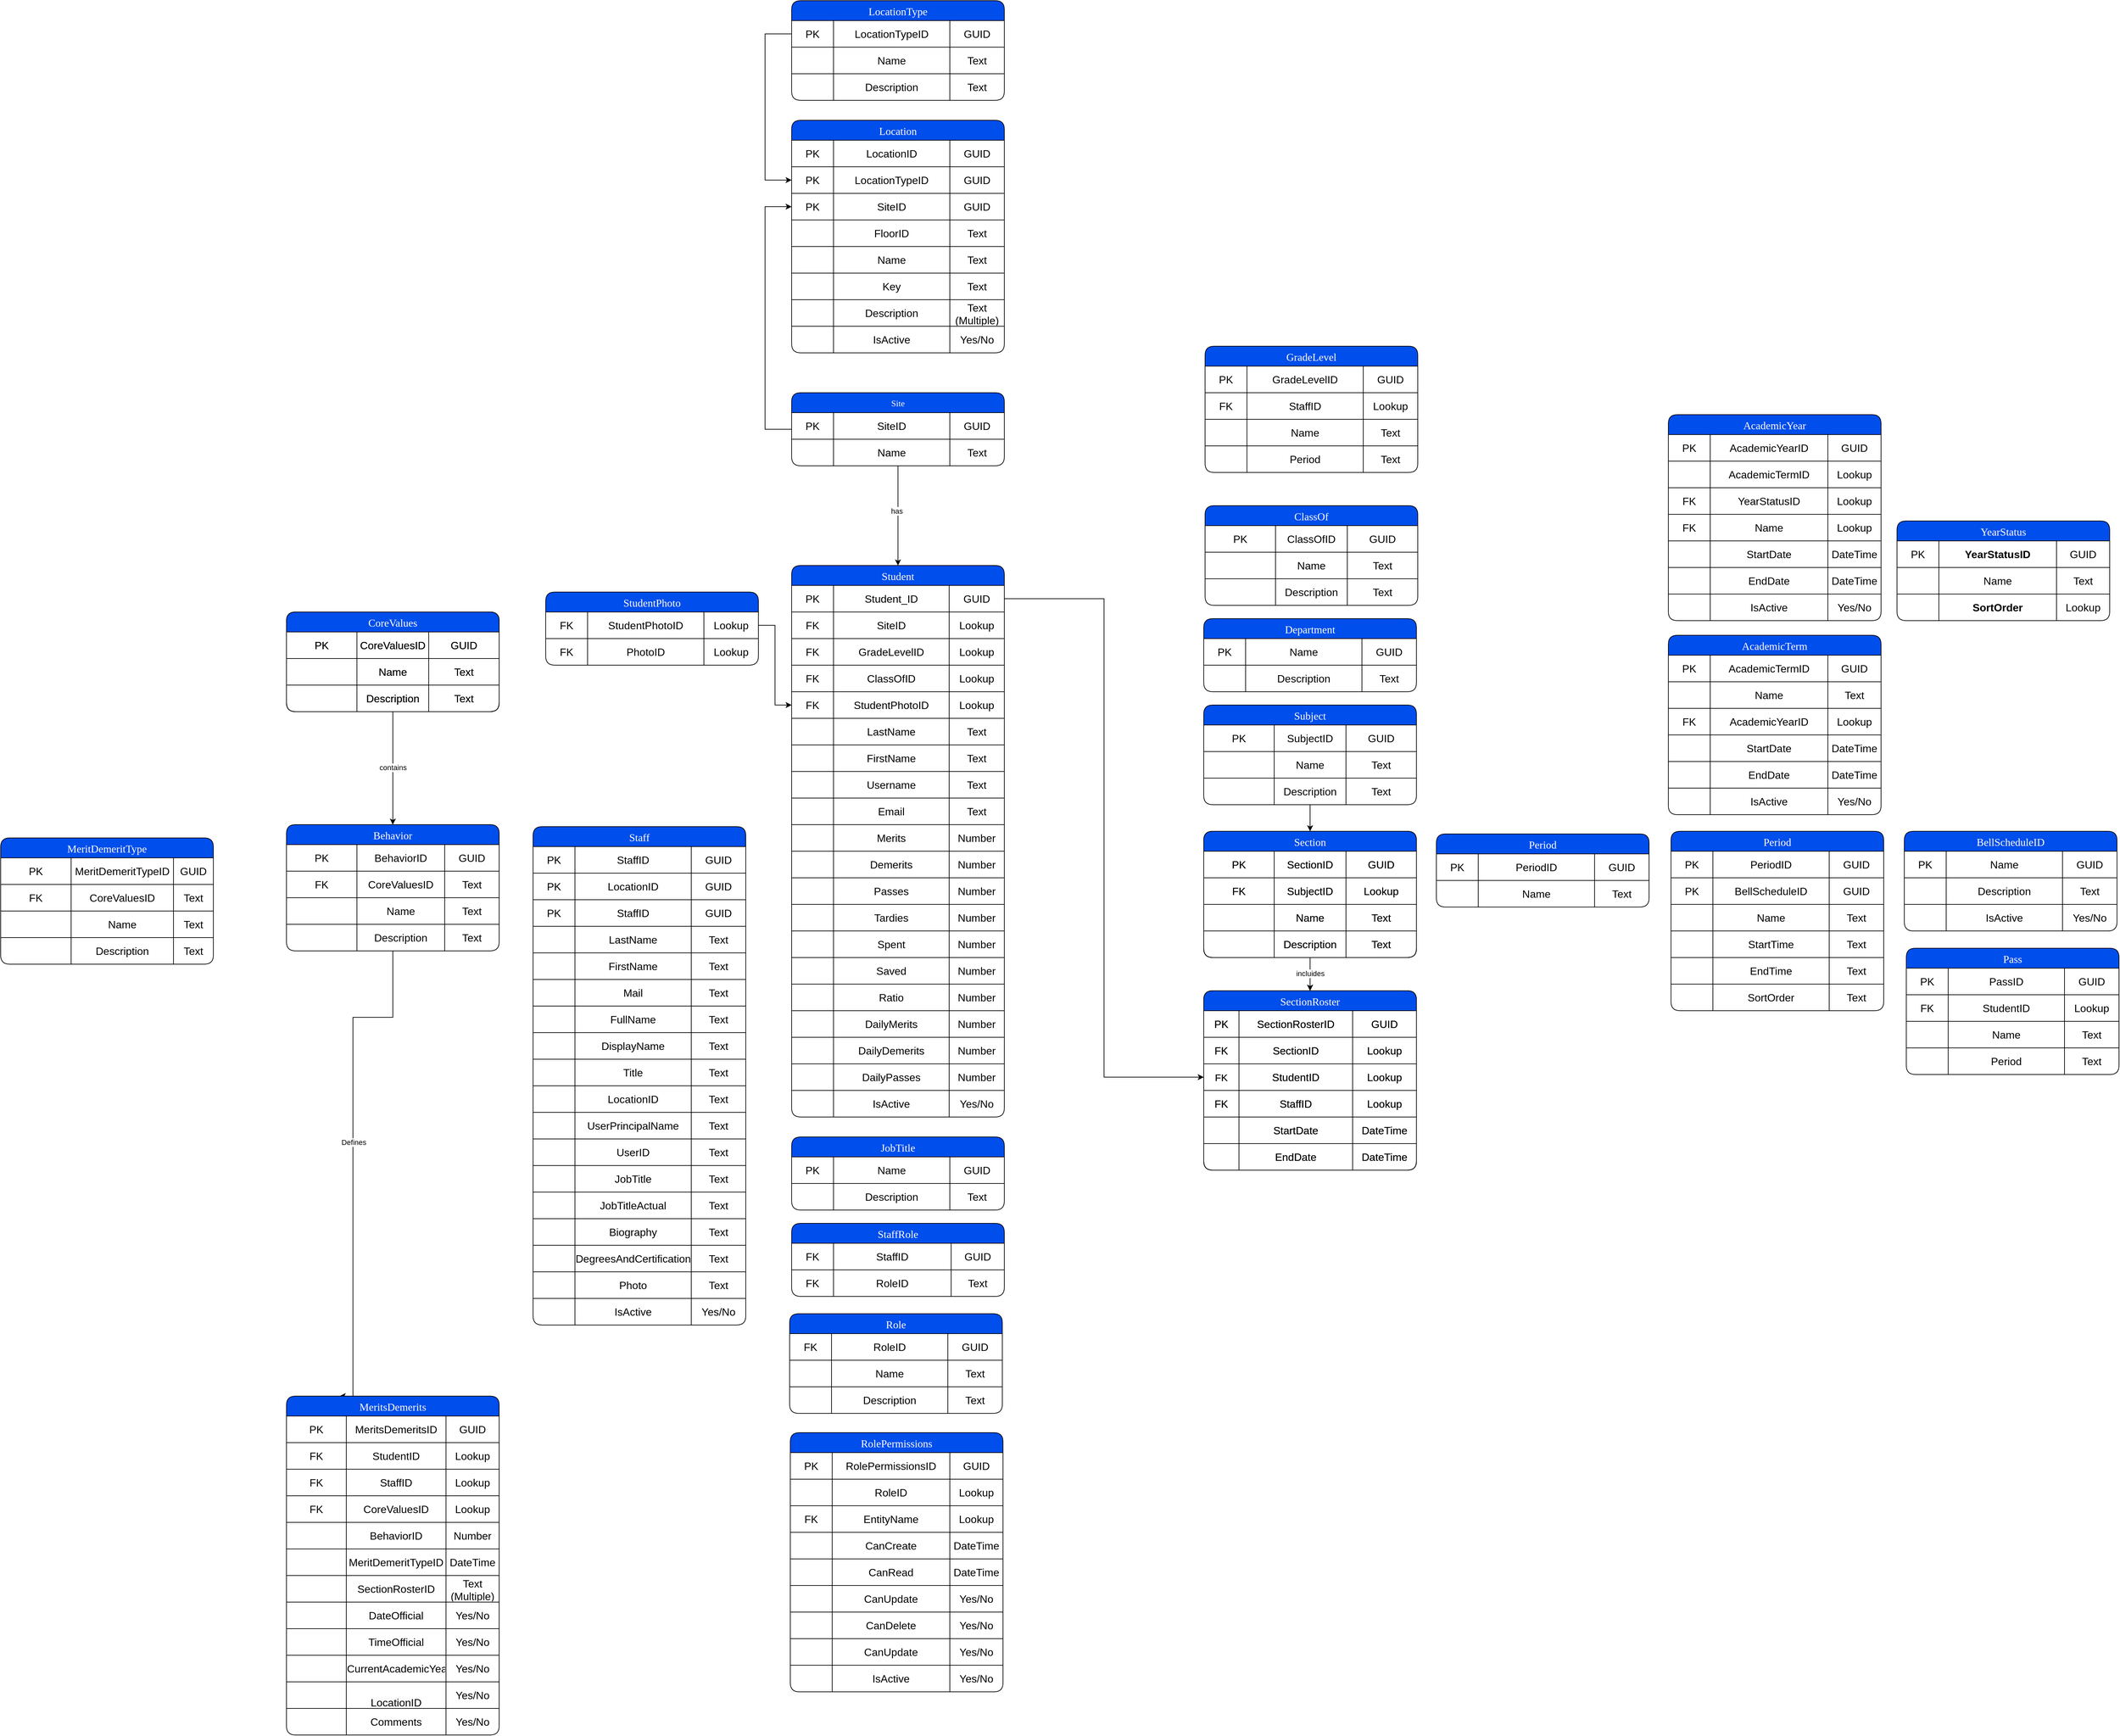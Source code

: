 <mxfile version="26.0.11">
  <diagram name="Page-1" id="XO3e4uC82h7JGHmBNq7G">
    <mxGraphModel dx="6104" dy="3388" grid="0" gridSize="10" guides="0" tooltips="1" connect="1" arrows="1" fold="1" page="0" pageScale="1" pageWidth="1100" pageHeight="850" background="none" math="0" shadow="0">
      <root>
        <mxCell id="0" />
        <mxCell id="1" parent="0" />
        <mxCell id="CsU8J5Y775FcUNryFP0c-17" value="" style="edgeStyle=orthogonalEdgeStyle;rounded=0;orthogonalLoop=1;jettySize=auto;html=1;entryX=0;entryY=0.5;entryDx=0;entryDy=0;" parent="1" source="sUYXjDWpY0LMnmQxeFV0-177" target="jydOUM7ibH90FBW3b2Sb-1118" edge="1">
          <mxGeometry relative="1" as="geometry">
            <mxPoint x="1040" y="435" as="targetPoint" />
            <Array as="points">
              <mxPoint x="1080" y="435" />
              <mxPoint x="1080" y="100" />
            </Array>
          </mxGeometry>
        </mxCell>
        <UserObject label="Site" id="sUYXjDWpY0LMnmQxeFV0-177">
          <mxCell style="shape=table;startSize=30;container=1;collapsible=0;childLayout=tableLayout;strokeColor=default;fontSize=13;rounded=1;fixedRows=0;bottom=1;left=1;fillColor=#004EEB;fontFamily=Tahoma;labelBorderColor=none;textShadow=0;fontStyle=0;fontColor=#FFFFFF;flipV=0;flipH=0;direction=east;gradientColor=none;shadow=0;movable=1;resizable=1;rotatable=1;deletable=1;editable=1;locked=0;connectable=1;" parent="1" vertex="1">
            <mxGeometry x="1120" y="380" width="320" height="110" as="geometry" />
          </mxCell>
        </UserObject>
        <mxCell id="sUYXjDWpY0LMnmQxeFV0-178" value="" style="shape=tableRow;horizontal=0;startSize=0;swimlaneHead=0;swimlaneBody=0;strokeColor=inherit;top=0;left=0;bottom=0;right=0;collapsible=0;dropTarget=0;fillColor=none;points=[[0,0.5],[1,0.5]];portConstraint=eastwest;fontSize=16;" parent="sUYXjDWpY0LMnmQxeFV0-177" vertex="1">
          <mxGeometry y="30" width="320" height="40" as="geometry" />
        </mxCell>
        <mxCell id="sUYXjDWpY0LMnmQxeFV0-179" value="PK" style="shape=partialRectangle;html=1;whiteSpace=wrap;connectable=0;strokeColor=inherit;overflow=hidden;fillColor=none;top=0;left=0;bottom=0;right=0;pointerEvents=1;fontSize=16;" parent="sUYXjDWpY0LMnmQxeFV0-178" vertex="1">
          <mxGeometry width="63" height="40" as="geometry">
            <mxRectangle width="63" height="40" as="alternateBounds" />
          </mxGeometry>
        </mxCell>
        <mxCell id="sUYXjDWpY0LMnmQxeFV0-180" value="&lt;span style=&quot;text-align: left; text-wrap-mode: nowrap;&quot;&gt;SiteID&lt;/span&gt;" style="shape=partialRectangle;html=1;whiteSpace=wrap;connectable=0;strokeColor=inherit;overflow=hidden;fillColor=none;top=0;left=0;bottom=0;right=0;pointerEvents=1;fontSize=16;" parent="sUYXjDWpY0LMnmQxeFV0-178" vertex="1">
          <mxGeometry x="63" width="175" height="40" as="geometry">
            <mxRectangle width="175" height="40" as="alternateBounds" />
          </mxGeometry>
        </mxCell>
        <mxCell id="sUYXjDWpY0LMnmQxeFV0-181" value="GUID" style="shape=partialRectangle;html=1;whiteSpace=wrap;connectable=0;strokeColor=inherit;overflow=hidden;fillColor=none;top=0;left=0;bottom=0;right=0;pointerEvents=1;fontSize=16;" parent="sUYXjDWpY0LMnmQxeFV0-178" vertex="1">
          <mxGeometry x="238" width="82" height="40" as="geometry">
            <mxRectangle width="82" height="40" as="alternateBounds" />
          </mxGeometry>
        </mxCell>
        <mxCell id="sUYXjDWpY0LMnmQxeFV0-182" value="" style="shape=tableRow;horizontal=0;startSize=0;swimlaneHead=0;swimlaneBody=0;strokeColor=inherit;top=0;left=0;bottom=0;right=0;collapsible=0;dropTarget=0;fillColor=none;points=[[0,0.5],[1,0.5]];portConstraint=eastwest;fontSize=16;" parent="sUYXjDWpY0LMnmQxeFV0-177" vertex="1">
          <mxGeometry y="70" width="320" height="40" as="geometry" />
        </mxCell>
        <mxCell id="sUYXjDWpY0LMnmQxeFV0-183" value="" style="shape=partialRectangle;html=1;whiteSpace=wrap;connectable=0;strokeColor=inherit;overflow=hidden;fillColor=none;top=0;left=0;bottom=0;right=0;pointerEvents=1;fontSize=16;" parent="sUYXjDWpY0LMnmQxeFV0-182" vertex="1">
          <mxGeometry width="63" height="40" as="geometry">
            <mxRectangle width="63" height="40" as="alternateBounds" />
          </mxGeometry>
        </mxCell>
        <mxCell id="sUYXjDWpY0LMnmQxeFV0-184" value="&lt;span style=&quot;text-align: left; text-wrap-mode: nowrap;&quot;&gt;Name&lt;/span&gt;" style="shape=partialRectangle;html=1;whiteSpace=wrap;connectable=0;strokeColor=inherit;overflow=hidden;fillColor=none;top=0;left=0;bottom=0;right=0;pointerEvents=1;fontSize=16;" parent="sUYXjDWpY0LMnmQxeFV0-182" vertex="1">
          <mxGeometry x="63" width="175" height="40" as="geometry">
            <mxRectangle width="175" height="40" as="alternateBounds" />
          </mxGeometry>
        </mxCell>
        <mxCell id="sUYXjDWpY0LMnmQxeFV0-185" value="&lt;span style=&quot;text-align: left; text-wrap-mode: nowrap;&quot;&gt;Text&lt;/span&gt;" style="shape=partialRectangle;html=1;whiteSpace=wrap;connectable=0;strokeColor=inherit;overflow=hidden;fillColor=none;top=0;left=0;bottom=0;right=0;pointerEvents=1;fontSize=16;" parent="sUYXjDWpY0LMnmQxeFV0-182" vertex="1">
          <mxGeometry x="238" width="82" height="40" as="geometry">
            <mxRectangle width="82" height="40" as="alternateBounds" />
          </mxGeometry>
        </mxCell>
        <mxCell id="sUYXjDWpY0LMnmQxeFV0-471" value="" style="edgeStyle=orthogonalEdgeStyle;rounded=0;orthogonalLoop=1;jettySize=auto;html=1;entryX=0.5;entryY=0;entryDx=0;entryDy=0;" parent="1" source="sUYXjDWpY0LMnmQxeFV0-177" target="MgV7KChqPwNm0BUnXlRn-27" edge="1">
          <mxGeometry relative="1" as="geometry">
            <mxPoint x="1258" y="1390.5" as="targetPoint" />
          </mxGeometry>
        </mxCell>
        <mxCell id="sUYXjDWpY0LMnmQxeFV0-590" value="has" style="edgeLabel;html=1;align=center;verticalAlign=middle;resizable=0;points=[];" parent="sUYXjDWpY0LMnmQxeFV0-471" vertex="1" connectable="0">
          <mxGeometry x="-0.102" y="-2" relative="1" as="geometry">
            <mxPoint as="offset" />
          </mxGeometry>
        </mxCell>
        <UserObject label="Student" id="MgV7KChqPwNm0BUnXlRn-27">
          <mxCell style="shape=table;startSize=30;container=1;collapsible=0;childLayout=tableLayout;strokeColor=default;fontSize=16;rounded=1;fixedRows=0;bottom=1;left=1;fillColor=#004EEB;fontFamily=Tahoma;labelBorderColor=none;textShadow=0;fontStyle=0;fontColor=#FFFFFF;flipV=0;flipH=0;direction=east;" parent="1" vertex="1">
            <mxGeometry x="1120" y="640" width="320" height="830" as="geometry" />
          </mxCell>
        </UserObject>
        <mxCell id="sUYXjDWpY0LMnmQxeFV0-472" value="" style="shape=tableRow;horizontal=0;startSize=0;swimlaneHead=0;swimlaneBody=0;strokeColor=inherit;top=0;left=0;bottom=0;right=0;collapsible=0;dropTarget=0;fillColor=none;points=[[0,0.5],[1,0.5]];portConstraint=eastwest;fontSize=16;" parent="MgV7KChqPwNm0BUnXlRn-27" vertex="1">
          <mxGeometry y="30" width="320" height="40" as="geometry" />
        </mxCell>
        <mxCell id="sUYXjDWpY0LMnmQxeFV0-473" value="PK" style="shape=partialRectangle;html=1;whiteSpace=wrap;connectable=0;strokeColor=inherit;overflow=hidden;fillColor=none;top=0;left=0;bottom=0;right=0;pointerEvents=1;fontSize=16;" parent="sUYXjDWpY0LMnmQxeFV0-472" vertex="1">
          <mxGeometry width="63" height="40" as="geometry">
            <mxRectangle width="63" height="40" as="alternateBounds" />
          </mxGeometry>
        </mxCell>
        <mxCell id="sUYXjDWpY0LMnmQxeFV0-474" value="Student_ID" style="shape=partialRectangle;html=1;whiteSpace=wrap;connectable=0;strokeColor=inherit;overflow=hidden;fillColor=none;top=0;left=0;bottom=0;right=0;pointerEvents=1;fontSize=16;" parent="sUYXjDWpY0LMnmQxeFV0-472" vertex="1">
          <mxGeometry x="63" width="174" height="40" as="geometry">
            <mxRectangle width="174" height="40" as="alternateBounds" />
          </mxGeometry>
        </mxCell>
        <mxCell id="sUYXjDWpY0LMnmQxeFV0-475" value="GUID" style="shape=partialRectangle;html=1;whiteSpace=wrap;connectable=0;strokeColor=inherit;overflow=hidden;fillColor=none;top=0;left=0;bottom=0;right=0;pointerEvents=1;fontSize=16;" parent="sUYXjDWpY0LMnmQxeFV0-472" vertex="1">
          <mxGeometry x="237" width="83" height="40" as="geometry">
            <mxRectangle width="83" height="40" as="alternateBounds" />
          </mxGeometry>
        </mxCell>
        <mxCell id="sUYXjDWpY0LMnmQxeFV0-477" value="" style="shape=tableRow;horizontal=0;startSize=0;swimlaneHead=0;swimlaneBody=0;strokeColor=inherit;top=0;left=0;bottom=0;right=0;collapsible=0;dropTarget=0;fillColor=none;points=[[0,0.5],[1,0.5]];portConstraint=eastwest;fontSize=16;" parent="MgV7KChqPwNm0BUnXlRn-27" vertex="1">
          <mxGeometry y="70" width="320" height="40" as="geometry" />
        </mxCell>
        <mxCell id="sUYXjDWpY0LMnmQxeFV0-478" value="FK" style="shape=partialRectangle;html=1;whiteSpace=wrap;connectable=0;strokeColor=inherit;overflow=hidden;fillColor=none;top=0;left=0;bottom=0;right=0;pointerEvents=1;fontSize=16;" parent="sUYXjDWpY0LMnmQxeFV0-477" vertex="1">
          <mxGeometry width="63" height="40" as="geometry">
            <mxRectangle width="63" height="40" as="alternateBounds" />
          </mxGeometry>
        </mxCell>
        <mxCell id="sUYXjDWpY0LMnmQxeFV0-479" value="&lt;span style=&quot;text-align: left; text-wrap-mode: nowrap;&quot;&gt;SiteID&lt;/span&gt;" style="shape=partialRectangle;html=1;whiteSpace=wrap;connectable=0;strokeColor=inherit;overflow=hidden;fillColor=none;top=0;left=0;bottom=0;right=0;pointerEvents=1;fontSize=16;" parent="sUYXjDWpY0LMnmQxeFV0-477" vertex="1">
          <mxGeometry x="63" width="174" height="40" as="geometry">
            <mxRectangle width="174" height="40" as="alternateBounds" />
          </mxGeometry>
        </mxCell>
        <mxCell id="sUYXjDWpY0LMnmQxeFV0-480" value="Lookup" style="shape=partialRectangle;html=1;whiteSpace=wrap;connectable=0;strokeColor=inherit;overflow=hidden;fillColor=none;top=0;left=0;bottom=0;right=0;pointerEvents=1;fontSize=16;" parent="sUYXjDWpY0LMnmQxeFV0-477" vertex="1">
          <mxGeometry x="237" width="83" height="40" as="geometry">
            <mxRectangle width="83" height="40" as="alternateBounds" />
          </mxGeometry>
        </mxCell>
        <mxCell id="MgV7KChqPwNm0BUnXlRn-28" value="" style="shape=tableRow;horizontal=0;startSize=0;swimlaneHead=0;swimlaneBody=0;strokeColor=inherit;top=0;left=0;bottom=0;right=0;collapsible=0;dropTarget=0;fillColor=none;points=[[0,0.5],[1,0.5]];portConstraint=eastwest;fontSize=16;" parent="MgV7KChqPwNm0BUnXlRn-27" vertex="1">
          <mxGeometry y="110" width="320" height="40" as="geometry" />
        </mxCell>
        <mxCell id="MgV7KChqPwNm0BUnXlRn-29" value="FK" style="shape=partialRectangle;html=1;whiteSpace=wrap;connectable=0;strokeColor=inherit;overflow=hidden;fillColor=none;top=0;left=0;bottom=0;right=0;pointerEvents=1;fontSize=16;" parent="MgV7KChqPwNm0BUnXlRn-28" vertex="1">
          <mxGeometry width="63" height="40" as="geometry">
            <mxRectangle width="63" height="40" as="alternateBounds" />
          </mxGeometry>
        </mxCell>
        <mxCell id="MgV7KChqPwNm0BUnXlRn-30" value="&lt;span style=&quot;text-align: left; text-wrap-mode: nowrap;&quot;&gt;GradeLevelID&lt;/span&gt;" style="shape=partialRectangle;html=1;whiteSpace=wrap;connectable=0;strokeColor=inherit;overflow=hidden;fillColor=none;top=0;left=0;bottom=0;right=0;pointerEvents=1;fontSize=16;" parent="MgV7KChqPwNm0BUnXlRn-28" vertex="1">
          <mxGeometry x="63" width="174" height="40" as="geometry">
            <mxRectangle width="174" height="40" as="alternateBounds" />
          </mxGeometry>
        </mxCell>
        <mxCell id="MgV7KChqPwNm0BUnXlRn-31" value="Lookup" style="shape=partialRectangle;html=1;whiteSpace=wrap;connectable=0;strokeColor=inherit;overflow=hidden;fillColor=none;top=0;left=0;bottom=0;right=0;pointerEvents=1;fontSize=16;" parent="MgV7KChqPwNm0BUnXlRn-28" vertex="1">
          <mxGeometry x="237" width="83" height="40" as="geometry">
            <mxRectangle width="83" height="40" as="alternateBounds" />
          </mxGeometry>
        </mxCell>
        <mxCell id="jydOUM7ibH90FBW3b2Sb-944" value="" style="shape=tableRow;horizontal=0;startSize=0;swimlaneHead=0;swimlaneBody=0;strokeColor=inherit;top=0;left=0;bottom=0;right=0;collapsible=0;dropTarget=0;fillColor=none;points=[[0,0.5],[1,0.5]];portConstraint=eastwest;fontSize=16;" parent="MgV7KChqPwNm0BUnXlRn-27" vertex="1">
          <mxGeometry y="150" width="320" height="40" as="geometry" />
        </mxCell>
        <mxCell id="jydOUM7ibH90FBW3b2Sb-945" value="FK" style="shape=partialRectangle;html=1;whiteSpace=wrap;connectable=0;strokeColor=inherit;overflow=hidden;fillColor=none;top=0;left=0;bottom=0;right=0;pointerEvents=1;fontSize=16;" parent="jydOUM7ibH90FBW3b2Sb-944" vertex="1">
          <mxGeometry width="63" height="40" as="geometry">
            <mxRectangle width="63" height="40" as="alternateBounds" />
          </mxGeometry>
        </mxCell>
        <mxCell id="jydOUM7ibH90FBW3b2Sb-946" value="&lt;div style=&quot;text-align: left;&quot;&gt;&lt;span style=&quot;background-color: transparent; color: light-dark(rgb(0, 0, 0), rgb(255, 255, 255)); text-wrap-mode: nowrap;&quot;&gt;ClassOfID&lt;/span&gt;&lt;/div&gt;" style="shape=partialRectangle;html=1;whiteSpace=wrap;connectable=0;strokeColor=inherit;overflow=hidden;fillColor=none;top=0;left=0;bottom=0;right=0;pointerEvents=1;fontSize=16;" parent="jydOUM7ibH90FBW3b2Sb-944" vertex="1">
          <mxGeometry x="63" width="174" height="40" as="geometry">
            <mxRectangle width="174" height="40" as="alternateBounds" />
          </mxGeometry>
        </mxCell>
        <mxCell id="jydOUM7ibH90FBW3b2Sb-947" value="Lookup" style="shape=partialRectangle;html=1;whiteSpace=wrap;connectable=0;strokeColor=inherit;overflow=hidden;fillColor=none;top=0;left=0;bottom=0;right=0;pointerEvents=1;fontSize=16;" parent="jydOUM7ibH90FBW3b2Sb-944" vertex="1">
          <mxGeometry x="237" width="83" height="40" as="geometry">
            <mxRectangle width="83" height="40" as="alternateBounds" />
          </mxGeometry>
        </mxCell>
        <mxCell id="jydOUM7ibH90FBW3b2Sb-1152" value="" style="shape=tableRow;horizontal=0;startSize=0;swimlaneHead=0;swimlaneBody=0;strokeColor=inherit;top=0;left=0;bottom=0;right=0;collapsible=0;dropTarget=0;fillColor=none;points=[[0,0.5],[1,0.5]];portConstraint=eastwest;fontSize=16;" parent="MgV7KChqPwNm0BUnXlRn-27" vertex="1">
          <mxGeometry y="190" width="320" height="40" as="geometry" />
        </mxCell>
        <mxCell id="jydOUM7ibH90FBW3b2Sb-1153" value="FK" style="shape=partialRectangle;html=1;whiteSpace=wrap;connectable=0;strokeColor=inherit;overflow=hidden;fillColor=none;top=0;left=0;bottom=0;right=0;pointerEvents=1;fontSize=16;" parent="jydOUM7ibH90FBW3b2Sb-1152" vertex="1">
          <mxGeometry width="63" height="40" as="geometry">
            <mxRectangle width="63" height="40" as="alternateBounds" />
          </mxGeometry>
        </mxCell>
        <mxCell id="jydOUM7ibH90FBW3b2Sb-1154" value="&lt;div style=&quot;text-align: left;&quot;&gt;&lt;span style=&quot;text-wrap-mode: nowrap;&quot;&gt;StudentPhotoID&lt;/span&gt;&lt;/div&gt;" style="shape=partialRectangle;html=1;whiteSpace=wrap;connectable=0;strokeColor=inherit;overflow=hidden;fillColor=none;top=0;left=0;bottom=0;right=0;pointerEvents=1;fontSize=16;" parent="jydOUM7ibH90FBW3b2Sb-1152" vertex="1">
          <mxGeometry x="63" width="174" height="40" as="geometry">
            <mxRectangle width="174" height="40" as="alternateBounds" />
          </mxGeometry>
        </mxCell>
        <mxCell id="jydOUM7ibH90FBW3b2Sb-1155" value="Lookup" style="shape=partialRectangle;html=1;whiteSpace=wrap;connectable=0;strokeColor=inherit;overflow=hidden;fillColor=none;top=0;left=0;bottom=0;right=0;pointerEvents=1;fontSize=16;" parent="jydOUM7ibH90FBW3b2Sb-1152" vertex="1">
          <mxGeometry x="237" width="83" height="40" as="geometry">
            <mxRectangle width="83" height="40" as="alternateBounds" />
          </mxGeometry>
        </mxCell>
        <mxCell id="MgV7KChqPwNm0BUnXlRn-32" value="" style="shape=tableRow;horizontal=0;startSize=0;swimlaneHead=0;swimlaneBody=0;strokeColor=inherit;top=0;left=0;bottom=0;right=0;collapsible=0;dropTarget=0;fillColor=none;points=[[0,0.5],[1,0.5]];portConstraint=eastwest;fontSize=16;" parent="MgV7KChqPwNm0BUnXlRn-27" vertex="1">
          <mxGeometry y="230" width="320" height="40" as="geometry" />
        </mxCell>
        <mxCell id="MgV7KChqPwNm0BUnXlRn-33" value="" style="shape=partialRectangle;html=1;whiteSpace=wrap;connectable=0;strokeColor=inherit;overflow=hidden;fillColor=none;top=0;left=0;bottom=0;right=0;pointerEvents=1;fontSize=16;" parent="MgV7KChqPwNm0BUnXlRn-32" vertex="1">
          <mxGeometry width="63" height="40" as="geometry">
            <mxRectangle width="63" height="40" as="alternateBounds" />
          </mxGeometry>
        </mxCell>
        <mxCell id="MgV7KChqPwNm0BUnXlRn-34" value="LastName" style="shape=partialRectangle;html=1;whiteSpace=wrap;connectable=0;strokeColor=inherit;overflow=hidden;fillColor=none;top=0;left=0;bottom=0;right=0;pointerEvents=1;fontSize=16;" parent="MgV7KChqPwNm0BUnXlRn-32" vertex="1">
          <mxGeometry x="63" width="174" height="40" as="geometry">
            <mxRectangle width="174" height="40" as="alternateBounds" />
          </mxGeometry>
        </mxCell>
        <mxCell id="MgV7KChqPwNm0BUnXlRn-35" value="Text" style="shape=partialRectangle;html=1;whiteSpace=wrap;connectable=0;strokeColor=inherit;overflow=hidden;fillColor=none;top=0;left=0;bottom=0;right=0;pointerEvents=1;fontSize=16;" parent="MgV7KChqPwNm0BUnXlRn-32" vertex="1">
          <mxGeometry x="237" width="83" height="40" as="geometry">
            <mxRectangle width="83" height="40" as="alternateBounds" />
          </mxGeometry>
        </mxCell>
        <mxCell id="MgV7KChqPwNm0BUnXlRn-36" value="" style="shape=tableRow;horizontal=0;startSize=0;swimlaneHead=0;swimlaneBody=0;strokeColor=inherit;top=0;left=0;bottom=0;right=0;collapsible=0;dropTarget=0;fillColor=none;points=[[0,0.5],[1,0.5]];portConstraint=eastwest;fontSize=16;" parent="MgV7KChqPwNm0BUnXlRn-27" vertex="1">
          <mxGeometry y="270" width="320" height="40" as="geometry" />
        </mxCell>
        <mxCell id="MgV7KChqPwNm0BUnXlRn-37" value="" style="shape=partialRectangle;html=1;whiteSpace=wrap;connectable=0;strokeColor=inherit;overflow=hidden;fillColor=none;top=0;left=0;bottom=0;right=0;pointerEvents=1;fontSize=16;" parent="MgV7KChqPwNm0BUnXlRn-36" vertex="1">
          <mxGeometry width="63" height="40" as="geometry">
            <mxRectangle width="63" height="40" as="alternateBounds" />
          </mxGeometry>
        </mxCell>
        <mxCell id="MgV7KChqPwNm0BUnXlRn-38" value="FirstName" style="shape=partialRectangle;html=1;whiteSpace=wrap;connectable=0;strokeColor=inherit;overflow=hidden;fillColor=none;top=0;left=0;bottom=0;right=0;pointerEvents=1;fontSize=16;" parent="MgV7KChqPwNm0BUnXlRn-36" vertex="1">
          <mxGeometry x="63" width="174" height="40" as="geometry">
            <mxRectangle width="174" height="40" as="alternateBounds" />
          </mxGeometry>
        </mxCell>
        <mxCell id="MgV7KChqPwNm0BUnXlRn-39" value="Text" style="shape=partialRectangle;html=1;whiteSpace=wrap;connectable=0;strokeColor=inherit;overflow=hidden;fillColor=none;top=0;left=0;bottom=0;right=0;pointerEvents=1;fontSize=16;" parent="MgV7KChqPwNm0BUnXlRn-36" vertex="1">
          <mxGeometry x="237" width="83" height="40" as="geometry">
            <mxRectangle width="83" height="40" as="alternateBounds" />
          </mxGeometry>
        </mxCell>
        <mxCell id="MgV7KChqPwNm0BUnXlRn-44" style="shape=tableRow;horizontal=0;startSize=0;swimlaneHead=0;swimlaneBody=0;strokeColor=inherit;top=0;left=0;bottom=0;right=0;collapsible=0;dropTarget=0;fillColor=none;points=[[0,0.5],[1,0.5]];portConstraint=eastwest;fontSize=16;" parent="MgV7KChqPwNm0BUnXlRn-27" vertex="1">
          <mxGeometry y="310" width="320" height="40" as="geometry" />
        </mxCell>
        <mxCell id="MgV7KChqPwNm0BUnXlRn-45" style="shape=partialRectangle;html=1;whiteSpace=wrap;connectable=0;strokeColor=inherit;overflow=hidden;fillColor=none;top=0;left=0;bottom=0;right=0;pointerEvents=1;fontSize=16;" parent="MgV7KChqPwNm0BUnXlRn-44" vertex="1">
          <mxGeometry width="63" height="40" as="geometry">
            <mxRectangle width="63" height="40" as="alternateBounds" />
          </mxGeometry>
        </mxCell>
        <mxCell id="MgV7KChqPwNm0BUnXlRn-46" value="Username" style="shape=partialRectangle;html=1;whiteSpace=wrap;connectable=0;strokeColor=inherit;overflow=hidden;fillColor=none;top=0;left=0;bottom=0;right=0;pointerEvents=1;fontSize=16;" parent="MgV7KChqPwNm0BUnXlRn-44" vertex="1">
          <mxGeometry x="63" width="174" height="40" as="geometry">
            <mxRectangle width="174" height="40" as="alternateBounds" />
          </mxGeometry>
        </mxCell>
        <mxCell id="MgV7KChqPwNm0BUnXlRn-47" value="Text" style="shape=partialRectangle;html=1;whiteSpace=wrap;connectable=0;strokeColor=inherit;overflow=hidden;fillColor=none;top=0;left=0;bottom=0;right=0;pointerEvents=1;fontSize=16;" parent="MgV7KChqPwNm0BUnXlRn-44" vertex="1">
          <mxGeometry x="237" width="83" height="40" as="geometry">
            <mxRectangle width="83" height="40" as="alternateBounds" />
          </mxGeometry>
        </mxCell>
        <mxCell id="jydOUM7ibH90FBW3b2Sb-180" style="shape=tableRow;horizontal=0;startSize=0;swimlaneHead=0;swimlaneBody=0;strokeColor=inherit;top=0;left=0;bottom=0;right=0;collapsible=0;dropTarget=0;fillColor=none;points=[[0,0.5],[1,0.5]];portConstraint=eastwest;fontSize=16;" parent="MgV7KChqPwNm0BUnXlRn-27" vertex="1">
          <mxGeometry y="350" width="320" height="40" as="geometry" />
        </mxCell>
        <mxCell id="jydOUM7ibH90FBW3b2Sb-181" style="shape=partialRectangle;html=1;whiteSpace=wrap;connectable=0;strokeColor=inherit;overflow=hidden;fillColor=none;top=0;left=0;bottom=0;right=0;pointerEvents=1;fontSize=16;" parent="jydOUM7ibH90FBW3b2Sb-180" vertex="1">
          <mxGeometry width="63" height="40" as="geometry">
            <mxRectangle width="63" height="40" as="alternateBounds" />
          </mxGeometry>
        </mxCell>
        <mxCell id="jydOUM7ibH90FBW3b2Sb-182" value="Email" style="shape=partialRectangle;html=1;whiteSpace=wrap;connectable=0;strokeColor=inherit;overflow=hidden;fillColor=none;top=0;left=0;bottom=0;right=0;pointerEvents=1;fontSize=16;" parent="jydOUM7ibH90FBW3b2Sb-180" vertex="1">
          <mxGeometry x="63" width="174" height="40" as="geometry">
            <mxRectangle width="174" height="40" as="alternateBounds" />
          </mxGeometry>
        </mxCell>
        <mxCell id="jydOUM7ibH90FBW3b2Sb-183" value="Text" style="shape=partialRectangle;html=1;whiteSpace=wrap;connectable=0;strokeColor=inherit;overflow=hidden;fillColor=none;top=0;left=0;bottom=0;right=0;pointerEvents=1;fontSize=16;" parent="jydOUM7ibH90FBW3b2Sb-180" vertex="1">
          <mxGeometry x="237" width="83" height="40" as="geometry">
            <mxRectangle width="83" height="40" as="alternateBounds" />
          </mxGeometry>
        </mxCell>
        <mxCell id="jydOUM7ibH90FBW3b2Sb-184" style="shape=tableRow;horizontal=0;startSize=0;swimlaneHead=0;swimlaneBody=0;strokeColor=inherit;top=0;left=0;bottom=0;right=0;collapsible=0;dropTarget=0;fillColor=none;points=[[0,0.5],[1,0.5]];portConstraint=eastwest;fontSize=16;" parent="MgV7KChqPwNm0BUnXlRn-27" vertex="1">
          <mxGeometry y="390" width="320" height="40" as="geometry" />
        </mxCell>
        <mxCell id="jydOUM7ibH90FBW3b2Sb-185" style="shape=partialRectangle;html=1;whiteSpace=wrap;connectable=0;strokeColor=inherit;overflow=hidden;fillColor=none;top=0;left=0;bottom=0;right=0;pointerEvents=1;fontSize=16;" parent="jydOUM7ibH90FBW3b2Sb-184" vertex="1">
          <mxGeometry width="63" height="40" as="geometry">
            <mxRectangle width="63" height="40" as="alternateBounds" />
          </mxGeometry>
        </mxCell>
        <mxCell id="jydOUM7ibH90FBW3b2Sb-186" value="Merits" style="shape=partialRectangle;html=1;whiteSpace=wrap;connectable=0;strokeColor=inherit;overflow=hidden;fillColor=none;top=0;left=0;bottom=0;right=0;pointerEvents=1;fontSize=16;" parent="jydOUM7ibH90FBW3b2Sb-184" vertex="1">
          <mxGeometry x="63" width="174" height="40" as="geometry">
            <mxRectangle width="174" height="40" as="alternateBounds" />
          </mxGeometry>
        </mxCell>
        <mxCell id="jydOUM7ibH90FBW3b2Sb-187" value="Number" style="shape=partialRectangle;html=1;whiteSpace=wrap;connectable=0;strokeColor=inherit;overflow=hidden;fillColor=none;top=0;left=0;bottom=0;right=0;pointerEvents=1;fontSize=16;" parent="jydOUM7ibH90FBW3b2Sb-184" vertex="1">
          <mxGeometry x="237" width="83" height="40" as="geometry">
            <mxRectangle width="83" height="40" as="alternateBounds" />
          </mxGeometry>
        </mxCell>
        <mxCell id="jydOUM7ibH90FBW3b2Sb-188" style="shape=tableRow;horizontal=0;startSize=0;swimlaneHead=0;swimlaneBody=0;strokeColor=inherit;top=0;left=0;bottom=0;right=0;collapsible=0;dropTarget=0;fillColor=none;points=[[0,0.5],[1,0.5]];portConstraint=eastwest;fontSize=16;" parent="MgV7KChqPwNm0BUnXlRn-27" vertex="1">
          <mxGeometry y="430" width="320" height="40" as="geometry" />
        </mxCell>
        <mxCell id="jydOUM7ibH90FBW3b2Sb-189" style="shape=partialRectangle;html=1;whiteSpace=wrap;connectable=0;strokeColor=inherit;overflow=hidden;fillColor=none;top=0;left=0;bottom=0;right=0;pointerEvents=1;fontSize=16;" parent="jydOUM7ibH90FBW3b2Sb-188" vertex="1">
          <mxGeometry width="63" height="40" as="geometry">
            <mxRectangle width="63" height="40" as="alternateBounds" />
          </mxGeometry>
        </mxCell>
        <mxCell id="jydOUM7ibH90FBW3b2Sb-190" value="Demerits" style="shape=partialRectangle;html=1;whiteSpace=wrap;connectable=0;strokeColor=inherit;overflow=hidden;fillColor=none;top=0;left=0;bottom=0;right=0;pointerEvents=1;fontSize=16;" parent="jydOUM7ibH90FBW3b2Sb-188" vertex="1">
          <mxGeometry x="63" width="174" height="40" as="geometry">
            <mxRectangle width="174" height="40" as="alternateBounds" />
          </mxGeometry>
        </mxCell>
        <mxCell id="jydOUM7ibH90FBW3b2Sb-191" value="Number" style="shape=partialRectangle;html=1;whiteSpace=wrap;connectable=0;strokeColor=inherit;overflow=hidden;fillColor=none;top=0;left=0;bottom=0;right=0;pointerEvents=1;fontSize=16;" parent="jydOUM7ibH90FBW3b2Sb-188" vertex="1">
          <mxGeometry x="237" width="83" height="40" as="geometry">
            <mxRectangle width="83" height="40" as="alternateBounds" />
          </mxGeometry>
        </mxCell>
        <mxCell id="jydOUM7ibH90FBW3b2Sb-192" style="shape=tableRow;horizontal=0;startSize=0;swimlaneHead=0;swimlaneBody=0;strokeColor=inherit;top=0;left=0;bottom=0;right=0;collapsible=0;dropTarget=0;fillColor=none;points=[[0,0.5],[1,0.5]];portConstraint=eastwest;fontSize=16;" parent="MgV7KChqPwNm0BUnXlRn-27" vertex="1">
          <mxGeometry y="470" width="320" height="40" as="geometry" />
        </mxCell>
        <mxCell id="jydOUM7ibH90FBW3b2Sb-193" style="shape=partialRectangle;html=1;whiteSpace=wrap;connectable=0;strokeColor=inherit;overflow=hidden;fillColor=none;top=0;left=0;bottom=0;right=0;pointerEvents=1;fontSize=16;" parent="jydOUM7ibH90FBW3b2Sb-192" vertex="1">
          <mxGeometry width="63" height="40" as="geometry">
            <mxRectangle width="63" height="40" as="alternateBounds" />
          </mxGeometry>
        </mxCell>
        <mxCell id="jydOUM7ibH90FBW3b2Sb-194" value="Passes" style="shape=partialRectangle;html=1;whiteSpace=wrap;connectable=0;strokeColor=inherit;overflow=hidden;fillColor=none;top=0;left=0;bottom=0;right=0;pointerEvents=1;fontSize=16;" parent="jydOUM7ibH90FBW3b2Sb-192" vertex="1">
          <mxGeometry x="63" width="174" height="40" as="geometry">
            <mxRectangle width="174" height="40" as="alternateBounds" />
          </mxGeometry>
        </mxCell>
        <mxCell id="jydOUM7ibH90FBW3b2Sb-195" value="Number" style="shape=partialRectangle;html=1;whiteSpace=wrap;connectable=0;strokeColor=inherit;overflow=hidden;fillColor=none;top=0;left=0;bottom=0;right=0;pointerEvents=1;fontSize=16;" parent="jydOUM7ibH90FBW3b2Sb-192" vertex="1">
          <mxGeometry x="237" width="83" height="40" as="geometry">
            <mxRectangle width="83" height="40" as="alternateBounds" />
          </mxGeometry>
        </mxCell>
        <mxCell id="jydOUM7ibH90FBW3b2Sb-196" style="shape=tableRow;horizontal=0;startSize=0;swimlaneHead=0;swimlaneBody=0;strokeColor=inherit;top=0;left=0;bottom=0;right=0;collapsible=0;dropTarget=0;fillColor=none;points=[[0,0.5],[1,0.5]];portConstraint=eastwest;fontSize=16;" parent="MgV7KChqPwNm0BUnXlRn-27" vertex="1">
          <mxGeometry y="510" width="320" height="40" as="geometry" />
        </mxCell>
        <mxCell id="jydOUM7ibH90FBW3b2Sb-197" style="shape=partialRectangle;html=1;whiteSpace=wrap;connectable=0;strokeColor=inherit;overflow=hidden;fillColor=none;top=0;left=0;bottom=0;right=0;pointerEvents=1;fontSize=16;" parent="jydOUM7ibH90FBW3b2Sb-196" vertex="1">
          <mxGeometry width="63" height="40" as="geometry">
            <mxRectangle width="63" height="40" as="alternateBounds" />
          </mxGeometry>
        </mxCell>
        <mxCell id="jydOUM7ibH90FBW3b2Sb-198" value="Tardies" style="shape=partialRectangle;html=1;whiteSpace=wrap;connectable=0;strokeColor=inherit;overflow=hidden;fillColor=none;top=0;left=0;bottom=0;right=0;pointerEvents=1;fontSize=16;" parent="jydOUM7ibH90FBW3b2Sb-196" vertex="1">
          <mxGeometry x="63" width="174" height="40" as="geometry">
            <mxRectangle width="174" height="40" as="alternateBounds" />
          </mxGeometry>
        </mxCell>
        <mxCell id="jydOUM7ibH90FBW3b2Sb-199" value="Number" style="shape=partialRectangle;html=1;whiteSpace=wrap;connectable=0;strokeColor=inherit;overflow=hidden;fillColor=none;top=0;left=0;bottom=0;right=0;pointerEvents=1;fontSize=16;" parent="jydOUM7ibH90FBW3b2Sb-196" vertex="1">
          <mxGeometry x="237" width="83" height="40" as="geometry">
            <mxRectangle width="83" height="40" as="alternateBounds" />
          </mxGeometry>
        </mxCell>
        <mxCell id="jydOUM7ibH90FBW3b2Sb-200" style="shape=tableRow;horizontal=0;startSize=0;swimlaneHead=0;swimlaneBody=0;strokeColor=inherit;top=0;left=0;bottom=0;right=0;collapsible=0;dropTarget=0;fillColor=none;points=[[0,0.5],[1,0.5]];portConstraint=eastwest;fontSize=16;" parent="MgV7KChqPwNm0BUnXlRn-27" vertex="1">
          <mxGeometry y="550" width="320" height="40" as="geometry" />
        </mxCell>
        <mxCell id="jydOUM7ibH90FBW3b2Sb-201" style="shape=partialRectangle;html=1;whiteSpace=wrap;connectable=0;strokeColor=inherit;overflow=hidden;fillColor=none;top=0;left=0;bottom=0;right=0;pointerEvents=1;fontSize=16;" parent="jydOUM7ibH90FBW3b2Sb-200" vertex="1">
          <mxGeometry width="63" height="40" as="geometry">
            <mxRectangle width="63" height="40" as="alternateBounds" />
          </mxGeometry>
        </mxCell>
        <mxCell id="jydOUM7ibH90FBW3b2Sb-202" value="Spent" style="shape=partialRectangle;html=1;whiteSpace=wrap;connectable=0;strokeColor=inherit;overflow=hidden;fillColor=none;top=0;left=0;bottom=0;right=0;pointerEvents=1;fontSize=16;" parent="jydOUM7ibH90FBW3b2Sb-200" vertex="1">
          <mxGeometry x="63" width="174" height="40" as="geometry">
            <mxRectangle width="174" height="40" as="alternateBounds" />
          </mxGeometry>
        </mxCell>
        <mxCell id="jydOUM7ibH90FBW3b2Sb-203" value="Number" style="shape=partialRectangle;html=1;whiteSpace=wrap;connectable=0;strokeColor=inherit;overflow=hidden;fillColor=none;top=0;left=0;bottom=0;right=0;pointerEvents=1;fontSize=16;" parent="jydOUM7ibH90FBW3b2Sb-200" vertex="1">
          <mxGeometry x="237" width="83" height="40" as="geometry">
            <mxRectangle width="83" height="40" as="alternateBounds" />
          </mxGeometry>
        </mxCell>
        <mxCell id="jydOUM7ibH90FBW3b2Sb-204" style="shape=tableRow;horizontal=0;startSize=0;swimlaneHead=0;swimlaneBody=0;strokeColor=inherit;top=0;left=0;bottom=0;right=0;collapsible=0;dropTarget=0;fillColor=none;points=[[0,0.5],[1,0.5]];portConstraint=eastwest;fontSize=16;" parent="MgV7KChqPwNm0BUnXlRn-27" vertex="1">
          <mxGeometry y="590" width="320" height="40" as="geometry" />
        </mxCell>
        <mxCell id="jydOUM7ibH90FBW3b2Sb-205" style="shape=partialRectangle;html=1;whiteSpace=wrap;connectable=0;strokeColor=inherit;overflow=hidden;fillColor=none;top=0;left=0;bottom=0;right=0;pointerEvents=1;fontSize=16;" parent="jydOUM7ibH90FBW3b2Sb-204" vertex="1">
          <mxGeometry width="63" height="40" as="geometry">
            <mxRectangle width="63" height="40" as="alternateBounds" />
          </mxGeometry>
        </mxCell>
        <mxCell id="jydOUM7ibH90FBW3b2Sb-206" value="Saved" style="shape=partialRectangle;html=1;whiteSpace=wrap;connectable=0;strokeColor=inherit;overflow=hidden;fillColor=none;top=0;left=0;bottom=0;right=0;pointerEvents=1;fontSize=16;" parent="jydOUM7ibH90FBW3b2Sb-204" vertex="1">
          <mxGeometry x="63" width="174" height="40" as="geometry">
            <mxRectangle width="174" height="40" as="alternateBounds" />
          </mxGeometry>
        </mxCell>
        <mxCell id="jydOUM7ibH90FBW3b2Sb-207" value="Number" style="shape=partialRectangle;html=1;whiteSpace=wrap;connectable=0;strokeColor=inherit;overflow=hidden;fillColor=none;top=0;left=0;bottom=0;right=0;pointerEvents=1;fontSize=16;" parent="jydOUM7ibH90FBW3b2Sb-204" vertex="1">
          <mxGeometry x="237" width="83" height="40" as="geometry">
            <mxRectangle width="83" height="40" as="alternateBounds" />
          </mxGeometry>
        </mxCell>
        <mxCell id="jydOUM7ibH90FBW3b2Sb-208" style="shape=tableRow;horizontal=0;startSize=0;swimlaneHead=0;swimlaneBody=0;strokeColor=inherit;top=0;left=0;bottom=0;right=0;collapsible=0;dropTarget=0;fillColor=none;points=[[0,0.5],[1,0.5]];portConstraint=eastwest;fontSize=16;" parent="MgV7KChqPwNm0BUnXlRn-27" vertex="1">
          <mxGeometry y="630" width="320" height="40" as="geometry" />
        </mxCell>
        <mxCell id="jydOUM7ibH90FBW3b2Sb-209" style="shape=partialRectangle;html=1;whiteSpace=wrap;connectable=0;strokeColor=inherit;overflow=hidden;fillColor=none;top=0;left=0;bottom=0;right=0;pointerEvents=1;fontSize=16;" parent="jydOUM7ibH90FBW3b2Sb-208" vertex="1">
          <mxGeometry width="63" height="40" as="geometry">
            <mxRectangle width="63" height="40" as="alternateBounds" />
          </mxGeometry>
        </mxCell>
        <mxCell id="jydOUM7ibH90FBW3b2Sb-210" value="Ratio" style="shape=partialRectangle;html=1;whiteSpace=wrap;connectable=0;strokeColor=inherit;overflow=hidden;fillColor=none;top=0;left=0;bottom=0;right=0;pointerEvents=1;fontSize=16;" parent="jydOUM7ibH90FBW3b2Sb-208" vertex="1">
          <mxGeometry x="63" width="174" height="40" as="geometry">
            <mxRectangle width="174" height="40" as="alternateBounds" />
          </mxGeometry>
        </mxCell>
        <mxCell id="jydOUM7ibH90FBW3b2Sb-211" value="Number" style="shape=partialRectangle;html=1;whiteSpace=wrap;connectable=0;strokeColor=inherit;overflow=hidden;fillColor=none;top=0;left=0;bottom=0;right=0;pointerEvents=1;fontSize=16;" parent="jydOUM7ibH90FBW3b2Sb-208" vertex="1">
          <mxGeometry x="237" width="83" height="40" as="geometry">
            <mxRectangle width="83" height="40" as="alternateBounds" />
          </mxGeometry>
        </mxCell>
        <mxCell id="jydOUM7ibH90FBW3b2Sb-212" style="shape=tableRow;horizontal=0;startSize=0;swimlaneHead=0;swimlaneBody=0;strokeColor=inherit;top=0;left=0;bottom=0;right=0;collapsible=0;dropTarget=0;fillColor=none;points=[[0,0.5],[1,0.5]];portConstraint=eastwest;fontSize=16;" parent="MgV7KChqPwNm0BUnXlRn-27" vertex="1">
          <mxGeometry y="670" width="320" height="40" as="geometry" />
        </mxCell>
        <mxCell id="jydOUM7ibH90FBW3b2Sb-213" style="shape=partialRectangle;html=1;whiteSpace=wrap;connectable=0;strokeColor=inherit;overflow=hidden;fillColor=none;top=0;left=0;bottom=0;right=0;pointerEvents=1;fontSize=16;" parent="jydOUM7ibH90FBW3b2Sb-212" vertex="1">
          <mxGeometry width="63" height="40" as="geometry">
            <mxRectangle width="63" height="40" as="alternateBounds" />
          </mxGeometry>
        </mxCell>
        <mxCell id="jydOUM7ibH90FBW3b2Sb-214" value="DailyMerits" style="shape=partialRectangle;html=1;whiteSpace=wrap;connectable=0;strokeColor=inherit;overflow=hidden;fillColor=none;top=0;left=0;bottom=0;right=0;pointerEvents=1;fontSize=16;" parent="jydOUM7ibH90FBW3b2Sb-212" vertex="1">
          <mxGeometry x="63" width="174" height="40" as="geometry">
            <mxRectangle width="174" height="40" as="alternateBounds" />
          </mxGeometry>
        </mxCell>
        <mxCell id="jydOUM7ibH90FBW3b2Sb-215" value="Number" style="shape=partialRectangle;html=1;whiteSpace=wrap;connectable=0;strokeColor=inherit;overflow=hidden;fillColor=none;top=0;left=0;bottom=0;right=0;pointerEvents=1;fontSize=16;" parent="jydOUM7ibH90FBW3b2Sb-212" vertex="1">
          <mxGeometry x="237" width="83" height="40" as="geometry">
            <mxRectangle width="83" height="40" as="alternateBounds" />
          </mxGeometry>
        </mxCell>
        <mxCell id="jydOUM7ibH90FBW3b2Sb-216" style="shape=tableRow;horizontal=0;startSize=0;swimlaneHead=0;swimlaneBody=0;strokeColor=inherit;top=0;left=0;bottom=0;right=0;collapsible=0;dropTarget=0;fillColor=none;points=[[0,0.5],[1,0.5]];portConstraint=eastwest;fontSize=16;" parent="MgV7KChqPwNm0BUnXlRn-27" vertex="1">
          <mxGeometry y="710" width="320" height="40" as="geometry" />
        </mxCell>
        <mxCell id="jydOUM7ibH90FBW3b2Sb-217" style="shape=partialRectangle;html=1;whiteSpace=wrap;connectable=0;strokeColor=inherit;overflow=hidden;fillColor=none;top=0;left=0;bottom=0;right=0;pointerEvents=1;fontSize=16;" parent="jydOUM7ibH90FBW3b2Sb-216" vertex="1">
          <mxGeometry width="63" height="40" as="geometry">
            <mxRectangle width="63" height="40" as="alternateBounds" />
          </mxGeometry>
        </mxCell>
        <mxCell id="jydOUM7ibH90FBW3b2Sb-218" value="DailyDemerits" style="shape=partialRectangle;html=1;whiteSpace=wrap;connectable=0;strokeColor=inherit;overflow=hidden;fillColor=none;top=0;left=0;bottom=0;right=0;pointerEvents=1;fontSize=16;" parent="jydOUM7ibH90FBW3b2Sb-216" vertex="1">
          <mxGeometry x="63" width="174" height="40" as="geometry">
            <mxRectangle width="174" height="40" as="alternateBounds" />
          </mxGeometry>
        </mxCell>
        <mxCell id="jydOUM7ibH90FBW3b2Sb-219" value="Number" style="shape=partialRectangle;html=1;whiteSpace=wrap;connectable=0;strokeColor=inherit;overflow=hidden;fillColor=none;top=0;left=0;bottom=0;right=0;pointerEvents=1;fontSize=16;" parent="jydOUM7ibH90FBW3b2Sb-216" vertex="1">
          <mxGeometry x="237" width="83" height="40" as="geometry">
            <mxRectangle width="83" height="40" as="alternateBounds" />
          </mxGeometry>
        </mxCell>
        <mxCell id="jydOUM7ibH90FBW3b2Sb-220" style="shape=tableRow;horizontal=0;startSize=0;swimlaneHead=0;swimlaneBody=0;strokeColor=inherit;top=0;left=0;bottom=0;right=0;collapsible=0;dropTarget=0;fillColor=none;points=[[0,0.5],[1,0.5]];portConstraint=eastwest;fontSize=16;" parent="MgV7KChqPwNm0BUnXlRn-27" vertex="1">
          <mxGeometry y="750" width="320" height="40" as="geometry" />
        </mxCell>
        <mxCell id="jydOUM7ibH90FBW3b2Sb-221" style="shape=partialRectangle;html=1;whiteSpace=wrap;connectable=0;strokeColor=inherit;overflow=hidden;fillColor=none;top=0;left=0;bottom=0;right=0;pointerEvents=1;fontSize=16;" parent="jydOUM7ibH90FBW3b2Sb-220" vertex="1">
          <mxGeometry width="63" height="40" as="geometry">
            <mxRectangle width="63" height="40" as="alternateBounds" />
          </mxGeometry>
        </mxCell>
        <mxCell id="jydOUM7ibH90FBW3b2Sb-222" value="DailyPasses" style="shape=partialRectangle;html=1;whiteSpace=wrap;connectable=0;strokeColor=inherit;overflow=hidden;fillColor=none;top=0;left=0;bottom=0;right=0;pointerEvents=1;fontSize=16;" parent="jydOUM7ibH90FBW3b2Sb-220" vertex="1">
          <mxGeometry x="63" width="174" height="40" as="geometry">
            <mxRectangle width="174" height="40" as="alternateBounds" />
          </mxGeometry>
        </mxCell>
        <mxCell id="jydOUM7ibH90FBW3b2Sb-223" value="Number" style="shape=partialRectangle;html=1;whiteSpace=wrap;connectable=0;strokeColor=inherit;overflow=hidden;fillColor=none;top=0;left=0;bottom=0;right=0;pointerEvents=1;fontSize=16;" parent="jydOUM7ibH90FBW3b2Sb-220" vertex="1">
          <mxGeometry x="237" width="83" height="40" as="geometry">
            <mxRectangle width="83" height="40" as="alternateBounds" />
          </mxGeometry>
        </mxCell>
        <mxCell id="jydOUM7ibH90FBW3b2Sb-228" style="shape=tableRow;horizontal=0;startSize=0;swimlaneHead=0;swimlaneBody=0;strokeColor=inherit;top=0;left=0;bottom=0;right=0;collapsible=0;dropTarget=0;fillColor=none;points=[[0,0.5],[1,0.5]];portConstraint=eastwest;fontSize=16;" parent="MgV7KChqPwNm0BUnXlRn-27" vertex="1">
          <mxGeometry y="790" width="320" height="40" as="geometry" />
        </mxCell>
        <mxCell id="jydOUM7ibH90FBW3b2Sb-229" style="shape=partialRectangle;html=1;whiteSpace=wrap;connectable=0;strokeColor=inherit;overflow=hidden;fillColor=none;top=0;left=0;bottom=0;right=0;pointerEvents=1;fontSize=16;" parent="jydOUM7ibH90FBW3b2Sb-228" vertex="1">
          <mxGeometry width="63" height="40" as="geometry">
            <mxRectangle width="63" height="40" as="alternateBounds" />
          </mxGeometry>
        </mxCell>
        <mxCell id="jydOUM7ibH90FBW3b2Sb-230" value="IsActive" style="shape=partialRectangle;html=1;whiteSpace=wrap;connectable=0;strokeColor=inherit;overflow=hidden;fillColor=none;top=0;left=0;bottom=0;right=0;pointerEvents=1;fontSize=16;" parent="jydOUM7ibH90FBW3b2Sb-228" vertex="1">
          <mxGeometry x="63" width="174" height="40" as="geometry">
            <mxRectangle width="174" height="40" as="alternateBounds" />
          </mxGeometry>
        </mxCell>
        <mxCell id="jydOUM7ibH90FBW3b2Sb-231" value="Yes/No" style="shape=partialRectangle;html=1;whiteSpace=wrap;connectable=0;strokeColor=inherit;overflow=hidden;fillColor=none;top=0;left=0;bottom=0;right=0;pointerEvents=1;fontSize=16;" parent="jydOUM7ibH90FBW3b2Sb-228" vertex="1">
          <mxGeometry x="237" width="83" height="40" as="geometry">
            <mxRectangle width="83" height="40" as="alternateBounds" />
          </mxGeometry>
        </mxCell>
        <mxCell id="sUYXjDWpY0LMnmQxeFV0-501" value="" style="edgeStyle=orthogonalEdgeStyle;rounded=0;orthogonalLoop=1;jettySize=auto;html=1;entryX=0;entryY=0.5;entryDx=0;entryDy=0;" parent="1" source="sUYXjDWpY0LMnmQxeFV0-472" target="sUYXjDWpY0LMnmQxeFV0-431" edge="1">
          <mxGeometry relative="1" as="geometry">
            <mxPoint x="1520" y="1090" as="targetPoint" />
          </mxGeometry>
        </mxCell>
        <UserObject label="Staff" id="MgV7KChqPwNm0BUnXlRn-52">
          <mxCell style="shape=table;startSize=30;container=1;collapsible=0;childLayout=tableLayout;strokeColor=default;fontSize=16;rounded=1;fixedRows=0;bottom=1;left=1;fillColor=#004EEB;fontFamily=Tahoma;labelBorderColor=none;textShadow=0;fontStyle=0;fontColor=#FFFFFF;flipV=0;flipH=0;direction=east;" parent="1" vertex="1">
            <mxGeometry x="731" y="1033" width="320" height="750" as="geometry" />
          </mxCell>
        </UserObject>
        <mxCell id="MgV7KChqPwNm0BUnXlRn-53" value="" style="shape=tableRow;horizontal=0;startSize=0;swimlaneHead=0;swimlaneBody=0;strokeColor=inherit;top=0;left=0;bottom=0;right=0;collapsible=0;dropTarget=0;fillColor=none;points=[[0,0.5],[1,0.5]];portConstraint=eastwest;fontSize=16;" parent="MgV7KChqPwNm0BUnXlRn-52" vertex="1">
          <mxGeometry y="30" width="320" height="40" as="geometry" />
        </mxCell>
        <mxCell id="MgV7KChqPwNm0BUnXlRn-54" value="PK" style="shape=partialRectangle;html=1;whiteSpace=wrap;connectable=0;strokeColor=inherit;overflow=hidden;fillColor=none;top=0;left=0;bottom=0;right=0;pointerEvents=1;fontSize=16;" parent="MgV7KChqPwNm0BUnXlRn-53" vertex="1">
          <mxGeometry width="63" height="40" as="geometry">
            <mxRectangle width="63" height="40" as="alternateBounds" />
          </mxGeometry>
        </mxCell>
        <mxCell id="MgV7KChqPwNm0BUnXlRn-55" value="&lt;span style=&quot;text-align: left; text-wrap-mode: nowrap;&quot;&gt;StaffID&lt;/span&gt;" style="shape=partialRectangle;html=1;whiteSpace=wrap;connectable=0;strokeColor=inherit;overflow=hidden;fillColor=none;top=0;left=0;bottom=0;right=0;pointerEvents=1;fontSize=16;" parent="MgV7KChqPwNm0BUnXlRn-53" vertex="1">
          <mxGeometry x="63" width="175" height="40" as="geometry">
            <mxRectangle width="175" height="40" as="alternateBounds" />
          </mxGeometry>
        </mxCell>
        <mxCell id="MgV7KChqPwNm0BUnXlRn-56" value="GUID" style="shape=partialRectangle;html=1;whiteSpace=wrap;connectable=0;strokeColor=inherit;overflow=hidden;fillColor=none;top=0;left=0;bottom=0;right=0;pointerEvents=1;fontSize=16;" parent="MgV7KChqPwNm0BUnXlRn-53" vertex="1">
          <mxGeometry x="238" width="82" height="40" as="geometry">
            <mxRectangle width="82" height="40" as="alternateBounds" />
          </mxGeometry>
        </mxCell>
        <mxCell id="CsU8J5Y775FcUNryFP0c-1" value="" style="shape=tableRow;horizontal=0;startSize=0;swimlaneHead=0;swimlaneBody=0;strokeColor=inherit;top=0;left=0;bottom=0;right=0;collapsible=0;dropTarget=0;fillColor=none;points=[[0,0.5],[1,0.5]];portConstraint=eastwest;fontSize=16;" parent="MgV7KChqPwNm0BUnXlRn-52" vertex="1">
          <mxGeometry y="70" width="320" height="40" as="geometry" />
        </mxCell>
        <mxCell id="CsU8J5Y775FcUNryFP0c-2" value="PK" style="shape=partialRectangle;html=1;whiteSpace=wrap;connectable=0;strokeColor=inherit;overflow=hidden;fillColor=none;top=0;left=0;bottom=0;right=0;pointerEvents=1;fontSize=16;" parent="CsU8J5Y775FcUNryFP0c-1" vertex="1">
          <mxGeometry width="63" height="40" as="geometry">
            <mxRectangle width="63" height="40" as="alternateBounds" />
          </mxGeometry>
        </mxCell>
        <mxCell id="CsU8J5Y775FcUNryFP0c-3" value="LocationID" style="shape=partialRectangle;html=1;whiteSpace=wrap;connectable=0;strokeColor=inherit;overflow=hidden;fillColor=none;top=0;left=0;bottom=0;right=0;pointerEvents=1;fontSize=16;" parent="CsU8J5Y775FcUNryFP0c-1" vertex="1">
          <mxGeometry x="63" width="175" height="40" as="geometry">
            <mxRectangle width="175" height="40" as="alternateBounds" />
          </mxGeometry>
        </mxCell>
        <mxCell id="CsU8J5Y775FcUNryFP0c-4" value="GUID" style="shape=partialRectangle;html=1;whiteSpace=wrap;connectable=0;strokeColor=inherit;overflow=hidden;fillColor=none;top=0;left=0;bottom=0;right=0;pointerEvents=1;fontSize=16;" parent="CsU8J5Y775FcUNryFP0c-1" vertex="1">
          <mxGeometry x="238" width="82" height="40" as="geometry">
            <mxRectangle width="82" height="40" as="alternateBounds" />
          </mxGeometry>
        </mxCell>
        <mxCell id="CsU8J5Y775FcUNryFP0c-9" value="" style="shape=tableRow;horizontal=0;startSize=0;swimlaneHead=0;swimlaneBody=0;strokeColor=inherit;top=0;left=0;bottom=0;right=0;collapsible=0;dropTarget=0;fillColor=none;points=[[0,0.5],[1,0.5]];portConstraint=eastwest;fontSize=16;" parent="MgV7KChqPwNm0BUnXlRn-52" vertex="1">
          <mxGeometry y="110" width="320" height="40" as="geometry" />
        </mxCell>
        <mxCell id="CsU8J5Y775FcUNryFP0c-10" value="PK" style="shape=partialRectangle;html=1;whiteSpace=wrap;connectable=0;strokeColor=inherit;overflow=hidden;fillColor=none;top=0;left=0;bottom=0;right=0;pointerEvents=1;fontSize=16;" parent="CsU8J5Y775FcUNryFP0c-9" vertex="1">
          <mxGeometry width="63" height="40" as="geometry">
            <mxRectangle width="63" height="40" as="alternateBounds" />
          </mxGeometry>
        </mxCell>
        <mxCell id="CsU8J5Y775FcUNryFP0c-11" value="&lt;span style=&quot;text-align: left; text-wrap-mode: nowrap;&quot;&gt;StaffID&lt;/span&gt;" style="shape=partialRectangle;html=1;whiteSpace=wrap;connectable=0;strokeColor=inherit;overflow=hidden;fillColor=none;top=0;left=0;bottom=0;right=0;pointerEvents=1;fontSize=16;" parent="CsU8J5Y775FcUNryFP0c-9" vertex="1">
          <mxGeometry x="63" width="175" height="40" as="geometry">
            <mxRectangle width="175" height="40" as="alternateBounds" />
          </mxGeometry>
        </mxCell>
        <mxCell id="CsU8J5Y775FcUNryFP0c-12" value="GUID" style="shape=partialRectangle;html=1;whiteSpace=wrap;connectable=0;strokeColor=inherit;overflow=hidden;fillColor=none;top=0;left=0;bottom=0;right=0;pointerEvents=1;fontSize=16;" parent="CsU8J5Y775FcUNryFP0c-9" vertex="1">
          <mxGeometry x="238" width="82" height="40" as="geometry">
            <mxRectangle width="82" height="40" as="alternateBounds" />
          </mxGeometry>
        </mxCell>
        <mxCell id="MgV7KChqPwNm0BUnXlRn-57" value="" style="shape=tableRow;horizontal=0;startSize=0;swimlaneHead=0;swimlaneBody=0;strokeColor=inherit;top=0;left=0;bottom=0;right=0;collapsible=0;dropTarget=0;fillColor=none;points=[[0,0.5],[1,0.5]];portConstraint=eastwest;fontSize=16;" parent="MgV7KChqPwNm0BUnXlRn-52" vertex="1">
          <mxGeometry y="150" width="320" height="40" as="geometry" />
        </mxCell>
        <mxCell id="MgV7KChqPwNm0BUnXlRn-58" value="" style="shape=partialRectangle;html=1;whiteSpace=wrap;connectable=0;strokeColor=inherit;overflow=hidden;fillColor=none;top=0;left=0;bottom=0;right=0;pointerEvents=1;fontSize=16;" parent="MgV7KChqPwNm0BUnXlRn-57" vertex="1">
          <mxGeometry width="63" height="40" as="geometry">
            <mxRectangle width="63" height="40" as="alternateBounds" />
          </mxGeometry>
        </mxCell>
        <mxCell id="MgV7KChqPwNm0BUnXlRn-59" value="&lt;span style=&quot;text-align: left; text-wrap-mode: nowrap;&quot;&gt;LastName&lt;/span&gt;" style="shape=partialRectangle;html=1;whiteSpace=wrap;connectable=0;strokeColor=inherit;overflow=hidden;fillColor=none;top=0;left=0;bottom=0;right=0;pointerEvents=1;fontSize=16;" parent="MgV7KChqPwNm0BUnXlRn-57" vertex="1">
          <mxGeometry x="63" width="175" height="40" as="geometry">
            <mxRectangle width="175" height="40" as="alternateBounds" />
          </mxGeometry>
        </mxCell>
        <mxCell id="MgV7KChqPwNm0BUnXlRn-60" value="Text" style="shape=partialRectangle;html=1;whiteSpace=wrap;connectable=0;strokeColor=inherit;overflow=hidden;fillColor=none;top=0;left=0;bottom=0;right=0;pointerEvents=1;fontSize=16;" parent="MgV7KChqPwNm0BUnXlRn-57" vertex="1">
          <mxGeometry x="238" width="82" height="40" as="geometry">
            <mxRectangle width="82" height="40" as="alternateBounds" />
          </mxGeometry>
        </mxCell>
        <mxCell id="MgV7KChqPwNm0BUnXlRn-61" value="" style="shape=tableRow;horizontal=0;startSize=0;swimlaneHead=0;swimlaneBody=0;strokeColor=inherit;top=0;left=0;bottom=0;right=0;collapsible=0;dropTarget=0;fillColor=none;points=[[0,0.5],[1,0.5]];portConstraint=eastwest;fontSize=16;" parent="MgV7KChqPwNm0BUnXlRn-52" vertex="1">
          <mxGeometry y="190" width="320" height="40" as="geometry" />
        </mxCell>
        <mxCell id="MgV7KChqPwNm0BUnXlRn-62" value="" style="shape=partialRectangle;html=1;whiteSpace=wrap;connectable=0;strokeColor=inherit;overflow=hidden;fillColor=none;top=0;left=0;bottom=0;right=0;pointerEvents=1;fontSize=16;" parent="MgV7KChqPwNm0BUnXlRn-61" vertex="1">
          <mxGeometry width="63" height="40" as="geometry">
            <mxRectangle width="63" height="40" as="alternateBounds" />
          </mxGeometry>
        </mxCell>
        <mxCell id="MgV7KChqPwNm0BUnXlRn-63" value="&lt;span style=&quot;text-align: left; text-wrap-mode: nowrap;&quot;&gt;FirstName&lt;/span&gt;" style="shape=partialRectangle;html=1;whiteSpace=wrap;connectable=0;strokeColor=inherit;overflow=hidden;fillColor=none;top=0;left=0;bottom=0;right=0;pointerEvents=1;fontSize=16;" parent="MgV7KChqPwNm0BUnXlRn-61" vertex="1">
          <mxGeometry x="63" width="175" height="40" as="geometry">
            <mxRectangle width="175" height="40" as="alternateBounds" />
          </mxGeometry>
        </mxCell>
        <mxCell id="MgV7KChqPwNm0BUnXlRn-64" value="Text" style="shape=partialRectangle;html=1;whiteSpace=wrap;connectable=0;strokeColor=inherit;overflow=hidden;fillColor=none;top=0;left=0;bottom=0;right=0;pointerEvents=1;fontSize=16;" parent="MgV7KChqPwNm0BUnXlRn-61" vertex="1">
          <mxGeometry x="238" width="82" height="40" as="geometry">
            <mxRectangle width="82" height="40" as="alternateBounds" />
          </mxGeometry>
        </mxCell>
        <mxCell id="MgV7KChqPwNm0BUnXlRn-65" style="shape=tableRow;horizontal=0;startSize=0;swimlaneHead=0;swimlaneBody=0;strokeColor=inherit;top=0;left=0;bottom=0;right=0;collapsible=0;dropTarget=0;fillColor=none;points=[[0,0.5],[1,0.5]];portConstraint=eastwest;fontSize=16;" parent="MgV7KChqPwNm0BUnXlRn-52" vertex="1">
          <mxGeometry y="230" width="320" height="40" as="geometry" />
        </mxCell>
        <mxCell id="MgV7KChqPwNm0BUnXlRn-66" style="shape=partialRectangle;html=1;whiteSpace=wrap;connectable=0;strokeColor=inherit;overflow=hidden;fillColor=none;top=0;left=0;bottom=0;right=0;pointerEvents=1;fontSize=16;" parent="MgV7KChqPwNm0BUnXlRn-65" vertex="1">
          <mxGeometry width="63" height="40" as="geometry">
            <mxRectangle width="63" height="40" as="alternateBounds" />
          </mxGeometry>
        </mxCell>
        <mxCell id="MgV7KChqPwNm0BUnXlRn-67" value="&lt;span style=&quot;text-align: left; text-wrap-mode: nowrap;&quot;&gt;Mail&lt;/span&gt;" style="shape=partialRectangle;html=1;whiteSpace=wrap;connectable=0;strokeColor=inherit;overflow=hidden;fillColor=none;top=0;left=0;bottom=0;right=0;pointerEvents=1;fontSize=16;" parent="MgV7KChqPwNm0BUnXlRn-65" vertex="1">
          <mxGeometry x="63" width="175" height="40" as="geometry">
            <mxRectangle width="175" height="40" as="alternateBounds" />
          </mxGeometry>
        </mxCell>
        <mxCell id="MgV7KChqPwNm0BUnXlRn-68" value="Text" style="shape=partialRectangle;html=1;whiteSpace=wrap;connectable=0;strokeColor=inherit;overflow=hidden;fillColor=none;top=0;left=0;bottom=0;right=0;pointerEvents=1;fontSize=16;" parent="MgV7KChqPwNm0BUnXlRn-65" vertex="1">
          <mxGeometry x="238" width="82" height="40" as="geometry">
            <mxRectangle width="82" height="40" as="alternateBounds" />
          </mxGeometry>
        </mxCell>
        <mxCell id="jydOUM7ibH90FBW3b2Sb-1163" style="shape=tableRow;horizontal=0;startSize=0;swimlaneHead=0;swimlaneBody=0;strokeColor=inherit;top=0;left=0;bottom=0;right=0;collapsible=0;dropTarget=0;fillColor=none;points=[[0,0.5],[1,0.5]];portConstraint=eastwest;fontSize=16;" parent="MgV7KChqPwNm0BUnXlRn-52" vertex="1">
          <mxGeometry y="270" width="320" height="40" as="geometry" />
        </mxCell>
        <mxCell id="jydOUM7ibH90FBW3b2Sb-1164" style="shape=partialRectangle;html=1;whiteSpace=wrap;connectable=0;strokeColor=inherit;overflow=hidden;fillColor=none;top=0;left=0;bottom=0;right=0;pointerEvents=1;fontSize=16;" parent="jydOUM7ibH90FBW3b2Sb-1163" vertex="1">
          <mxGeometry width="63" height="40" as="geometry">
            <mxRectangle width="63" height="40" as="alternateBounds" />
          </mxGeometry>
        </mxCell>
        <mxCell id="jydOUM7ibH90FBW3b2Sb-1165" value="FullName" style="shape=partialRectangle;html=1;whiteSpace=wrap;connectable=0;strokeColor=inherit;overflow=hidden;fillColor=none;top=0;left=0;bottom=0;right=0;pointerEvents=1;fontSize=16;" parent="jydOUM7ibH90FBW3b2Sb-1163" vertex="1">
          <mxGeometry x="63" width="175" height="40" as="geometry">
            <mxRectangle width="175" height="40" as="alternateBounds" />
          </mxGeometry>
        </mxCell>
        <mxCell id="jydOUM7ibH90FBW3b2Sb-1166" value="Text" style="shape=partialRectangle;html=1;whiteSpace=wrap;connectable=0;strokeColor=inherit;overflow=hidden;fillColor=none;top=0;left=0;bottom=0;right=0;pointerEvents=1;fontSize=16;" parent="jydOUM7ibH90FBW3b2Sb-1163" vertex="1">
          <mxGeometry x="238" width="82" height="40" as="geometry">
            <mxRectangle width="82" height="40" as="alternateBounds" />
          </mxGeometry>
        </mxCell>
        <mxCell id="jydOUM7ibH90FBW3b2Sb-1167" style="shape=tableRow;horizontal=0;startSize=0;swimlaneHead=0;swimlaneBody=0;strokeColor=inherit;top=0;left=0;bottom=0;right=0;collapsible=0;dropTarget=0;fillColor=none;points=[[0,0.5],[1,0.5]];portConstraint=eastwest;fontSize=16;" parent="MgV7KChqPwNm0BUnXlRn-52" vertex="1">
          <mxGeometry y="310" width="320" height="40" as="geometry" />
        </mxCell>
        <mxCell id="jydOUM7ibH90FBW3b2Sb-1168" style="shape=partialRectangle;html=1;whiteSpace=wrap;connectable=0;strokeColor=inherit;overflow=hidden;fillColor=none;top=0;left=0;bottom=0;right=0;pointerEvents=1;fontSize=16;" parent="jydOUM7ibH90FBW3b2Sb-1167" vertex="1">
          <mxGeometry width="63" height="40" as="geometry">
            <mxRectangle width="63" height="40" as="alternateBounds" />
          </mxGeometry>
        </mxCell>
        <mxCell id="jydOUM7ibH90FBW3b2Sb-1169" value="DisplayName" style="shape=partialRectangle;html=1;whiteSpace=wrap;connectable=0;strokeColor=inherit;overflow=hidden;fillColor=none;top=0;left=0;bottom=0;right=0;pointerEvents=1;fontSize=16;" parent="jydOUM7ibH90FBW3b2Sb-1167" vertex="1">
          <mxGeometry x="63" width="175" height="40" as="geometry">
            <mxRectangle width="175" height="40" as="alternateBounds" />
          </mxGeometry>
        </mxCell>
        <mxCell id="jydOUM7ibH90FBW3b2Sb-1170" value="Text" style="shape=partialRectangle;html=1;whiteSpace=wrap;connectable=0;strokeColor=inherit;overflow=hidden;fillColor=none;top=0;left=0;bottom=0;right=0;pointerEvents=1;fontSize=16;" parent="jydOUM7ibH90FBW3b2Sb-1167" vertex="1">
          <mxGeometry x="238" width="82" height="40" as="geometry">
            <mxRectangle width="82" height="40" as="alternateBounds" />
          </mxGeometry>
        </mxCell>
        <mxCell id="jydOUM7ibH90FBW3b2Sb-1171" style="shape=tableRow;horizontal=0;startSize=0;swimlaneHead=0;swimlaneBody=0;strokeColor=inherit;top=0;left=0;bottom=0;right=0;collapsible=0;dropTarget=0;fillColor=none;points=[[0,0.5],[1,0.5]];portConstraint=eastwest;fontSize=16;" parent="MgV7KChqPwNm0BUnXlRn-52" vertex="1">
          <mxGeometry y="350" width="320" height="40" as="geometry" />
        </mxCell>
        <mxCell id="jydOUM7ibH90FBW3b2Sb-1172" style="shape=partialRectangle;html=1;whiteSpace=wrap;connectable=0;strokeColor=inherit;overflow=hidden;fillColor=none;top=0;left=0;bottom=0;right=0;pointerEvents=1;fontSize=16;" parent="jydOUM7ibH90FBW3b2Sb-1171" vertex="1">
          <mxGeometry width="63" height="40" as="geometry">
            <mxRectangle width="63" height="40" as="alternateBounds" />
          </mxGeometry>
        </mxCell>
        <mxCell id="jydOUM7ibH90FBW3b2Sb-1173" value="Title" style="shape=partialRectangle;html=1;whiteSpace=wrap;connectable=0;strokeColor=inherit;overflow=hidden;fillColor=none;top=0;left=0;bottom=0;right=0;pointerEvents=1;fontSize=16;" parent="jydOUM7ibH90FBW3b2Sb-1171" vertex="1">
          <mxGeometry x="63" width="175" height="40" as="geometry">
            <mxRectangle width="175" height="40" as="alternateBounds" />
          </mxGeometry>
        </mxCell>
        <mxCell id="jydOUM7ibH90FBW3b2Sb-1174" value="Text" style="shape=partialRectangle;html=1;whiteSpace=wrap;connectable=0;strokeColor=inherit;overflow=hidden;fillColor=none;top=0;left=0;bottom=0;right=0;pointerEvents=1;fontSize=16;" parent="jydOUM7ibH90FBW3b2Sb-1171" vertex="1">
          <mxGeometry x="238" width="82" height="40" as="geometry">
            <mxRectangle width="82" height="40" as="alternateBounds" />
          </mxGeometry>
        </mxCell>
        <mxCell id="jydOUM7ibH90FBW3b2Sb-1175" style="shape=tableRow;horizontal=0;startSize=0;swimlaneHead=0;swimlaneBody=0;strokeColor=inherit;top=0;left=0;bottom=0;right=0;collapsible=0;dropTarget=0;fillColor=none;points=[[0,0.5],[1,0.5]];portConstraint=eastwest;fontSize=16;" parent="MgV7KChqPwNm0BUnXlRn-52" vertex="1">
          <mxGeometry y="390" width="320" height="40" as="geometry" />
        </mxCell>
        <mxCell id="jydOUM7ibH90FBW3b2Sb-1176" style="shape=partialRectangle;html=1;whiteSpace=wrap;connectable=0;strokeColor=inherit;overflow=hidden;fillColor=none;top=0;left=0;bottom=0;right=0;pointerEvents=1;fontSize=16;" parent="jydOUM7ibH90FBW3b2Sb-1175" vertex="1">
          <mxGeometry width="63" height="40" as="geometry">
            <mxRectangle width="63" height="40" as="alternateBounds" />
          </mxGeometry>
        </mxCell>
        <mxCell id="jydOUM7ibH90FBW3b2Sb-1177" value="LocationID" style="shape=partialRectangle;html=1;whiteSpace=wrap;connectable=0;strokeColor=inherit;overflow=hidden;fillColor=none;top=0;left=0;bottom=0;right=0;pointerEvents=1;fontSize=16;" parent="jydOUM7ibH90FBW3b2Sb-1175" vertex="1">
          <mxGeometry x="63" width="175" height="40" as="geometry">
            <mxRectangle width="175" height="40" as="alternateBounds" />
          </mxGeometry>
        </mxCell>
        <mxCell id="jydOUM7ibH90FBW3b2Sb-1178" value="Text" style="shape=partialRectangle;html=1;whiteSpace=wrap;connectable=0;strokeColor=inherit;overflow=hidden;fillColor=none;top=0;left=0;bottom=0;right=0;pointerEvents=1;fontSize=16;" parent="jydOUM7ibH90FBW3b2Sb-1175" vertex="1">
          <mxGeometry x="238" width="82" height="40" as="geometry">
            <mxRectangle width="82" height="40" as="alternateBounds" />
          </mxGeometry>
        </mxCell>
        <mxCell id="jydOUM7ibH90FBW3b2Sb-1179" style="shape=tableRow;horizontal=0;startSize=0;swimlaneHead=0;swimlaneBody=0;strokeColor=inherit;top=0;left=0;bottom=0;right=0;collapsible=0;dropTarget=0;fillColor=none;points=[[0,0.5],[1,0.5]];portConstraint=eastwest;fontSize=16;" parent="MgV7KChqPwNm0BUnXlRn-52" vertex="1">
          <mxGeometry y="430" width="320" height="40" as="geometry" />
        </mxCell>
        <mxCell id="jydOUM7ibH90FBW3b2Sb-1180" style="shape=partialRectangle;html=1;whiteSpace=wrap;connectable=0;strokeColor=inherit;overflow=hidden;fillColor=none;top=0;left=0;bottom=0;right=0;pointerEvents=1;fontSize=16;" parent="jydOUM7ibH90FBW3b2Sb-1179" vertex="1">
          <mxGeometry width="63" height="40" as="geometry">
            <mxRectangle width="63" height="40" as="alternateBounds" />
          </mxGeometry>
        </mxCell>
        <mxCell id="jydOUM7ibH90FBW3b2Sb-1181" value="UserPrincipalName" style="shape=partialRectangle;html=1;whiteSpace=wrap;connectable=0;strokeColor=inherit;overflow=hidden;fillColor=none;top=0;left=0;bottom=0;right=0;pointerEvents=1;fontSize=16;" parent="jydOUM7ibH90FBW3b2Sb-1179" vertex="1">
          <mxGeometry x="63" width="175" height="40" as="geometry">
            <mxRectangle width="175" height="40" as="alternateBounds" />
          </mxGeometry>
        </mxCell>
        <mxCell id="jydOUM7ibH90FBW3b2Sb-1182" value="Text" style="shape=partialRectangle;html=1;whiteSpace=wrap;connectable=0;strokeColor=inherit;overflow=hidden;fillColor=none;top=0;left=0;bottom=0;right=0;pointerEvents=1;fontSize=16;" parent="jydOUM7ibH90FBW3b2Sb-1179" vertex="1">
          <mxGeometry x="238" width="82" height="40" as="geometry">
            <mxRectangle width="82" height="40" as="alternateBounds" />
          </mxGeometry>
        </mxCell>
        <mxCell id="jydOUM7ibH90FBW3b2Sb-1183" style="shape=tableRow;horizontal=0;startSize=0;swimlaneHead=0;swimlaneBody=0;strokeColor=inherit;top=0;left=0;bottom=0;right=0;collapsible=0;dropTarget=0;fillColor=none;points=[[0,0.5],[1,0.5]];portConstraint=eastwest;fontSize=16;" parent="MgV7KChqPwNm0BUnXlRn-52" vertex="1">
          <mxGeometry y="470" width="320" height="40" as="geometry" />
        </mxCell>
        <mxCell id="jydOUM7ibH90FBW3b2Sb-1184" style="shape=partialRectangle;html=1;whiteSpace=wrap;connectable=0;strokeColor=inherit;overflow=hidden;fillColor=none;top=0;left=0;bottom=0;right=0;pointerEvents=1;fontSize=16;" parent="jydOUM7ibH90FBW3b2Sb-1183" vertex="1">
          <mxGeometry width="63" height="40" as="geometry">
            <mxRectangle width="63" height="40" as="alternateBounds" />
          </mxGeometry>
        </mxCell>
        <mxCell id="jydOUM7ibH90FBW3b2Sb-1185" value="UserID" style="shape=partialRectangle;html=1;whiteSpace=wrap;connectable=0;strokeColor=inherit;overflow=hidden;fillColor=none;top=0;left=0;bottom=0;right=0;pointerEvents=1;fontSize=16;" parent="jydOUM7ibH90FBW3b2Sb-1183" vertex="1">
          <mxGeometry x="63" width="175" height="40" as="geometry">
            <mxRectangle width="175" height="40" as="alternateBounds" />
          </mxGeometry>
        </mxCell>
        <mxCell id="jydOUM7ibH90FBW3b2Sb-1186" value="Text" style="shape=partialRectangle;html=1;whiteSpace=wrap;connectable=0;strokeColor=inherit;overflow=hidden;fillColor=none;top=0;left=0;bottom=0;right=0;pointerEvents=1;fontSize=16;" parent="jydOUM7ibH90FBW3b2Sb-1183" vertex="1">
          <mxGeometry x="238" width="82" height="40" as="geometry">
            <mxRectangle width="82" height="40" as="alternateBounds" />
          </mxGeometry>
        </mxCell>
        <mxCell id="jydOUM7ibH90FBW3b2Sb-1187" style="shape=tableRow;horizontal=0;startSize=0;swimlaneHead=0;swimlaneBody=0;strokeColor=inherit;top=0;left=0;bottom=0;right=0;collapsible=0;dropTarget=0;fillColor=none;points=[[0,0.5],[1,0.5]];portConstraint=eastwest;fontSize=16;" parent="MgV7KChqPwNm0BUnXlRn-52" vertex="1">
          <mxGeometry y="510" width="320" height="40" as="geometry" />
        </mxCell>
        <mxCell id="jydOUM7ibH90FBW3b2Sb-1188" style="shape=partialRectangle;html=1;whiteSpace=wrap;connectable=0;strokeColor=inherit;overflow=hidden;fillColor=none;top=0;left=0;bottom=0;right=0;pointerEvents=1;fontSize=16;" parent="jydOUM7ibH90FBW3b2Sb-1187" vertex="1">
          <mxGeometry width="63" height="40" as="geometry">
            <mxRectangle width="63" height="40" as="alternateBounds" />
          </mxGeometry>
        </mxCell>
        <mxCell id="jydOUM7ibH90FBW3b2Sb-1189" value="JobTitle" style="shape=partialRectangle;html=1;whiteSpace=wrap;connectable=0;strokeColor=inherit;overflow=hidden;fillColor=none;top=0;left=0;bottom=0;right=0;pointerEvents=1;fontSize=16;" parent="jydOUM7ibH90FBW3b2Sb-1187" vertex="1">
          <mxGeometry x="63" width="175" height="40" as="geometry">
            <mxRectangle width="175" height="40" as="alternateBounds" />
          </mxGeometry>
        </mxCell>
        <mxCell id="jydOUM7ibH90FBW3b2Sb-1190" value="Text" style="shape=partialRectangle;html=1;whiteSpace=wrap;connectable=0;strokeColor=inherit;overflow=hidden;fillColor=none;top=0;left=0;bottom=0;right=0;pointerEvents=1;fontSize=16;" parent="jydOUM7ibH90FBW3b2Sb-1187" vertex="1">
          <mxGeometry x="238" width="82" height="40" as="geometry">
            <mxRectangle width="82" height="40" as="alternateBounds" />
          </mxGeometry>
        </mxCell>
        <mxCell id="jydOUM7ibH90FBW3b2Sb-1191" style="shape=tableRow;horizontal=0;startSize=0;swimlaneHead=0;swimlaneBody=0;strokeColor=inherit;top=0;left=0;bottom=0;right=0;collapsible=0;dropTarget=0;fillColor=none;points=[[0,0.5],[1,0.5]];portConstraint=eastwest;fontSize=16;" parent="MgV7KChqPwNm0BUnXlRn-52" vertex="1">
          <mxGeometry y="550" width="320" height="40" as="geometry" />
        </mxCell>
        <mxCell id="jydOUM7ibH90FBW3b2Sb-1192" style="shape=partialRectangle;html=1;whiteSpace=wrap;connectable=0;strokeColor=inherit;overflow=hidden;fillColor=none;top=0;left=0;bottom=0;right=0;pointerEvents=1;fontSize=16;" parent="jydOUM7ibH90FBW3b2Sb-1191" vertex="1">
          <mxGeometry width="63" height="40" as="geometry">
            <mxRectangle width="63" height="40" as="alternateBounds" />
          </mxGeometry>
        </mxCell>
        <mxCell id="jydOUM7ibH90FBW3b2Sb-1193" value="JobTitleActual" style="shape=partialRectangle;html=1;whiteSpace=wrap;connectable=0;strokeColor=inherit;overflow=hidden;fillColor=none;top=0;left=0;bottom=0;right=0;pointerEvents=1;fontSize=16;" parent="jydOUM7ibH90FBW3b2Sb-1191" vertex="1">
          <mxGeometry x="63" width="175" height="40" as="geometry">
            <mxRectangle width="175" height="40" as="alternateBounds" />
          </mxGeometry>
        </mxCell>
        <mxCell id="jydOUM7ibH90FBW3b2Sb-1194" value="Text" style="shape=partialRectangle;html=1;whiteSpace=wrap;connectable=0;strokeColor=inherit;overflow=hidden;fillColor=none;top=0;left=0;bottom=0;right=0;pointerEvents=1;fontSize=16;" parent="jydOUM7ibH90FBW3b2Sb-1191" vertex="1">
          <mxGeometry x="238" width="82" height="40" as="geometry">
            <mxRectangle width="82" height="40" as="alternateBounds" />
          </mxGeometry>
        </mxCell>
        <mxCell id="jydOUM7ibH90FBW3b2Sb-1195" style="shape=tableRow;horizontal=0;startSize=0;swimlaneHead=0;swimlaneBody=0;strokeColor=inherit;top=0;left=0;bottom=0;right=0;collapsible=0;dropTarget=0;fillColor=none;points=[[0,0.5],[1,0.5]];portConstraint=eastwest;fontSize=16;" parent="MgV7KChqPwNm0BUnXlRn-52" vertex="1">
          <mxGeometry y="590" width="320" height="40" as="geometry" />
        </mxCell>
        <mxCell id="jydOUM7ibH90FBW3b2Sb-1196" style="shape=partialRectangle;html=1;whiteSpace=wrap;connectable=0;strokeColor=inherit;overflow=hidden;fillColor=none;top=0;left=0;bottom=0;right=0;pointerEvents=1;fontSize=16;" parent="jydOUM7ibH90FBW3b2Sb-1195" vertex="1">
          <mxGeometry width="63" height="40" as="geometry">
            <mxRectangle width="63" height="40" as="alternateBounds" />
          </mxGeometry>
        </mxCell>
        <mxCell id="jydOUM7ibH90FBW3b2Sb-1197" value="Biography" style="shape=partialRectangle;html=1;whiteSpace=wrap;connectable=0;strokeColor=inherit;overflow=hidden;fillColor=none;top=0;left=0;bottom=0;right=0;pointerEvents=1;fontSize=16;" parent="jydOUM7ibH90FBW3b2Sb-1195" vertex="1">
          <mxGeometry x="63" width="175" height="40" as="geometry">
            <mxRectangle width="175" height="40" as="alternateBounds" />
          </mxGeometry>
        </mxCell>
        <mxCell id="jydOUM7ibH90FBW3b2Sb-1198" value="Text" style="shape=partialRectangle;html=1;whiteSpace=wrap;connectable=0;strokeColor=inherit;overflow=hidden;fillColor=none;top=0;left=0;bottom=0;right=0;pointerEvents=1;fontSize=16;" parent="jydOUM7ibH90FBW3b2Sb-1195" vertex="1">
          <mxGeometry x="238" width="82" height="40" as="geometry">
            <mxRectangle width="82" height="40" as="alternateBounds" />
          </mxGeometry>
        </mxCell>
        <mxCell id="jydOUM7ibH90FBW3b2Sb-1199" style="shape=tableRow;horizontal=0;startSize=0;swimlaneHead=0;swimlaneBody=0;strokeColor=inherit;top=0;left=0;bottom=0;right=0;collapsible=0;dropTarget=0;fillColor=none;points=[[0,0.5],[1,0.5]];portConstraint=eastwest;fontSize=16;" parent="MgV7KChqPwNm0BUnXlRn-52" vertex="1">
          <mxGeometry y="630" width="320" height="40" as="geometry" />
        </mxCell>
        <mxCell id="jydOUM7ibH90FBW3b2Sb-1200" style="shape=partialRectangle;html=1;whiteSpace=wrap;connectable=0;strokeColor=inherit;overflow=hidden;fillColor=none;top=0;left=0;bottom=0;right=0;pointerEvents=1;fontSize=16;" parent="jydOUM7ibH90FBW3b2Sb-1199" vertex="1">
          <mxGeometry width="63" height="40" as="geometry">
            <mxRectangle width="63" height="40" as="alternateBounds" />
          </mxGeometry>
        </mxCell>
        <mxCell id="jydOUM7ibH90FBW3b2Sb-1201" value="DegreesAndCertifications" style="shape=partialRectangle;html=1;whiteSpace=wrap;connectable=0;strokeColor=inherit;overflow=hidden;fillColor=none;top=0;left=0;bottom=0;right=0;pointerEvents=1;fontSize=16;" parent="jydOUM7ibH90FBW3b2Sb-1199" vertex="1">
          <mxGeometry x="63" width="175" height="40" as="geometry">
            <mxRectangle width="175" height="40" as="alternateBounds" />
          </mxGeometry>
        </mxCell>
        <mxCell id="jydOUM7ibH90FBW3b2Sb-1202" value="Text" style="shape=partialRectangle;html=1;whiteSpace=wrap;connectable=0;strokeColor=inherit;overflow=hidden;fillColor=none;top=0;left=0;bottom=0;right=0;pointerEvents=1;fontSize=16;" parent="jydOUM7ibH90FBW3b2Sb-1199" vertex="1">
          <mxGeometry x="238" width="82" height="40" as="geometry">
            <mxRectangle width="82" height="40" as="alternateBounds" />
          </mxGeometry>
        </mxCell>
        <mxCell id="jydOUM7ibH90FBW3b2Sb-1203" style="shape=tableRow;horizontal=0;startSize=0;swimlaneHead=0;swimlaneBody=0;strokeColor=inherit;top=0;left=0;bottom=0;right=0;collapsible=0;dropTarget=0;fillColor=none;points=[[0,0.5],[1,0.5]];portConstraint=eastwest;fontSize=16;" parent="MgV7KChqPwNm0BUnXlRn-52" vertex="1">
          <mxGeometry y="670" width="320" height="40" as="geometry" />
        </mxCell>
        <mxCell id="jydOUM7ibH90FBW3b2Sb-1204" style="shape=partialRectangle;html=1;whiteSpace=wrap;connectable=0;strokeColor=inherit;overflow=hidden;fillColor=none;top=0;left=0;bottom=0;right=0;pointerEvents=1;fontSize=16;" parent="jydOUM7ibH90FBW3b2Sb-1203" vertex="1">
          <mxGeometry width="63" height="40" as="geometry">
            <mxRectangle width="63" height="40" as="alternateBounds" />
          </mxGeometry>
        </mxCell>
        <mxCell id="jydOUM7ibH90FBW3b2Sb-1205" value="Photo" style="shape=partialRectangle;html=1;whiteSpace=wrap;connectable=0;strokeColor=inherit;overflow=hidden;fillColor=none;top=0;left=0;bottom=0;right=0;pointerEvents=1;fontSize=16;" parent="jydOUM7ibH90FBW3b2Sb-1203" vertex="1">
          <mxGeometry x="63" width="175" height="40" as="geometry">
            <mxRectangle width="175" height="40" as="alternateBounds" />
          </mxGeometry>
        </mxCell>
        <mxCell id="jydOUM7ibH90FBW3b2Sb-1206" value="Text" style="shape=partialRectangle;html=1;whiteSpace=wrap;connectable=0;strokeColor=inherit;overflow=hidden;fillColor=none;top=0;left=0;bottom=0;right=0;pointerEvents=1;fontSize=16;" parent="jydOUM7ibH90FBW3b2Sb-1203" vertex="1">
          <mxGeometry x="238" width="82" height="40" as="geometry">
            <mxRectangle width="82" height="40" as="alternateBounds" />
          </mxGeometry>
        </mxCell>
        <mxCell id="jydOUM7ibH90FBW3b2Sb-1207" style="shape=tableRow;horizontal=0;startSize=0;swimlaneHead=0;swimlaneBody=0;strokeColor=inherit;top=0;left=0;bottom=0;right=0;collapsible=0;dropTarget=0;fillColor=none;points=[[0,0.5],[1,0.5]];portConstraint=eastwest;fontSize=16;" parent="MgV7KChqPwNm0BUnXlRn-52" vertex="1">
          <mxGeometry y="710" width="320" height="40" as="geometry" />
        </mxCell>
        <mxCell id="jydOUM7ibH90FBW3b2Sb-1208" style="shape=partialRectangle;html=1;whiteSpace=wrap;connectable=0;strokeColor=inherit;overflow=hidden;fillColor=none;top=0;left=0;bottom=0;right=0;pointerEvents=1;fontSize=16;" parent="jydOUM7ibH90FBW3b2Sb-1207" vertex="1">
          <mxGeometry width="63" height="40" as="geometry">
            <mxRectangle width="63" height="40" as="alternateBounds" />
          </mxGeometry>
        </mxCell>
        <mxCell id="jydOUM7ibH90FBW3b2Sb-1209" value="&lt;span style=&quot;text-align: left; text-wrap-mode: nowrap;&quot;&gt;IsActive&lt;/span&gt;" style="shape=partialRectangle;html=1;whiteSpace=wrap;connectable=0;strokeColor=inherit;overflow=hidden;fillColor=none;top=0;left=0;bottom=0;right=0;pointerEvents=1;fontSize=16;" parent="jydOUM7ibH90FBW3b2Sb-1207" vertex="1">
          <mxGeometry x="63" width="175" height="40" as="geometry">
            <mxRectangle width="175" height="40" as="alternateBounds" />
          </mxGeometry>
        </mxCell>
        <mxCell id="jydOUM7ibH90FBW3b2Sb-1210" value="Yes/No" style="shape=partialRectangle;html=1;whiteSpace=wrap;connectable=0;strokeColor=inherit;overflow=hidden;fillColor=none;top=0;left=0;bottom=0;right=0;pointerEvents=1;fontSize=16;" parent="jydOUM7ibH90FBW3b2Sb-1207" vertex="1">
          <mxGeometry x="238" width="82" height="40" as="geometry">
            <mxRectangle width="82" height="40" as="alternateBounds" />
          </mxGeometry>
        </mxCell>
        <mxCell id="sUYXjDWpY0LMnmQxeFV0-498" value="" style="edgeStyle=orthogonalEdgeStyle;rounded=0;orthogonalLoop=1;jettySize=auto;html=1;entryX=0.5;entryY=0;entryDx=0;entryDy=0;" parent="1" source="sUYXjDWpY0LMnmQxeFV0-231" target="sUYXjDWpY0LMnmQxeFV0-422" edge="1">
          <mxGeometry relative="1" as="geometry">
            <mxPoint x="1890" y="1780" as="targetPoint" />
          </mxGeometry>
        </mxCell>
        <mxCell id="sUYXjDWpY0LMnmQxeFV0-591" value="incluides" style="edgeLabel;html=1;align=center;verticalAlign=middle;resizable=0;points=[];" parent="sUYXjDWpY0LMnmQxeFV0-498" vertex="1" connectable="0">
          <mxGeometry x="-0.042" y="5" relative="1" as="geometry">
            <mxPoint x="-5" as="offset" />
          </mxGeometry>
        </mxCell>
        <UserObject label="Section" id="sUYXjDWpY0LMnmQxeFV0-231">
          <mxCell style="shape=table;startSize=30;container=1;collapsible=0;childLayout=tableLayout;strokeColor=default;fontSize=16;rounded=1;fixedRows=0;bottom=1;left=1;fillColor=#004EEB;fontFamily=Tahoma;labelBorderColor=none;textShadow=0;fontStyle=0;fontColor=#FFFFFF;flipV=0;flipH=0;direction=east;" parent="1" vertex="1">
            <mxGeometry x="1740" y="1040" width="320" height="190" as="geometry" />
          </mxCell>
        </UserObject>
        <mxCell id="sUYXjDWpY0LMnmQxeFV0-494" value="" style="shape=tableRow;horizontal=0;startSize=0;swimlaneHead=0;swimlaneBody=0;strokeColor=inherit;top=0;left=0;bottom=0;right=0;collapsible=0;dropTarget=0;fillColor=none;points=[[0,0.5],[1,0.5]];portConstraint=eastwest;fontSize=16;" parent="sUYXjDWpY0LMnmQxeFV0-231" vertex="1">
          <mxGeometry y="30" width="320" height="40" as="geometry" />
        </mxCell>
        <mxCell id="sUYXjDWpY0LMnmQxeFV0-495" value="PK" style="shape=partialRectangle;html=1;whiteSpace=wrap;connectable=0;strokeColor=inherit;overflow=hidden;fillColor=none;top=0;left=0;bottom=0;right=0;pointerEvents=1;fontSize=16;" parent="sUYXjDWpY0LMnmQxeFV0-494" vertex="1">
          <mxGeometry width="106" height="40" as="geometry">
            <mxRectangle width="106" height="40" as="alternateBounds" />
          </mxGeometry>
        </mxCell>
        <mxCell id="sUYXjDWpY0LMnmQxeFV0-496" value="SectionID" style="shape=partialRectangle;html=1;whiteSpace=wrap;connectable=0;strokeColor=inherit;overflow=hidden;fillColor=none;top=0;left=0;bottom=0;right=0;pointerEvents=1;fontSize=16;" parent="sUYXjDWpY0LMnmQxeFV0-494" vertex="1">
          <mxGeometry x="106" width="108" height="40" as="geometry">
            <mxRectangle width="108" height="40" as="alternateBounds" />
          </mxGeometry>
        </mxCell>
        <mxCell id="sUYXjDWpY0LMnmQxeFV0-497" value="GUID" style="shape=partialRectangle;html=1;whiteSpace=wrap;connectable=0;strokeColor=inherit;overflow=hidden;fillColor=none;top=0;left=0;bottom=0;right=0;pointerEvents=1;fontSize=16;" parent="sUYXjDWpY0LMnmQxeFV0-494" vertex="1">
          <mxGeometry x="214" width="106" height="40" as="geometry">
            <mxRectangle width="106" height="40" as="alternateBounds" />
          </mxGeometry>
        </mxCell>
        <mxCell id="sUYXjDWpY0LMnmQxeFV0-232" value="" style="shape=tableRow;horizontal=0;startSize=0;swimlaneHead=0;swimlaneBody=0;strokeColor=inherit;top=0;left=0;bottom=0;right=0;collapsible=0;dropTarget=0;fillColor=none;points=[[0,0.5],[1,0.5]];portConstraint=eastwest;fontSize=16;" parent="sUYXjDWpY0LMnmQxeFV0-231" vertex="1">
          <mxGeometry y="70" width="320" height="40" as="geometry" />
        </mxCell>
        <mxCell id="sUYXjDWpY0LMnmQxeFV0-233" value="FK" style="shape=partialRectangle;html=1;whiteSpace=wrap;connectable=0;strokeColor=inherit;overflow=hidden;fillColor=none;top=0;left=0;bottom=0;right=0;pointerEvents=1;fontSize=16;" parent="sUYXjDWpY0LMnmQxeFV0-232" vertex="1">
          <mxGeometry width="106" height="40" as="geometry">
            <mxRectangle width="106" height="40" as="alternateBounds" />
          </mxGeometry>
        </mxCell>
        <mxCell id="sUYXjDWpY0LMnmQxeFV0-234" value="SubjectID" style="shape=partialRectangle;html=1;whiteSpace=wrap;connectable=0;strokeColor=inherit;overflow=hidden;fillColor=none;top=0;left=0;bottom=0;right=0;pointerEvents=1;fontSize=16;" parent="sUYXjDWpY0LMnmQxeFV0-232" vertex="1">
          <mxGeometry x="106" width="108" height="40" as="geometry">
            <mxRectangle width="108" height="40" as="alternateBounds" />
          </mxGeometry>
        </mxCell>
        <mxCell id="sUYXjDWpY0LMnmQxeFV0-235" value="Lookup" style="shape=partialRectangle;html=1;whiteSpace=wrap;connectable=0;strokeColor=inherit;overflow=hidden;fillColor=none;top=0;left=0;bottom=0;right=0;pointerEvents=1;fontSize=16;" parent="sUYXjDWpY0LMnmQxeFV0-232" vertex="1">
          <mxGeometry x="214" width="106" height="40" as="geometry">
            <mxRectangle width="106" height="40" as="alternateBounds" />
          </mxGeometry>
        </mxCell>
        <mxCell id="sUYXjDWpY0LMnmQxeFV0-452" value="" style="shape=tableRow;horizontal=0;startSize=0;swimlaneHead=0;swimlaneBody=0;strokeColor=inherit;top=0;left=0;bottom=0;right=0;collapsible=0;dropTarget=0;fillColor=none;points=[[0,0.5],[1,0.5]];portConstraint=eastwest;fontSize=16;" parent="sUYXjDWpY0LMnmQxeFV0-231" vertex="1">
          <mxGeometry y="110" width="320" height="40" as="geometry" />
        </mxCell>
        <mxCell id="sUYXjDWpY0LMnmQxeFV0-453" value="" style="shape=partialRectangle;html=1;whiteSpace=wrap;connectable=0;strokeColor=inherit;overflow=hidden;fillColor=none;top=0;left=0;bottom=0;right=0;pointerEvents=1;fontSize=16;" parent="sUYXjDWpY0LMnmQxeFV0-452" vertex="1">
          <mxGeometry width="106" height="40" as="geometry">
            <mxRectangle width="106" height="40" as="alternateBounds" />
          </mxGeometry>
        </mxCell>
        <mxCell id="sUYXjDWpY0LMnmQxeFV0-454" value="&lt;span style=&quot;text-align: left; text-wrap-mode: nowrap;&quot;&gt;Name&lt;/span&gt;" style="shape=partialRectangle;html=1;whiteSpace=wrap;connectable=0;strokeColor=inherit;overflow=hidden;fillColor=none;top=0;left=0;bottom=0;right=0;pointerEvents=1;fontSize=16;" parent="sUYXjDWpY0LMnmQxeFV0-452" vertex="1">
          <mxGeometry x="106" width="108" height="40" as="geometry">
            <mxRectangle width="108" height="40" as="alternateBounds" />
          </mxGeometry>
        </mxCell>
        <mxCell id="sUYXjDWpY0LMnmQxeFV0-455" value="Text" style="shape=partialRectangle;html=1;whiteSpace=wrap;connectable=0;strokeColor=inherit;overflow=hidden;fillColor=none;top=0;left=0;bottom=0;right=0;pointerEvents=1;fontSize=16;" parent="sUYXjDWpY0LMnmQxeFV0-452" vertex="1">
          <mxGeometry x="214" width="106" height="40" as="geometry">
            <mxRectangle width="106" height="40" as="alternateBounds" />
          </mxGeometry>
        </mxCell>
        <mxCell id="sUYXjDWpY0LMnmQxeFV0-456" value="" style="shape=tableRow;horizontal=0;startSize=0;swimlaneHead=0;swimlaneBody=0;strokeColor=inherit;top=0;left=0;bottom=0;right=0;collapsible=0;dropTarget=0;fillColor=none;points=[[0,0.5],[1,0.5]];portConstraint=eastwest;fontSize=16;" parent="sUYXjDWpY0LMnmQxeFV0-231" vertex="1">
          <mxGeometry y="150" width="320" height="40" as="geometry" />
        </mxCell>
        <mxCell id="sUYXjDWpY0LMnmQxeFV0-457" value="" style="shape=partialRectangle;html=1;whiteSpace=wrap;connectable=0;strokeColor=inherit;overflow=hidden;fillColor=none;top=0;left=0;bottom=0;right=0;pointerEvents=1;fontSize=16;" parent="sUYXjDWpY0LMnmQxeFV0-456" vertex="1">
          <mxGeometry width="106" height="40" as="geometry">
            <mxRectangle width="106" height="40" as="alternateBounds" />
          </mxGeometry>
        </mxCell>
        <mxCell id="sUYXjDWpY0LMnmQxeFV0-458" value="Description" style="shape=partialRectangle;html=1;whiteSpace=wrap;connectable=0;strokeColor=inherit;overflow=hidden;fillColor=none;top=0;left=0;bottom=0;right=0;pointerEvents=1;fontSize=16;" parent="sUYXjDWpY0LMnmQxeFV0-456" vertex="1">
          <mxGeometry x="106" width="108" height="40" as="geometry">
            <mxRectangle width="108" height="40" as="alternateBounds" />
          </mxGeometry>
        </mxCell>
        <mxCell id="sUYXjDWpY0LMnmQxeFV0-459" value="Text" style="shape=partialRectangle;html=1;whiteSpace=wrap;connectable=0;strokeColor=inherit;overflow=hidden;fillColor=none;top=0;left=0;bottom=0;right=0;pointerEvents=1;fontSize=16;" parent="sUYXjDWpY0LMnmQxeFV0-456" vertex="1">
          <mxGeometry x="214" width="106" height="40" as="geometry">
            <mxRectangle width="106" height="40" as="alternateBounds" />
          </mxGeometry>
        </mxCell>
        <mxCell id="sUYXjDWpY0LMnmQxeFV0-571" value="" style="edgeStyle=orthogonalEdgeStyle;rounded=0;orthogonalLoop=1;jettySize=auto;html=1;entryX=0.5;entryY=0;entryDx=0;entryDy=0;" parent="1" source="sUYXjDWpY0LMnmQxeFV0-281" target="sUYXjDWpY0LMnmQxeFV0-306" edge="1">
          <mxGeometry relative="1" as="geometry">
            <mxPoint x="510" y="940" as="targetPoint" />
          </mxGeometry>
        </mxCell>
        <mxCell id="sUYXjDWpY0LMnmQxeFV0-587" value="contains" style="edgeLabel;html=1;align=center;verticalAlign=middle;resizable=0;points=[];" parent="sUYXjDWpY0LMnmQxeFV0-571" vertex="1" connectable="0">
          <mxGeometry x="-0.019" relative="1" as="geometry">
            <mxPoint as="offset" />
          </mxGeometry>
        </mxCell>
        <UserObject label="CoreValues" id="sUYXjDWpY0LMnmQxeFV0-281">
          <mxCell style="shape=table;startSize=30;container=1;collapsible=0;childLayout=tableLayout;strokeColor=default;fontSize=16;rounded=1;fixedRows=0;bottom=1;left=1;fillColor=#004EEB;fontFamily=Tahoma;labelBorderColor=none;textShadow=0;fontStyle=0;fontColor=#FFFFFF;flipV=0;flipH=0;direction=east;" parent="1" vertex="1">
            <mxGeometry x="360" y="710" width="320" height="150" as="geometry" />
          </mxCell>
        </UserObject>
        <mxCell id="sUYXjDWpY0LMnmQxeFV0-282" value="" style="shape=tableRow;horizontal=0;startSize=0;swimlaneHead=0;swimlaneBody=0;strokeColor=inherit;top=0;left=0;bottom=0;right=0;collapsible=0;dropTarget=0;fillColor=none;points=[[0,0.5],[1,0.5]];portConstraint=eastwest;fontSize=16;" parent="sUYXjDWpY0LMnmQxeFV0-281" vertex="1">
          <mxGeometry y="30" width="320" height="40" as="geometry" />
        </mxCell>
        <mxCell id="sUYXjDWpY0LMnmQxeFV0-283" value="PK" style="shape=partialRectangle;html=1;whiteSpace=wrap;connectable=0;strokeColor=inherit;overflow=hidden;fillColor=none;top=0;left=0;bottom=0;right=0;pointerEvents=1;fontSize=16;" parent="sUYXjDWpY0LMnmQxeFV0-282" vertex="1">
          <mxGeometry width="106" height="40" as="geometry">
            <mxRectangle width="106" height="40" as="alternateBounds" />
          </mxGeometry>
        </mxCell>
        <mxCell id="sUYXjDWpY0LMnmQxeFV0-284" value="CoreValuesID" style="shape=partialRectangle;html=1;whiteSpace=wrap;connectable=0;strokeColor=inherit;overflow=hidden;fillColor=none;top=0;left=0;bottom=0;right=0;pointerEvents=1;fontSize=16;" parent="sUYXjDWpY0LMnmQxeFV0-282" vertex="1">
          <mxGeometry x="106" width="108" height="40" as="geometry">
            <mxRectangle width="108" height="40" as="alternateBounds" />
          </mxGeometry>
        </mxCell>
        <mxCell id="sUYXjDWpY0LMnmQxeFV0-285" value="GUID" style="shape=partialRectangle;html=1;whiteSpace=wrap;connectable=0;strokeColor=inherit;overflow=hidden;fillColor=none;top=0;left=0;bottom=0;right=0;pointerEvents=1;fontSize=16;" parent="sUYXjDWpY0LMnmQxeFV0-282" vertex="1">
          <mxGeometry x="214" width="106" height="40" as="geometry">
            <mxRectangle width="106" height="40" as="alternateBounds" />
          </mxGeometry>
        </mxCell>
        <mxCell id="sUYXjDWpY0LMnmQxeFV0-286" value="" style="shape=tableRow;horizontal=0;startSize=0;swimlaneHead=0;swimlaneBody=0;strokeColor=inherit;top=0;left=0;bottom=0;right=0;collapsible=0;dropTarget=0;fillColor=none;points=[[0,0.5],[1,0.5]];portConstraint=eastwest;fontSize=16;" parent="sUYXjDWpY0LMnmQxeFV0-281" vertex="1">
          <mxGeometry y="70" width="320" height="40" as="geometry" />
        </mxCell>
        <mxCell id="sUYXjDWpY0LMnmQxeFV0-287" value="" style="shape=partialRectangle;html=1;whiteSpace=wrap;connectable=0;strokeColor=inherit;overflow=hidden;fillColor=none;top=0;left=0;bottom=0;right=0;pointerEvents=1;fontSize=16;" parent="sUYXjDWpY0LMnmQxeFV0-286" vertex="1">
          <mxGeometry width="106" height="40" as="geometry">
            <mxRectangle width="106" height="40" as="alternateBounds" />
          </mxGeometry>
        </mxCell>
        <mxCell id="sUYXjDWpY0LMnmQxeFV0-288" value="&lt;span style=&quot;text-align: left; text-wrap-mode: nowrap;&quot;&gt;&lt;font&gt;Name&lt;/font&gt;&lt;/span&gt;" style="shape=partialRectangle;html=1;whiteSpace=wrap;connectable=0;strokeColor=inherit;overflow=hidden;fillColor=none;top=0;left=0;bottom=0;right=0;pointerEvents=1;fontSize=16;" parent="sUYXjDWpY0LMnmQxeFV0-286" vertex="1">
          <mxGeometry x="106" width="108" height="40" as="geometry">
            <mxRectangle width="108" height="40" as="alternateBounds" />
          </mxGeometry>
        </mxCell>
        <mxCell id="sUYXjDWpY0LMnmQxeFV0-289" value="Text" style="shape=partialRectangle;html=1;whiteSpace=wrap;connectable=0;strokeColor=inherit;overflow=hidden;fillColor=none;top=0;left=0;bottom=0;right=0;pointerEvents=1;fontSize=16;" parent="sUYXjDWpY0LMnmQxeFV0-286" vertex="1">
          <mxGeometry x="214" width="106" height="40" as="geometry">
            <mxRectangle width="106" height="40" as="alternateBounds" />
          </mxGeometry>
        </mxCell>
        <mxCell id="sUYXjDWpY0LMnmQxeFV0-290" value="" style="shape=tableRow;horizontal=0;startSize=0;swimlaneHead=0;swimlaneBody=0;strokeColor=inherit;top=0;left=0;bottom=0;right=0;collapsible=0;dropTarget=0;fillColor=none;points=[[0,0.5],[1,0.5]];portConstraint=eastwest;fontSize=16;" parent="sUYXjDWpY0LMnmQxeFV0-281" vertex="1">
          <mxGeometry y="110" width="320" height="40" as="geometry" />
        </mxCell>
        <mxCell id="sUYXjDWpY0LMnmQxeFV0-291" value="" style="shape=partialRectangle;html=1;whiteSpace=wrap;connectable=0;strokeColor=inherit;overflow=hidden;fillColor=none;top=0;left=0;bottom=0;right=0;pointerEvents=1;fontSize=16;" parent="sUYXjDWpY0LMnmQxeFV0-290" vertex="1">
          <mxGeometry width="106" height="40" as="geometry">
            <mxRectangle width="106" height="40" as="alternateBounds" />
          </mxGeometry>
        </mxCell>
        <mxCell id="sUYXjDWpY0LMnmQxeFV0-292" value="Description" style="shape=partialRectangle;html=1;whiteSpace=wrap;connectable=0;strokeColor=inherit;overflow=hidden;fillColor=none;top=0;left=0;bottom=0;right=0;pointerEvents=1;fontSize=16;" parent="sUYXjDWpY0LMnmQxeFV0-290" vertex="1">
          <mxGeometry x="106" width="108" height="40" as="geometry">
            <mxRectangle width="108" height="40" as="alternateBounds" />
          </mxGeometry>
        </mxCell>
        <mxCell id="sUYXjDWpY0LMnmQxeFV0-293" value="Text" style="shape=partialRectangle;html=1;whiteSpace=wrap;connectable=0;strokeColor=inherit;overflow=hidden;fillColor=none;top=0;left=0;bottom=0;right=0;pointerEvents=1;fontSize=16;" parent="sUYXjDWpY0LMnmQxeFV0-290" vertex="1">
          <mxGeometry x="214" width="106" height="40" as="geometry">
            <mxRectangle width="106" height="40" as="alternateBounds" />
          </mxGeometry>
        </mxCell>
        <mxCell id="sUYXjDWpY0LMnmQxeFV0-572" value="" style="edgeStyle=orthogonalEdgeStyle;rounded=0;orthogonalLoop=1;jettySize=auto;html=1;entryX=0.25;entryY=0;entryDx=0;entryDy=0;" parent="1" source="sUYXjDWpY0LMnmQxeFV0-306" target="sUYXjDWpY0LMnmQxeFV0-331" edge="1">
          <mxGeometry relative="1" as="geometry">
            <mxPoint x="520" y="1380" as="targetPoint" />
            <Array as="points">
              <mxPoint x="520" y="1320" />
              <mxPoint x="460" y="1320" />
            </Array>
          </mxGeometry>
        </mxCell>
        <mxCell id="sUYXjDWpY0LMnmQxeFV0-586" value="Defines" style="edgeLabel;html=1;align=center;verticalAlign=middle;resizable=0;points=[];" parent="sUYXjDWpY0LMnmQxeFV0-572" vertex="1" connectable="0">
          <mxGeometry x="-0.073" y="1" relative="1" as="geometry">
            <mxPoint as="offset" />
          </mxGeometry>
        </mxCell>
        <UserObject label="Behavior" id="sUYXjDWpY0LMnmQxeFV0-306">
          <mxCell style="shape=table;startSize=30;container=1;collapsible=0;childLayout=tableLayout;strokeColor=default;fontSize=16;rounded=1;fixedRows=0;bottom=1;left=1;fillColor=#004EEB;fontFamily=Tahoma;labelBorderColor=none;textShadow=0;fontStyle=0;fontColor=#FFFFFF;flipV=0;flipH=0;direction=east;" parent="1" vertex="1">
            <mxGeometry x="360" y="1030" width="320" height="190" as="geometry" />
          </mxCell>
        </UserObject>
        <mxCell id="sUYXjDWpY0LMnmQxeFV0-307" value="" style="shape=tableRow;horizontal=0;startSize=0;swimlaneHead=0;swimlaneBody=0;strokeColor=inherit;top=0;left=0;bottom=0;right=0;collapsible=0;dropTarget=0;fillColor=none;points=[[0,0.5],[1,0.5]];portConstraint=eastwest;fontSize=16;" parent="sUYXjDWpY0LMnmQxeFV0-306" vertex="1">
          <mxGeometry y="30" width="320" height="40" as="geometry" />
        </mxCell>
        <mxCell id="sUYXjDWpY0LMnmQxeFV0-308" value="PK" style="shape=partialRectangle;html=1;whiteSpace=wrap;connectable=0;strokeColor=inherit;overflow=hidden;fillColor=none;top=0;left=0;bottom=0;right=0;pointerEvents=1;fontSize=16;" parent="sUYXjDWpY0LMnmQxeFV0-307" vertex="1">
          <mxGeometry width="106" height="40" as="geometry">
            <mxRectangle width="106" height="40" as="alternateBounds" />
          </mxGeometry>
        </mxCell>
        <mxCell id="sUYXjDWpY0LMnmQxeFV0-309" value="BehaviorID" style="shape=partialRectangle;html=1;whiteSpace=wrap;connectable=0;strokeColor=inherit;overflow=hidden;fillColor=none;top=0;left=0;bottom=0;right=0;pointerEvents=1;fontSize=16;" parent="sUYXjDWpY0LMnmQxeFV0-307" vertex="1">
          <mxGeometry x="106" width="132" height="40" as="geometry">
            <mxRectangle width="132" height="40" as="alternateBounds" />
          </mxGeometry>
        </mxCell>
        <mxCell id="sUYXjDWpY0LMnmQxeFV0-310" value="GUID" style="shape=partialRectangle;html=1;whiteSpace=wrap;connectable=0;strokeColor=inherit;overflow=hidden;fillColor=none;top=0;left=0;bottom=0;right=0;pointerEvents=1;fontSize=16;" parent="sUYXjDWpY0LMnmQxeFV0-307" vertex="1">
          <mxGeometry x="238" width="82" height="40" as="geometry">
            <mxRectangle width="82" height="40" as="alternateBounds" />
          </mxGeometry>
        </mxCell>
        <mxCell id="sUYXjDWpY0LMnmQxeFV0-311" value="" style="shape=tableRow;horizontal=0;startSize=0;swimlaneHead=0;swimlaneBody=0;strokeColor=inherit;top=0;left=0;bottom=0;right=0;collapsible=0;dropTarget=0;fillColor=none;points=[[0,0.5],[1,0.5]];portConstraint=eastwest;fontSize=16;" parent="sUYXjDWpY0LMnmQxeFV0-306" vertex="1">
          <mxGeometry y="70" width="320" height="40" as="geometry" />
        </mxCell>
        <mxCell id="sUYXjDWpY0LMnmQxeFV0-312" value="&lt;span style=&quot;text-align: left; text-wrap-mode: nowrap;&quot;&gt;FK&lt;/span&gt;" style="shape=partialRectangle;html=1;whiteSpace=wrap;connectable=0;strokeColor=inherit;overflow=hidden;fillColor=none;top=0;left=0;bottom=0;right=0;pointerEvents=1;fontSize=16;" parent="sUYXjDWpY0LMnmQxeFV0-311" vertex="1">
          <mxGeometry width="106" height="40" as="geometry">
            <mxRectangle width="106" height="40" as="alternateBounds" />
          </mxGeometry>
        </mxCell>
        <mxCell id="sUYXjDWpY0LMnmQxeFV0-313" value="CoreValuesID" style="shape=partialRectangle;html=1;whiteSpace=wrap;connectable=0;strokeColor=inherit;overflow=hidden;fillColor=none;top=0;left=0;bottom=0;right=0;pointerEvents=1;fontSize=16;" parent="sUYXjDWpY0LMnmQxeFV0-311" vertex="1">
          <mxGeometry x="106" width="132" height="40" as="geometry">
            <mxRectangle width="132" height="40" as="alternateBounds" />
          </mxGeometry>
        </mxCell>
        <mxCell id="sUYXjDWpY0LMnmQxeFV0-314" value="Text" style="shape=partialRectangle;html=1;whiteSpace=wrap;connectable=0;strokeColor=inherit;overflow=hidden;fillColor=none;top=0;left=0;bottom=0;right=0;pointerEvents=1;fontSize=16;" parent="sUYXjDWpY0LMnmQxeFV0-311" vertex="1">
          <mxGeometry x="238" width="82" height="40" as="geometry">
            <mxRectangle width="82" height="40" as="alternateBounds" />
          </mxGeometry>
        </mxCell>
        <mxCell id="sUYXjDWpY0LMnmQxeFV0-315" value="" style="shape=tableRow;horizontal=0;startSize=0;swimlaneHead=0;swimlaneBody=0;strokeColor=inherit;top=0;left=0;bottom=0;right=0;collapsible=0;dropTarget=0;fillColor=none;points=[[0,0.5],[1,0.5]];portConstraint=eastwest;fontSize=16;" parent="sUYXjDWpY0LMnmQxeFV0-306" vertex="1">
          <mxGeometry y="110" width="320" height="40" as="geometry" />
        </mxCell>
        <mxCell id="sUYXjDWpY0LMnmQxeFV0-316" value="" style="shape=partialRectangle;html=1;whiteSpace=wrap;connectable=0;strokeColor=inherit;overflow=hidden;fillColor=none;top=0;left=0;bottom=0;right=0;pointerEvents=1;fontSize=16;" parent="sUYXjDWpY0LMnmQxeFV0-315" vertex="1">
          <mxGeometry width="106" height="40" as="geometry">
            <mxRectangle width="106" height="40" as="alternateBounds" />
          </mxGeometry>
        </mxCell>
        <mxCell id="sUYXjDWpY0LMnmQxeFV0-317" value="&lt;span style=&quot;text-align: left; text-wrap-mode: nowrap;&quot;&gt;Name&lt;/span&gt;" style="shape=partialRectangle;html=1;whiteSpace=wrap;connectable=0;strokeColor=inherit;overflow=hidden;fillColor=none;top=0;left=0;bottom=0;right=0;pointerEvents=1;fontSize=16;" parent="sUYXjDWpY0LMnmQxeFV0-315" vertex="1">
          <mxGeometry x="106" width="132" height="40" as="geometry">
            <mxRectangle width="132" height="40" as="alternateBounds" />
          </mxGeometry>
        </mxCell>
        <mxCell id="sUYXjDWpY0LMnmQxeFV0-318" value="Text" style="shape=partialRectangle;html=1;whiteSpace=wrap;connectable=0;strokeColor=inherit;overflow=hidden;fillColor=none;top=0;left=0;bottom=0;right=0;pointerEvents=1;fontSize=16;" parent="sUYXjDWpY0LMnmQxeFV0-315" vertex="1">
          <mxGeometry x="238" width="82" height="40" as="geometry">
            <mxRectangle width="82" height="40" as="alternateBounds" />
          </mxGeometry>
        </mxCell>
        <mxCell id="sUYXjDWpY0LMnmQxeFV0-319" style="shape=tableRow;horizontal=0;startSize=0;swimlaneHead=0;swimlaneBody=0;strokeColor=inherit;top=0;left=0;bottom=0;right=0;collapsible=0;dropTarget=0;fillColor=none;points=[[0,0.5],[1,0.5]];portConstraint=eastwest;fontSize=16;" parent="sUYXjDWpY0LMnmQxeFV0-306" vertex="1">
          <mxGeometry y="150" width="320" height="40" as="geometry" />
        </mxCell>
        <mxCell id="sUYXjDWpY0LMnmQxeFV0-320" style="shape=partialRectangle;html=1;whiteSpace=wrap;connectable=0;strokeColor=inherit;overflow=hidden;fillColor=none;top=0;left=0;bottom=0;right=0;pointerEvents=1;fontSize=16;" parent="sUYXjDWpY0LMnmQxeFV0-319" vertex="1">
          <mxGeometry width="106" height="40" as="geometry">
            <mxRectangle width="106" height="40" as="alternateBounds" />
          </mxGeometry>
        </mxCell>
        <mxCell id="sUYXjDWpY0LMnmQxeFV0-321" value="Description" style="shape=partialRectangle;html=1;whiteSpace=wrap;connectable=0;strokeColor=inherit;overflow=hidden;fillColor=none;top=0;left=0;bottom=0;right=0;pointerEvents=1;fontSize=16;" parent="sUYXjDWpY0LMnmQxeFV0-319" vertex="1">
          <mxGeometry x="106" width="132" height="40" as="geometry">
            <mxRectangle width="132" height="40" as="alternateBounds" />
          </mxGeometry>
        </mxCell>
        <mxCell id="sUYXjDWpY0LMnmQxeFV0-322" value="Text" style="shape=partialRectangle;html=1;whiteSpace=wrap;connectable=0;strokeColor=inherit;overflow=hidden;fillColor=none;top=0;left=0;bottom=0;right=0;pointerEvents=1;fontSize=16;" parent="sUYXjDWpY0LMnmQxeFV0-319" vertex="1">
          <mxGeometry x="238" width="82" height="40" as="geometry">
            <mxRectangle width="82" height="40" as="alternateBounds" />
          </mxGeometry>
        </mxCell>
        <UserObject label="MeritsDemerits" id="sUYXjDWpY0LMnmQxeFV0-331">
          <mxCell style="shape=table;startSize=30;container=1;collapsible=0;childLayout=tableLayout;strokeColor=default;fontSize=16;rounded=1;fixedRows=0;bottom=1;left=1;fillColor=#004EEB;fontFamily=Tahoma;labelBorderColor=none;textShadow=0;fontStyle=0;fontColor=#FFFFFF;flipV=0;flipH=0;direction=east;" parent="1" vertex="1">
            <mxGeometry x="360" y="1890" width="320" height="510" as="geometry" />
          </mxCell>
        </UserObject>
        <mxCell id="sUYXjDWpY0LMnmQxeFV0-332" value="" style="shape=tableRow;horizontal=0;startSize=0;swimlaneHead=0;swimlaneBody=0;strokeColor=inherit;top=0;left=0;bottom=0;right=0;collapsible=0;dropTarget=0;fillColor=none;points=[[0,0.5],[1,0.5]];portConstraint=eastwest;fontSize=16;" parent="sUYXjDWpY0LMnmQxeFV0-331" vertex="1">
          <mxGeometry y="30" width="320" height="40" as="geometry" />
        </mxCell>
        <mxCell id="sUYXjDWpY0LMnmQxeFV0-333" value="PK" style="shape=partialRectangle;html=1;whiteSpace=wrap;connectable=0;strokeColor=inherit;overflow=hidden;fillColor=none;top=0;left=0;bottom=0;right=0;pointerEvents=1;fontSize=16;" parent="sUYXjDWpY0LMnmQxeFV0-332" vertex="1">
          <mxGeometry width="90" height="40" as="geometry">
            <mxRectangle width="90" height="40" as="alternateBounds" />
          </mxGeometry>
        </mxCell>
        <mxCell id="sUYXjDWpY0LMnmQxeFV0-334" value="&lt;span style=&quot;text-align: left; text-wrap-mode: nowrap;&quot;&gt;MeritsDemeritsID&lt;/span&gt;" style="shape=partialRectangle;html=1;whiteSpace=wrap;connectable=0;strokeColor=inherit;overflow=hidden;fillColor=none;top=0;left=0;bottom=0;right=0;pointerEvents=1;fontSize=16;" parent="sUYXjDWpY0LMnmQxeFV0-332" vertex="1">
          <mxGeometry x="90" width="150" height="40" as="geometry">
            <mxRectangle width="150" height="40" as="alternateBounds" />
          </mxGeometry>
        </mxCell>
        <mxCell id="sUYXjDWpY0LMnmQxeFV0-335" value="GUID" style="shape=partialRectangle;html=1;whiteSpace=wrap;connectable=0;strokeColor=inherit;overflow=hidden;fillColor=none;top=0;left=0;bottom=0;right=0;pointerEvents=1;fontSize=16;" parent="sUYXjDWpY0LMnmQxeFV0-332" vertex="1">
          <mxGeometry x="240" width="80" height="40" as="geometry">
            <mxRectangle width="80" height="40" as="alternateBounds" />
          </mxGeometry>
        </mxCell>
        <mxCell id="sUYXjDWpY0LMnmQxeFV0-336" value="" style="shape=tableRow;horizontal=0;startSize=0;swimlaneHead=0;swimlaneBody=0;strokeColor=inherit;top=0;left=0;bottom=0;right=0;collapsible=0;dropTarget=0;fillColor=none;points=[[0,0.5],[1,0.5]];portConstraint=eastwest;fontSize=16;" parent="sUYXjDWpY0LMnmQxeFV0-331" vertex="1">
          <mxGeometry y="70" width="320" height="40" as="geometry" />
        </mxCell>
        <mxCell id="sUYXjDWpY0LMnmQxeFV0-337" value="&lt;span style=&quot;text-align: left; text-wrap-mode: nowrap;&quot;&gt;FK&lt;/span&gt;" style="shape=partialRectangle;html=1;whiteSpace=wrap;connectable=0;strokeColor=inherit;overflow=hidden;fillColor=none;top=0;left=0;bottom=0;right=0;pointerEvents=1;fontSize=16;" parent="sUYXjDWpY0LMnmQxeFV0-336" vertex="1">
          <mxGeometry width="90" height="40" as="geometry">
            <mxRectangle width="90" height="40" as="alternateBounds" />
          </mxGeometry>
        </mxCell>
        <mxCell id="sUYXjDWpY0LMnmQxeFV0-338" value="&lt;span style=&quot;text-align: left; text-wrap-mode: nowrap;&quot;&gt;StudentID&lt;/span&gt;" style="shape=partialRectangle;html=1;whiteSpace=wrap;connectable=0;strokeColor=inherit;overflow=hidden;fillColor=none;top=0;left=0;bottom=0;right=0;pointerEvents=1;fontSize=16;" parent="sUYXjDWpY0LMnmQxeFV0-336" vertex="1">
          <mxGeometry x="90" width="150" height="40" as="geometry">
            <mxRectangle width="150" height="40" as="alternateBounds" />
          </mxGeometry>
        </mxCell>
        <mxCell id="sUYXjDWpY0LMnmQxeFV0-339" value="Lookup" style="shape=partialRectangle;html=1;whiteSpace=wrap;connectable=0;strokeColor=inherit;overflow=hidden;fillColor=none;top=0;left=0;bottom=0;right=0;pointerEvents=1;fontSize=16;" parent="sUYXjDWpY0LMnmQxeFV0-336" vertex="1">
          <mxGeometry x="240" width="80" height="40" as="geometry">
            <mxRectangle width="80" height="40" as="alternateBounds" />
          </mxGeometry>
        </mxCell>
        <mxCell id="sUYXjDWpY0LMnmQxeFV0-340" value="" style="shape=tableRow;horizontal=0;startSize=0;swimlaneHead=0;swimlaneBody=0;strokeColor=inherit;top=0;left=0;bottom=0;right=0;collapsible=0;dropTarget=0;fillColor=none;points=[[0,0.5],[1,0.5]];portConstraint=eastwest;fontSize=16;" parent="sUYXjDWpY0LMnmQxeFV0-331" vertex="1">
          <mxGeometry y="110" width="320" height="40" as="geometry" />
        </mxCell>
        <mxCell id="sUYXjDWpY0LMnmQxeFV0-341" value="&lt;span style=&quot;text-align: left; text-wrap-mode: nowrap;&quot;&gt;FK&lt;/span&gt;" style="shape=partialRectangle;html=1;whiteSpace=wrap;connectable=0;strokeColor=inherit;overflow=hidden;fillColor=none;top=0;left=0;bottom=0;right=0;pointerEvents=1;fontSize=16;" parent="sUYXjDWpY0LMnmQxeFV0-340" vertex="1">
          <mxGeometry width="90" height="40" as="geometry">
            <mxRectangle width="90" height="40" as="alternateBounds" />
          </mxGeometry>
        </mxCell>
        <mxCell id="sUYXjDWpY0LMnmQxeFV0-342" value="&lt;span style=&quot;text-align: left; text-wrap-mode: nowrap;&quot;&gt;StaffID&lt;/span&gt;" style="shape=partialRectangle;html=1;whiteSpace=wrap;connectable=0;strokeColor=inherit;overflow=hidden;fillColor=none;top=0;left=0;bottom=0;right=0;pointerEvents=1;fontSize=16;" parent="sUYXjDWpY0LMnmQxeFV0-340" vertex="1">
          <mxGeometry x="90" width="150" height="40" as="geometry">
            <mxRectangle width="150" height="40" as="alternateBounds" />
          </mxGeometry>
        </mxCell>
        <mxCell id="sUYXjDWpY0LMnmQxeFV0-343" value="Lookup" style="shape=partialRectangle;html=1;whiteSpace=wrap;connectable=0;strokeColor=inherit;overflow=hidden;fillColor=none;top=0;left=0;bottom=0;right=0;pointerEvents=1;fontSize=16;" parent="sUYXjDWpY0LMnmQxeFV0-340" vertex="1">
          <mxGeometry x="240" width="80" height="40" as="geometry">
            <mxRectangle width="80" height="40" as="alternateBounds" />
          </mxGeometry>
        </mxCell>
        <mxCell id="sUYXjDWpY0LMnmQxeFV0-344" style="shape=tableRow;horizontal=0;startSize=0;swimlaneHead=0;swimlaneBody=0;strokeColor=inherit;top=0;left=0;bottom=0;right=0;collapsible=0;dropTarget=0;fillColor=none;points=[[0,0.5],[1,0.5]];portConstraint=eastwest;fontSize=16;" parent="sUYXjDWpY0LMnmQxeFV0-331" vertex="1">
          <mxGeometry y="150" width="320" height="40" as="geometry" />
        </mxCell>
        <mxCell id="sUYXjDWpY0LMnmQxeFV0-345" value="&lt;span style=&quot;text-align: left; text-wrap-mode: nowrap;&quot;&gt;FK&lt;/span&gt;" style="shape=partialRectangle;html=1;whiteSpace=wrap;connectable=0;strokeColor=inherit;overflow=hidden;fillColor=none;top=0;left=0;bottom=0;right=0;pointerEvents=1;fontSize=16;" parent="sUYXjDWpY0LMnmQxeFV0-344" vertex="1">
          <mxGeometry width="90" height="40" as="geometry">
            <mxRectangle width="90" height="40" as="alternateBounds" />
          </mxGeometry>
        </mxCell>
        <mxCell id="sUYXjDWpY0LMnmQxeFV0-346" value="CoreValuesID" style="shape=partialRectangle;html=1;whiteSpace=wrap;connectable=0;strokeColor=inherit;overflow=hidden;fillColor=none;top=0;left=0;bottom=0;right=0;pointerEvents=1;fontSize=16;" parent="sUYXjDWpY0LMnmQxeFV0-344" vertex="1">
          <mxGeometry x="90" width="150" height="40" as="geometry">
            <mxRectangle width="150" height="40" as="alternateBounds" />
          </mxGeometry>
        </mxCell>
        <mxCell id="sUYXjDWpY0LMnmQxeFV0-347" value="Lookup" style="shape=partialRectangle;html=1;whiteSpace=wrap;connectable=0;strokeColor=inherit;overflow=hidden;fillColor=none;top=0;left=0;bottom=0;right=0;pointerEvents=1;fontSize=16;" parent="sUYXjDWpY0LMnmQxeFV0-344" vertex="1">
          <mxGeometry x="240" width="80" height="40" as="geometry">
            <mxRectangle width="80" height="40" as="alternateBounds" />
          </mxGeometry>
        </mxCell>
        <mxCell id="sUYXjDWpY0LMnmQxeFV0-348" style="shape=tableRow;horizontal=0;startSize=0;swimlaneHead=0;swimlaneBody=0;strokeColor=inherit;top=0;left=0;bottom=0;right=0;collapsible=0;dropTarget=0;fillColor=none;points=[[0,0.5],[1,0.5]];portConstraint=eastwest;fontSize=16;" parent="sUYXjDWpY0LMnmQxeFV0-331" vertex="1">
          <mxGeometry y="190" width="320" height="40" as="geometry" />
        </mxCell>
        <mxCell id="sUYXjDWpY0LMnmQxeFV0-349" style="shape=partialRectangle;html=1;whiteSpace=wrap;connectable=0;strokeColor=inherit;overflow=hidden;fillColor=none;top=0;left=0;bottom=0;right=0;pointerEvents=1;fontSize=16;" parent="sUYXjDWpY0LMnmQxeFV0-348" vertex="1">
          <mxGeometry width="90" height="40" as="geometry">
            <mxRectangle width="90" height="40" as="alternateBounds" />
          </mxGeometry>
        </mxCell>
        <mxCell id="sUYXjDWpY0LMnmQxeFV0-350" value="&lt;span style=&quot;text-align: left; text-wrap-mode: nowrap;&quot;&gt;BehaviorID&lt;/span&gt;" style="shape=partialRectangle;html=1;whiteSpace=wrap;connectable=0;strokeColor=inherit;overflow=hidden;fillColor=none;top=0;left=0;bottom=0;right=0;pointerEvents=1;fontSize=16;" parent="sUYXjDWpY0LMnmQxeFV0-348" vertex="1">
          <mxGeometry x="90" width="150" height="40" as="geometry">
            <mxRectangle width="150" height="40" as="alternateBounds" />
          </mxGeometry>
        </mxCell>
        <mxCell id="sUYXjDWpY0LMnmQxeFV0-351" value="Number" style="shape=partialRectangle;html=1;whiteSpace=wrap;connectable=0;strokeColor=inherit;overflow=hidden;fillColor=none;top=0;left=0;bottom=0;right=0;pointerEvents=1;fontSize=16;" parent="sUYXjDWpY0LMnmQxeFV0-348" vertex="1">
          <mxGeometry x="240" width="80" height="40" as="geometry">
            <mxRectangle width="80" height="40" as="alternateBounds" />
          </mxGeometry>
        </mxCell>
        <mxCell id="sUYXjDWpY0LMnmQxeFV0-352" style="shape=tableRow;horizontal=0;startSize=0;swimlaneHead=0;swimlaneBody=0;strokeColor=inherit;top=0;left=0;bottom=0;right=0;collapsible=0;dropTarget=0;fillColor=none;points=[[0,0.5],[1,0.5]];portConstraint=eastwest;fontSize=16;" parent="sUYXjDWpY0LMnmQxeFV0-331" vertex="1">
          <mxGeometry y="230" width="320" height="40" as="geometry" />
        </mxCell>
        <mxCell id="sUYXjDWpY0LMnmQxeFV0-353" value="&lt;br&gt;&lt;br&gt;&lt;div&gt;&lt;br/&gt;&lt;/div&gt;" style="shape=partialRectangle;html=1;whiteSpace=wrap;connectable=0;strokeColor=inherit;overflow=hidden;fillColor=none;top=0;left=0;bottom=0;right=0;pointerEvents=1;fontSize=16;" parent="sUYXjDWpY0LMnmQxeFV0-352" vertex="1">
          <mxGeometry width="90" height="40" as="geometry">
            <mxRectangle width="90" height="40" as="alternateBounds" />
          </mxGeometry>
        </mxCell>
        <mxCell id="sUYXjDWpY0LMnmQxeFV0-354" value="MeritDemeritTypeID" style="shape=partialRectangle;html=1;whiteSpace=wrap;connectable=0;strokeColor=inherit;overflow=hidden;fillColor=none;top=0;left=0;bottom=0;right=0;pointerEvents=1;fontSize=16;" parent="sUYXjDWpY0LMnmQxeFV0-352" vertex="1">
          <mxGeometry x="90" width="150" height="40" as="geometry">
            <mxRectangle width="150" height="40" as="alternateBounds" />
          </mxGeometry>
        </mxCell>
        <mxCell id="sUYXjDWpY0LMnmQxeFV0-355" value="DateTime" style="shape=partialRectangle;html=1;whiteSpace=wrap;connectable=0;strokeColor=inherit;overflow=hidden;fillColor=none;top=0;left=0;bottom=0;right=0;pointerEvents=1;fontSize=16;" parent="sUYXjDWpY0LMnmQxeFV0-352" vertex="1">
          <mxGeometry x="240" width="80" height="40" as="geometry">
            <mxRectangle width="80" height="40" as="alternateBounds" />
          </mxGeometry>
        </mxCell>
        <mxCell id="sUYXjDWpY0LMnmQxeFV0-381" style="shape=tableRow;horizontal=0;startSize=0;swimlaneHead=0;swimlaneBody=0;strokeColor=inherit;top=0;left=0;bottom=0;right=0;collapsible=0;dropTarget=0;fillColor=none;points=[[0,0.5],[1,0.5]];portConstraint=eastwest;fontSize=16;" parent="sUYXjDWpY0LMnmQxeFV0-331" vertex="1">
          <mxGeometry y="270" width="320" height="40" as="geometry" />
        </mxCell>
        <mxCell id="sUYXjDWpY0LMnmQxeFV0-382" value="&lt;br&gt;&lt;br&gt;&lt;div&gt;&lt;br/&gt;&lt;/div&gt;" style="shape=partialRectangle;html=1;whiteSpace=wrap;connectable=0;strokeColor=inherit;overflow=hidden;fillColor=none;top=0;left=0;bottom=0;right=0;pointerEvents=1;fontSize=16;" parent="sUYXjDWpY0LMnmQxeFV0-381" vertex="1">
          <mxGeometry width="90" height="40" as="geometry">
            <mxRectangle width="90" height="40" as="alternateBounds" />
          </mxGeometry>
        </mxCell>
        <mxCell id="sUYXjDWpY0LMnmQxeFV0-383" value="&lt;span style=&quot;text-wrap-mode: nowrap;&quot;&gt;SectionRosterID&lt;/span&gt;" style="shape=partialRectangle;html=1;whiteSpace=wrap;connectable=0;strokeColor=inherit;overflow=hidden;fillColor=none;top=0;left=0;bottom=0;right=0;pointerEvents=1;fontSize=16;" parent="sUYXjDWpY0LMnmQxeFV0-381" vertex="1">
          <mxGeometry x="90" width="150" height="40" as="geometry">
            <mxRectangle width="150" height="40" as="alternateBounds" />
          </mxGeometry>
        </mxCell>
        <mxCell id="sUYXjDWpY0LMnmQxeFV0-384" value="Text (Multiple)" style="shape=partialRectangle;html=1;whiteSpace=wrap;connectable=0;strokeColor=inherit;overflow=hidden;fillColor=none;top=0;left=0;bottom=0;right=0;pointerEvents=1;fontSize=16;" parent="sUYXjDWpY0LMnmQxeFV0-381" vertex="1">
          <mxGeometry x="240" width="80" height="40" as="geometry">
            <mxRectangle width="80" height="40" as="alternateBounds" />
          </mxGeometry>
        </mxCell>
        <mxCell id="jydOUM7ibH90FBW3b2Sb-965" style="shape=tableRow;horizontal=0;startSize=0;swimlaneHead=0;swimlaneBody=0;strokeColor=inherit;top=0;left=0;bottom=0;right=0;collapsible=0;dropTarget=0;fillColor=none;points=[[0,0.5],[1,0.5]];portConstraint=eastwest;fontSize=16;" parent="sUYXjDWpY0LMnmQxeFV0-331" vertex="1">
          <mxGeometry y="310" width="320" height="40" as="geometry" />
        </mxCell>
        <mxCell id="jydOUM7ibH90FBW3b2Sb-966" value="&lt;br&gt;&lt;br&gt;&lt;div&gt;&lt;br/&gt;&lt;/div&gt;" style="shape=partialRectangle;html=1;whiteSpace=wrap;connectable=0;strokeColor=inherit;overflow=hidden;fillColor=none;top=0;left=0;bottom=0;right=0;pointerEvents=1;fontSize=16;" parent="jydOUM7ibH90FBW3b2Sb-965" vertex="1">
          <mxGeometry width="90" height="40" as="geometry">
            <mxRectangle width="90" height="40" as="alternateBounds" />
          </mxGeometry>
        </mxCell>
        <mxCell id="jydOUM7ibH90FBW3b2Sb-967" value="&lt;span style=&quot;text-align: left; text-wrap-mode: nowrap;&quot;&gt;DateOfficial&lt;/span&gt;" style="shape=partialRectangle;html=1;whiteSpace=wrap;connectable=0;strokeColor=inherit;overflow=hidden;fillColor=none;top=0;left=0;bottom=0;right=0;pointerEvents=1;fontSize=16;" parent="jydOUM7ibH90FBW3b2Sb-965" vertex="1">
          <mxGeometry x="90" width="150" height="40" as="geometry">
            <mxRectangle width="150" height="40" as="alternateBounds" />
          </mxGeometry>
        </mxCell>
        <mxCell id="jydOUM7ibH90FBW3b2Sb-968" value="Yes/No" style="shape=partialRectangle;html=1;whiteSpace=wrap;connectable=0;strokeColor=inherit;overflow=hidden;fillColor=none;top=0;left=0;bottom=0;right=0;pointerEvents=1;fontSize=16;" parent="jydOUM7ibH90FBW3b2Sb-965" vertex="1">
          <mxGeometry x="240" width="80" height="40" as="geometry">
            <mxRectangle width="80" height="40" as="alternateBounds" />
          </mxGeometry>
        </mxCell>
        <mxCell id="jydOUM7ibH90FBW3b2Sb-969" style="shape=tableRow;horizontal=0;startSize=0;swimlaneHead=0;swimlaneBody=0;strokeColor=inherit;top=0;left=0;bottom=0;right=0;collapsible=0;dropTarget=0;fillColor=none;points=[[0,0.5],[1,0.5]];portConstraint=eastwest;fontSize=16;" parent="sUYXjDWpY0LMnmQxeFV0-331" vertex="1">
          <mxGeometry y="350" width="320" height="40" as="geometry" />
        </mxCell>
        <mxCell id="jydOUM7ibH90FBW3b2Sb-970" value="&lt;br&gt;&lt;br&gt;&lt;div&gt;&lt;br/&gt;&lt;/div&gt;" style="shape=partialRectangle;html=1;whiteSpace=wrap;connectable=0;strokeColor=inherit;overflow=hidden;fillColor=none;top=0;left=0;bottom=0;right=0;pointerEvents=1;fontSize=16;" parent="jydOUM7ibH90FBW3b2Sb-969" vertex="1">
          <mxGeometry width="90" height="40" as="geometry">
            <mxRectangle width="90" height="40" as="alternateBounds" />
          </mxGeometry>
        </mxCell>
        <mxCell id="jydOUM7ibH90FBW3b2Sb-971" value="&lt;span style=&quot;text-align: left; text-wrap-mode: nowrap;&quot;&gt;TimeOfficial&lt;/span&gt;" style="shape=partialRectangle;html=1;whiteSpace=wrap;connectable=0;strokeColor=inherit;overflow=hidden;fillColor=none;top=0;left=0;bottom=0;right=0;pointerEvents=1;fontSize=16;" parent="jydOUM7ibH90FBW3b2Sb-969" vertex="1">
          <mxGeometry x="90" width="150" height="40" as="geometry">
            <mxRectangle width="150" height="40" as="alternateBounds" />
          </mxGeometry>
        </mxCell>
        <mxCell id="jydOUM7ibH90FBW3b2Sb-972" value="Yes/No" style="shape=partialRectangle;html=1;whiteSpace=wrap;connectable=0;strokeColor=inherit;overflow=hidden;fillColor=none;top=0;left=0;bottom=0;right=0;pointerEvents=1;fontSize=16;" parent="jydOUM7ibH90FBW3b2Sb-969" vertex="1">
          <mxGeometry x="240" width="80" height="40" as="geometry">
            <mxRectangle width="80" height="40" as="alternateBounds" />
          </mxGeometry>
        </mxCell>
        <mxCell id="jydOUM7ibH90FBW3b2Sb-973" style="shape=tableRow;horizontal=0;startSize=0;swimlaneHead=0;swimlaneBody=0;strokeColor=inherit;top=0;left=0;bottom=0;right=0;collapsible=0;dropTarget=0;fillColor=none;points=[[0,0.5],[1,0.5]];portConstraint=eastwest;fontSize=16;" parent="sUYXjDWpY0LMnmQxeFV0-331" vertex="1">
          <mxGeometry y="390" width="320" height="40" as="geometry" />
        </mxCell>
        <mxCell id="jydOUM7ibH90FBW3b2Sb-974" value="&lt;br&gt;&lt;br&gt;&lt;div&gt;&lt;br/&gt;&lt;/div&gt;" style="shape=partialRectangle;html=1;whiteSpace=wrap;connectable=0;strokeColor=inherit;overflow=hidden;fillColor=none;top=0;left=0;bottom=0;right=0;pointerEvents=1;fontSize=16;" parent="jydOUM7ibH90FBW3b2Sb-973" vertex="1">
          <mxGeometry width="90" height="40" as="geometry">
            <mxRectangle width="90" height="40" as="alternateBounds" />
          </mxGeometry>
        </mxCell>
        <mxCell id="jydOUM7ibH90FBW3b2Sb-975" value="&lt;span style=&quot;text-align: left; text-wrap-mode: nowrap;&quot;&gt;CurrentAcademicYear&lt;/span&gt;" style="shape=partialRectangle;html=1;whiteSpace=wrap;connectable=0;strokeColor=inherit;overflow=hidden;fillColor=none;top=0;left=0;bottom=0;right=0;pointerEvents=1;fontSize=16;" parent="jydOUM7ibH90FBW3b2Sb-973" vertex="1">
          <mxGeometry x="90" width="150" height="40" as="geometry">
            <mxRectangle width="150" height="40" as="alternateBounds" />
          </mxGeometry>
        </mxCell>
        <mxCell id="jydOUM7ibH90FBW3b2Sb-976" value="Yes/No" style="shape=partialRectangle;html=1;whiteSpace=wrap;connectable=0;strokeColor=inherit;overflow=hidden;fillColor=none;top=0;left=0;bottom=0;right=0;pointerEvents=1;fontSize=16;" parent="jydOUM7ibH90FBW3b2Sb-973" vertex="1">
          <mxGeometry x="240" width="80" height="40" as="geometry">
            <mxRectangle width="80" height="40" as="alternateBounds" />
          </mxGeometry>
        </mxCell>
        <mxCell id="jydOUM7ibH90FBW3b2Sb-977" style="shape=tableRow;horizontal=0;startSize=0;swimlaneHead=0;swimlaneBody=0;strokeColor=inherit;top=0;left=0;bottom=0;right=0;collapsible=0;dropTarget=0;fillColor=none;points=[[0,0.5],[1,0.5]];portConstraint=eastwest;fontSize=16;" parent="sUYXjDWpY0LMnmQxeFV0-331" vertex="1">
          <mxGeometry y="430" width="320" height="40" as="geometry" />
        </mxCell>
        <mxCell id="jydOUM7ibH90FBW3b2Sb-978" value="&lt;br&gt;&lt;br&gt;&lt;div&gt;&lt;br/&gt;&lt;/div&gt;" style="shape=partialRectangle;html=1;whiteSpace=wrap;connectable=0;strokeColor=inherit;overflow=hidden;fillColor=none;top=0;left=0;bottom=0;right=0;pointerEvents=1;fontSize=16;" parent="jydOUM7ibH90FBW3b2Sb-977" vertex="1">
          <mxGeometry width="90" height="40" as="geometry">
            <mxRectangle width="90" height="40" as="alternateBounds" />
          </mxGeometry>
        </mxCell>
        <mxCell id="jydOUM7ibH90FBW3b2Sb-979" value="&#xa;&lt;span style=&quot;color: rgb(0, 0, 0); font-family: Helvetica; font-size: 16px; font-style: normal; font-variant-ligatures: normal; font-variant-caps: normal; font-weight: 400; letter-spacing: normal; orphans: 2; text-align: center; text-indent: 0px; text-transform: none; widows: 2; word-spacing: 0px; -webkit-text-stroke-width: 0px; white-space: normal; background-color: rgb(251, 251, 251); text-decoration-thickness: initial; text-decoration-style: initial; text-decoration-color: initial; display: inline !important; float: none;&quot;&gt;LocationID&lt;/span&gt;&#xa;&#xa;" style="shape=partialRectangle;html=1;whiteSpace=wrap;connectable=0;strokeColor=inherit;overflow=hidden;fillColor=none;top=0;left=0;bottom=0;right=0;pointerEvents=1;fontSize=16;" parent="jydOUM7ibH90FBW3b2Sb-977" vertex="1">
          <mxGeometry x="90" width="150" height="40" as="geometry">
            <mxRectangle width="150" height="40" as="alternateBounds" />
          </mxGeometry>
        </mxCell>
        <mxCell id="jydOUM7ibH90FBW3b2Sb-980" value="Yes/No" style="shape=partialRectangle;html=1;whiteSpace=wrap;connectable=0;strokeColor=inherit;overflow=hidden;fillColor=none;top=0;left=0;bottom=0;right=0;pointerEvents=1;fontSize=16;" parent="jydOUM7ibH90FBW3b2Sb-977" vertex="1">
          <mxGeometry x="240" width="80" height="40" as="geometry">
            <mxRectangle width="80" height="40" as="alternateBounds" />
          </mxGeometry>
        </mxCell>
        <mxCell id="jydOUM7ibH90FBW3b2Sb-981" style="shape=tableRow;horizontal=0;startSize=0;swimlaneHead=0;swimlaneBody=0;strokeColor=inherit;top=0;left=0;bottom=0;right=0;collapsible=0;dropTarget=0;fillColor=none;points=[[0,0.5],[1,0.5]];portConstraint=eastwest;fontSize=16;" parent="sUYXjDWpY0LMnmQxeFV0-331" vertex="1">
          <mxGeometry y="470" width="320" height="40" as="geometry" />
        </mxCell>
        <mxCell id="jydOUM7ibH90FBW3b2Sb-982" value="&lt;br&gt;&lt;br&gt;&lt;div&gt;&lt;br/&gt;&lt;/div&gt;" style="shape=partialRectangle;html=1;whiteSpace=wrap;connectable=0;strokeColor=inherit;overflow=hidden;fillColor=none;top=0;left=0;bottom=0;right=0;pointerEvents=1;fontSize=16;" parent="jydOUM7ibH90FBW3b2Sb-981" vertex="1">
          <mxGeometry width="90" height="40" as="geometry">
            <mxRectangle width="90" height="40" as="alternateBounds" />
          </mxGeometry>
        </mxCell>
        <mxCell id="jydOUM7ibH90FBW3b2Sb-983" value="&lt;span style=&quot;text-align: left; text-wrap-mode: nowrap;&quot;&gt;Comments&lt;/span&gt;" style="shape=partialRectangle;html=1;whiteSpace=wrap;connectable=0;strokeColor=inherit;overflow=hidden;fillColor=none;top=0;left=0;bottom=0;right=0;pointerEvents=1;fontSize=16;" parent="jydOUM7ibH90FBW3b2Sb-981" vertex="1">
          <mxGeometry x="90" width="150" height="40" as="geometry">
            <mxRectangle width="150" height="40" as="alternateBounds" />
          </mxGeometry>
        </mxCell>
        <mxCell id="jydOUM7ibH90FBW3b2Sb-984" value="Yes/No" style="shape=partialRectangle;html=1;whiteSpace=wrap;connectable=0;strokeColor=inherit;overflow=hidden;fillColor=none;top=0;left=0;bottom=0;right=0;pointerEvents=1;fontSize=16;" parent="jydOUM7ibH90FBW3b2Sb-981" vertex="1">
          <mxGeometry x="240" width="80" height="40" as="geometry">
            <mxRectangle width="80" height="40" as="alternateBounds" />
          </mxGeometry>
        </mxCell>
        <UserObject label="SectionRoster" id="sUYXjDWpY0LMnmQxeFV0-422">
          <mxCell style="shape=table;startSize=30;container=1;collapsible=0;childLayout=tableLayout;strokeColor=default;fontSize=16;rounded=1;fixedRows=0;bottom=1;left=1;fillColor=#004EEB;fontFamily=Tahoma;labelBorderColor=none;textShadow=0;fontStyle=0;fontColor=#FFFFFF;flipV=0;flipH=0;direction=east;" parent="1" vertex="1">
            <mxGeometry x="1740" y="1280" width="320" height="270" as="geometry" />
          </mxCell>
        </UserObject>
        <mxCell id="sUYXjDWpY0LMnmQxeFV0-423" value="" style="shape=tableRow;horizontal=0;startSize=0;swimlaneHead=0;swimlaneBody=0;strokeColor=inherit;top=0;left=0;bottom=0;right=0;collapsible=0;dropTarget=0;fillColor=none;points=[[0,0.5],[1,0.5]];portConstraint=eastwest;fontSize=16;" parent="sUYXjDWpY0LMnmQxeFV0-422" vertex="1">
          <mxGeometry y="30" width="320" height="40" as="geometry" />
        </mxCell>
        <mxCell id="sUYXjDWpY0LMnmQxeFV0-424" value="PK" style="shape=partialRectangle;html=1;whiteSpace=wrap;connectable=0;strokeColor=inherit;overflow=hidden;fillColor=none;top=0;left=0;bottom=0;right=0;pointerEvents=1;fontSize=16;" parent="sUYXjDWpY0LMnmQxeFV0-423" vertex="1">
          <mxGeometry width="53" height="40" as="geometry">
            <mxRectangle width="53" height="40" as="alternateBounds" />
          </mxGeometry>
        </mxCell>
        <mxCell id="sUYXjDWpY0LMnmQxeFV0-425" value="&lt;span style=&quot;text-wrap-mode: nowrap;&quot;&gt;SectionRosterID&lt;/span&gt;" style="shape=partialRectangle;html=1;whiteSpace=wrap;connectable=0;strokeColor=inherit;overflow=hidden;fillColor=none;top=0;left=0;bottom=0;right=0;pointerEvents=1;fontSize=16;align=center;" parent="sUYXjDWpY0LMnmQxeFV0-423" vertex="1">
          <mxGeometry x="53" width="171" height="40" as="geometry">
            <mxRectangle width="171" height="40" as="alternateBounds" />
          </mxGeometry>
        </mxCell>
        <mxCell id="sUYXjDWpY0LMnmQxeFV0-426" value="GUID" style="shape=partialRectangle;html=1;whiteSpace=wrap;connectable=0;strokeColor=inherit;overflow=hidden;fillColor=none;top=0;left=0;bottom=0;right=0;pointerEvents=1;fontSize=16;" parent="sUYXjDWpY0LMnmQxeFV0-423" vertex="1">
          <mxGeometry x="224" width="96" height="40" as="geometry">
            <mxRectangle width="96" height="40" as="alternateBounds" />
          </mxGeometry>
        </mxCell>
        <mxCell id="sUYXjDWpY0LMnmQxeFV0-427" value="" style="shape=tableRow;horizontal=0;startSize=0;swimlaneHead=0;swimlaneBody=0;strokeColor=inherit;top=0;left=0;bottom=0;right=0;collapsible=0;dropTarget=0;fillColor=none;points=[[0,0.5],[1,0.5]];portConstraint=eastwest;fontSize=16;" parent="sUYXjDWpY0LMnmQxeFV0-422" vertex="1">
          <mxGeometry y="70" width="320" height="40" as="geometry" />
        </mxCell>
        <mxCell id="sUYXjDWpY0LMnmQxeFV0-428" value="&lt;span style=&quot;text-align: left; text-wrap-mode: nowrap;&quot;&gt;FK&lt;/span&gt;" style="shape=partialRectangle;html=1;whiteSpace=wrap;connectable=0;strokeColor=inherit;overflow=hidden;fillColor=none;top=0;left=0;bottom=0;right=0;pointerEvents=1;fontSize=16;" parent="sUYXjDWpY0LMnmQxeFV0-427" vertex="1">
          <mxGeometry width="53" height="40" as="geometry">
            <mxRectangle width="53" height="40" as="alternateBounds" />
          </mxGeometry>
        </mxCell>
        <mxCell id="sUYXjDWpY0LMnmQxeFV0-429" value="&lt;span style=&quot;text-wrap-mode: nowrap;&quot;&gt;SectionID&lt;/span&gt;" style="shape=partialRectangle;html=1;whiteSpace=wrap;connectable=0;strokeColor=inherit;overflow=hidden;fillColor=none;top=0;left=0;bottom=0;right=0;pointerEvents=1;fontSize=16;align=center;" parent="sUYXjDWpY0LMnmQxeFV0-427" vertex="1">
          <mxGeometry x="53" width="171" height="40" as="geometry">
            <mxRectangle width="171" height="40" as="alternateBounds" />
          </mxGeometry>
        </mxCell>
        <mxCell id="sUYXjDWpY0LMnmQxeFV0-430" value="Lookup" style="shape=partialRectangle;html=1;whiteSpace=wrap;connectable=0;strokeColor=inherit;overflow=hidden;fillColor=none;top=0;left=0;bottom=0;right=0;pointerEvents=1;fontSize=16;" parent="sUYXjDWpY0LMnmQxeFV0-427" vertex="1">
          <mxGeometry x="224" width="96" height="40" as="geometry">
            <mxRectangle width="96" height="40" as="alternateBounds" />
          </mxGeometry>
        </mxCell>
        <mxCell id="sUYXjDWpY0LMnmQxeFV0-431" value="" style="shape=tableRow;horizontal=0;startSize=0;swimlaneHead=0;swimlaneBody=0;strokeColor=inherit;top=0;left=0;bottom=0;right=0;collapsible=0;dropTarget=0;fillColor=none;points=[[0,0.5],[1,0.5]];portConstraint=eastwest;fontSize=16;" parent="sUYXjDWpY0LMnmQxeFV0-422" vertex="1">
          <mxGeometry y="110" width="320" height="40" as="geometry" />
        </mxCell>
        <mxCell id="sUYXjDWpY0LMnmQxeFV0-432" value="&lt;span style=&quot;text-align: left; text-wrap-mode: nowrap;&quot;&gt;FK&lt;/span&gt;" style="shape=partialRectangle;html=1;whiteSpace=wrap;connectable=0;strokeColor=inherit;overflow=hidden;fillColor=none;top=0;left=0;bottom=0;right=0;pointerEvents=1;fontSize=15;" parent="sUYXjDWpY0LMnmQxeFV0-431" vertex="1">
          <mxGeometry width="53" height="40" as="geometry">
            <mxRectangle width="53" height="40" as="alternateBounds" />
          </mxGeometry>
        </mxCell>
        <mxCell id="sUYXjDWpY0LMnmQxeFV0-433" value="&lt;span style=&quot;text-wrap-mode: nowrap;&quot;&gt;StudentID&lt;/span&gt;" style="shape=partialRectangle;html=1;whiteSpace=wrap;connectable=0;strokeColor=inherit;overflow=hidden;fillColor=none;top=0;left=0;bottom=0;right=0;pointerEvents=1;fontSize=16;align=center;" parent="sUYXjDWpY0LMnmQxeFV0-431" vertex="1">
          <mxGeometry x="53" width="171" height="40" as="geometry">
            <mxRectangle width="171" height="40" as="alternateBounds" />
          </mxGeometry>
        </mxCell>
        <mxCell id="sUYXjDWpY0LMnmQxeFV0-434" value="Lookup" style="shape=partialRectangle;html=1;whiteSpace=wrap;connectable=0;strokeColor=inherit;overflow=hidden;fillColor=none;top=0;left=0;bottom=0;right=0;pointerEvents=1;fontSize=16;" parent="sUYXjDWpY0LMnmQxeFV0-431" vertex="1">
          <mxGeometry x="224" width="96" height="40" as="geometry">
            <mxRectangle width="96" height="40" as="alternateBounds" />
          </mxGeometry>
        </mxCell>
        <mxCell id="sUYXjDWpY0LMnmQxeFV0-435" style="shape=tableRow;horizontal=0;startSize=0;swimlaneHead=0;swimlaneBody=0;strokeColor=inherit;top=0;left=0;bottom=0;right=0;collapsible=0;dropTarget=0;fillColor=none;points=[[0,0.5],[1,0.5]];portConstraint=eastwest;fontSize=16;" parent="sUYXjDWpY0LMnmQxeFV0-422" vertex="1">
          <mxGeometry y="150" width="320" height="40" as="geometry" />
        </mxCell>
        <mxCell id="sUYXjDWpY0LMnmQxeFV0-436" value="&lt;span style=&quot;text-align: left; text-wrap-mode: nowrap;&quot;&gt;FK&lt;/span&gt;" style="shape=partialRectangle;html=1;whiteSpace=wrap;connectable=0;strokeColor=inherit;overflow=hidden;fillColor=none;top=0;left=0;bottom=0;right=0;pointerEvents=1;fontSize=16;" parent="sUYXjDWpY0LMnmQxeFV0-435" vertex="1">
          <mxGeometry width="53" height="40" as="geometry">
            <mxRectangle width="53" height="40" as="alternateBounds" />
          </mxGeometry>
        </mxCell>
        <mxCell id="sUYXjDWpY0LMnmQxeFV0-437" value="&lt;span style=&quot;text-wrap-mode: nowrap;&quot;&gt;StaffID&lt;/span&gt;" style="shape=partialRectangle;html=1;whiteSpace=wrap;connectable=0;strokeColor=inherit;overflow=hidden;fillColor=none;top=0;left=0;bottom=0;right=0;pointerEvents=1;fontSize=16;align=center;" parent="sUYXjDWpY0LMnmQxeFV0-435" vertex="1">
          <mxGeometry x="53" width="171" height="40" as="geometry">
            <mxRectangle width="171" height="40" as="alternateBounds" />
          </mxGeometry>
        </mxCell>
        <mxCell id="sUYXjDWpY0LMnmQxeFV0-438" value="Lookup" style="shape=partialRectangle;html=1;whiteSpace=wrap;connectable=0;strokeColor=inherit;overflow=hidden;fillColor=none;top=0;left=0;bottom=0;right=0;pointerEvents=1;fontSize=16;" parent="sUYXjDWpY0LMnmQxeFV0-435" vertex="1">
          <mxGeometry x="224" width="96" height="40" as="geometry">
            <mxRectangle width="96" height="40" as="alternateBounds" />
          </mxGeometry>
        </mxCell>
        <mxCell id="sUYXjDWpY0LMnmQxeFV0-439" style="shape=tableRow;horizontal=0;startSize=0;swimlaneHead=0;swimlaneBody=0;strokeColor=inherit;top=0;left=0;bottom=0;right=0;collapsible=0;dropTarget=0;fillColor=none;points=[[0,0.5],[1,0.5]];portConstraint=eastwest;fontSize=16;" parent="sUYXjDWpY0LMnmQxeFV0-422" vertex="1">
          <mxGeometry y="190" width="320" height="40" as="geometry" />
        </mxCell>
        <mxCell id="sUYXjDWpY0LMnmQxeFV0-440" style="shape=partialRectangle;html=1;whiteSpace=wrap;connectable=0;strokeColor=inherit;overflow=hidden;fillColor=none;top=0;left=0;bottom=0;right=0;pointerEvents=1;fontSize=16;" parent="sUYXjDWpY0LMnmQxeFV0-439" vertex="1">
          <mxGeometry width="53" height="40" as="geometry">
            <mxRectangle width="53" height="40" as="alternateBounds" />
          </mxGeometry>
        </mxCell>
        <mxCell id="sUYXjDWpY0LMnmQxeFV0-441" value="&lt;span style=&quot;text-wrap-mode: nowrap;&quot;&gt;StartDate&lt;/span&gt;" style="shape=partialRectangle;html=1;whiteSpace=wrap;connectable=0;strokeColor=inherit;overflow=hidden;fillColor=none;top=0;left=0;bottom=0;right=0;pointerEvents=1;fontSize=16;align=center;" parent="sUYXjDWpY0LMnmQxeFV0-439" vertex="1">
          <mxGeometry x="53" width="171" height="40" as="geometry">
            <mxRectangle width="171" height="40" as="alternateBounds" />
          </mxGeometry>
        </mxCell>
        <mxCell id="sUYXjDWpY0LMnmQxeFV0-442" value="DateTime" style="shape=partialRectangle;html=1;whiteSpace=wrap;connectable=0;strokeColor=inherit;overflow=hidden;fillColor=none;top=0;left=0;bottom=0;right=0;pointerEvents=1;fontSize=16;" parent="sUYXjDWpY0LMnmQxeFV0-439" vertex="1">
          <mxGeometry x="224" width="96" height="40" as="geometry">
            <mxRectangle width="96" height="40" as="alternateBounds" />
          </mxGeometry>
        </mxCell>
        <mxCell id="sUYXjDWpY0LMnmQxeFV0-443" style="shape=tableRow;horizontal=0;startSize=0;swimlaneHead=0;swimlaneBody=0;strokeColor=inherit;top=0;left=0;bottom=0;right=0;collapsible=0;dropTarget=0;fillColor=none;points=[[0,0.5],[1,0.5]];portConstraint=eastwest;fontSize=16;" parent="sUYXjDWpY0LMnmQxeFV0-422" vertex="1">
          <mxGeometry y="230" width="320" height="40" as="geometry" />
        </mxCell>
        <mxCell id="sUYXjDWpY0LMnmQxeFV0-444" style="shape=partialRectangle;html=1;whiteSpace=wrap;connectable=0;strokeColor=inherit;overflow=hidden;fillColor=none;top=0;left=0;bottom=0;right=0;pointerEvents=1;fontSize=16;" parent="sUYXjDWpY0LMnmQxeFV0-443" vertex="1">
          <mxGeometry width="53" height="40" as="geometry">
            <mxRectangle width="53" height="40" as="alternateBounds" />
          </mxGeometry>
        </mxCell>
        <mxCell id="sUYXjDWpY0LMnmQxeFV0-445" value="&lt;span style=&quot;text-wrap-mode: nowrap;&quot;&gt;EndDate&lt;/span&gt;" style="shape=partialRectangle;html=1;whiteSpace=wrap;connectable=0;strokeColor=inherit;overflow=hidden;fillColor=none;top=0;left=0;bottom=0;right=0;pointerEvents=1;fontSize=16;align=center;" parent="sUYXjDWpY0LMnmQxeFV0-443" vertex="1">
          <mxGeometry x="53" width="171" height="40" as="geometry">
            <mxRectangle width="171" height="40" as="alternateBounds" />
          </mxGeometry>
        </mxCell>
        <mxCell id="sUYXjDWpY0LMnmQxeFV0-446" value="DateTime" style="shape=partialRectangle;html=1;whiteSpace=wrap;connectable=0;strokeColor=inherit;overflow=hidden;fillColor=none;top=0;left=0;bottom=0;right=0;pointerEvents=1;fontSize=16;" parent="sUYXjDWpY0LMnmQxeFV0-443" vertex="1">
          <mxGeometry x="224" width="96" height="40" as="geometry">
            <mxRectangle width="96" height="40" as="alternateBounds" />
          </mxGeometry>
        </mxCell>
        <mxCell id="sUYXjDWpY0LMnmQxeFV0-500" value="" style="edgeStyle=orthogonalEdgeStyle;rounded=0;orthogonalLoop=1;jettySize=auto;html=1;entryX=0.5;entryY=0;entryDx=0;entryDy=0;" parent="1" source="sUYXjDWpY0LMnmQxeFV0-481" target="sUYXjDWpY0LMnmQxeFV0-231" edge="1">
          <mxGeometry relative="1" as="geometry">
            <mxPoint x="1900" y="1080" as="targetPoint" />
          </mxGeometry>
        </mxCell>
        <UserObject label="Subject" id="sUYXjDWpY0LMnmQxeFV0-481">
          <mxCell style="shape=table;startSize=30;container=1;collapsible=0;childLayout=tableLayout;strokeColor=default;fontSize=16;rounded=1;fixedRows=0;bottom=1;left=1;fillColor=#004EEB;fontFamily=Tahoma;labelBorderColor=none;textShadow=0;fontStyle=0;fontColor=#FFFFFF;flipV=0;flipH=0;direction=east;" parent="1" vertex="1">
            <mxGeometry x="1740" y="850" width="320" height="150" as="geometry" />
          </mxCell>
        </UserObject>
        <mxCell id="sUYXjDWpY0LMnmQxeFV0-482" value="" style="shape=tableRow;horizontal=0;startSize=0;swimlaneHead=0;swimlaneBody=0;strokeColor=inherit;top=0;left=0;bottom=0;right=0;collapsible=0;dropTarget=0;fillColor=none;points=[[0,0.5],[1,0.5]];portConstraint=eastwest;fontSize=16;" parent="sUYXjDWpY0LMnmQxeFV0-481" vertex="1">
          <mxGeometry y="30" width="320" height="40" as="geometry" />
        </mxCell>
        <mxCell id="sUYXjDWpY0LMnmQxeFV0-483" value="PK" style="shape=partialRectangle;html=1;whiteSpace=wrap;connectable=0;strokeColor=inherit;overflow=hidden;fillColor=none;top=0;left=0;bottom=0;right=0;pointerEvents=1;fontSize=16;" parent="sUYXjDWpY0LMnmQxeFV0-482" vertex="1">
          <mxGeometry width="106" height="40" as="geometry">
            <mxRectangle width="106" height="40" as="alternateBounds" />
          </mxGeometry>
        </mxCell>
        <mxCell id="sUYXjDWpY0LMnmQxeFV0-484" value="SubjectID" style="shape=partialRectangle;html=1;whiteSpace=wrap;connectable=0;strokeColor=inherit;overflow=hidden;fillColor=none;top=0;left=0;bottom=0;right=0;pointerEvents=1;fontSize=16;" parent="sUYXjDWpY0LMnmQxeFV0-482" vertex="1">
          <mxGeometry x="106" width="108" height="40" as="geometry">
            <mxRectangle width="108" height="40" as="alternateBounds" />
          </mxGeometry>
        </mxCell>
        <mxCell id="sUYXjDWpY0LMnmQxeFV0-485" value="GUID" style="shape=partialRectangle;html=1;whiteSpace=wrap;connectable=0;strokeColor=inherit;overflow=hidden;fillColor=none;top=0;left=0;bottom=0;right=0;pointerEvents=1;fontSize=16;" parent="sUYXjDWpY0LMnmQxeFV0-482" vertex="1">
          <mxGeometry x="214" width="106" height="40" as="geometry">
            <mxRectangle width="106" height="40" as="alternateBounds" />
          </mxGeometry>
        </mxCell>
        <mxCell id="sUYXjDWpY0LMnmQxeFV0-486" value="" style="shape=tableRow;horizontal=0;startSize=0;swimlaneHead=0;swimlaneBody=0;strokeColor=inherit;top=0;left=0;bottom=0;right=0;collapsible=0;dropTarget=0;fillColor=none;points=[[0,0.5],[1,0.5]];portConstraint=eastwest;fontSize=16;" parent="sUYXjDWpY0LMnmQxeFV0-481" vertex="1">
          <mxGeometry y="70" width="320" height="40" as="geometry" />
        </mxCell>
        <mxCell id="sUYXjDWpY0LMnmQxeFV0-487" value="" style="shape=partialRectangle;html=1;whiteSpace=wrap;connectable=0;strokeColor=inherit;overflow=hidden;fillColor=none;top=0;left=0;bottom=0;right=0;pointerEvents=1;fontSize=16;" parent="sUYXjDWpY0LMnmQxeFV0-486" vertex="1">
          <mxGeometry width="106" height="40" as="geometry">
            <mxRectangle width="106" height="40" as="alternateBounds" />
          </mxGeometry>
        </mxCell>
        <mxCell id="sUYXjDWpY0LMnmQxeFV0-488" value="&lt;span style=&quot;text-align: left; text-wrap-mode: nowrap;&quot;&gt;Name&lt;/span&gt;" style="shape=partialRectangle;html=1;whiteSpace=wrap;connectable=0;strokeColor=inherit;overflow=hidden;fillColor=none;top=0;left=0;bottom=0;right=0;pointerEvents=1;fontSize=16;" parent="sUYXjDWpY0LMnmQxeFV0-486" vertex="1">
          <mxGeometry x="106" width="108" height="40" as="geometry">
            <mxRectangle width="108" height="40" as="alternateBounds" />
          </mxGeometry>
        </mxCell>
        <mxCell id="sUYXjDWpY0LMnmQxeFV0-489" value="Text" style="shape=partialRectangle;html=1;whiteSpace=wrap;connectable=0;strokeColor=inherit;overflow=hidden;fillColor=none;top=0;left=0;bottom=0;right=0;pointerEvents=1;fontSize=16;" parent="sUYXjDWpY0LMnmQxeFV0-486" vertex="1">
          <mxGeometry x="214" width="106" height="40" as="geometry">
            <mxRectangle width="106" height="40" as="alternateBounds" />
          </mxGeometry>
        </mxCell>
        <mxCell id="sUYXjDWpY0LMnmQxeFV0-490" value="" style="shape=tableRow;horizontal=0;startSize=0;swimlaneHead=0;swimlaneBody=0;strokeColor=inherit;top=0;left=0;bottom=0;right=0;collapsible=0;dropTarget=0;fillColor=none;points=[[0,0.5],[1,0.5]];portConstraint=eastwest;fontSize=16;" parent="sUYXjDWpY0LMnmQxeFV0-481" vertex="1">
          <mxGeometry y="110" width="320" height="40" as="geometry" />
        </mxCell>
        <mxCell id="sUYXjDWpY0LMnmQxeFV0-491" value="" style="shape=partialRectangle;html=1;whiteSpace=wrap;connectable=0;strokeColor=inherit;overflow=hidden;fillColor=none;top=0;left=0;bottom=0;right=0;pointerEvents=1;fontSize=16;" parent="sUYXjDWpY0LMnmQxeFV0-490" vertex="1">
          <mxGeometry width="106" height="40" as="geometry">
            <mxRectangle width="106" height="40" as="alternateBounds" />
          </mxGeometry>
        </mxCell>
        <mxCell id="sUYXjDWpY0LMnmQxeFV0-492" value="Description" style="shape=partialRectangle;html=1;whiteSpace=wrap;connectable=0;strokeColor=inherit;overflow=hidden;fillColor=none;top=0;left=0;bottom=0;right=0;pointerEvents=1;fontSize=16;" parent="sUYXjDWpY0LMnmQxeFV0-490" vertex="1">
          <mxGeometry x="106" width="108" height="40" as="geometry">
            <mxRectangle width="108" height="40" as="alternateBounds" />
          </mxGeometry>
        </mxCell>
        <mxCell id="sUYXjDWpY0LMnmQxeFV0-493" value="Text" style="shape=partialRectangle;html=1;whiteSpace=wrap;connectable=0;strokeColor=inherit;overflow=hidden;fillColor=none;top=0;left=0;bottom=0;right=0;pointerEvents=1;fontSize=16;" parent="sUYXjDWpY0LMnmQxeFV0-490" vertex="1">
          <mxGeometry x="214" width="106" height="40" as="geometry">
            <mxRectangle width="106" height="40" as="alternateBounds" />
          </mxGeometry>
        </mxCell>
        <UserObject label="GradeLevel" id="sUYXjDWpY0LMnmQxeFV0-502">
          <mxCell style="shape=table;startSize=30;container=1;collapsible=0;childLayout=tableLayout;strokeColor=default;fontSize=16;rounded=1;fixedRows=0;bottom=1;left=1;fillColor=#004EEB;fontFamily=Tahoma;labelBorderColor=none;textShadow=0;fontStyle=0;fontColor=#FFFFFF;flipV=0;flipH=0;direction=east;" parent="1" vertex="1">
            <mxGeometry x="1742" y="310" width="320" height="190" as="geometry" />
          </mxCell>
        </UserObject>
        <mxCell id="sUYXjDWpY0LMnmQxeFV0-503" value="" style="shape=tableRow;horizontal=0;startSize=0;swimlaneHead=0;swimlaneBody=0;strokeColor=inherit;top=0;left=0;bottom=0;right=0;collapsible=0;dropTarget=0;fillColor=none;points=[[0,0.5],[1,0.5]];portConstraint=eastwest;fontSize=16;" parent="sUYXjDWpY0LMnmQxeFV0-502" vertex="1">
          <mxGeometry y="30" width="320" height="40" as="geometry" />
        </mxCell>
        <mxCell id="sUYXjDWpY0LMnmQxeFV0-504" value="PK" style="shape=partialRectangle;html=1;whiteSpace=wrap;connectable=0;strokeColor=inherit;overflow=hidden;fillColor=none;top=0;left=0;bottom=0;right=0;pointerEvents=1;fontSize=16;" parent="sUYXjDWpY0LMnmQxeFV0-503" vertex="1">
          <mxGeometry width="63" height="40" as="geometry">
            <mxRectangle width="63" height="40" as="alternateBounds" />
          </mxGeometry>
        </mxCell>
        <mxCell id="sUYXjDWpY0LMnmQxeFV0-505" value="&lt;span style=&quot;text-align: left; text-wrap-mode: nowrap;&quot;&gt;GradeLevelID&lt;/span&gt;" style="shape=partialRectangle;html=1;whiteSpace=wrap;connectable=0;strokeColor=inherit;overflow=hidden;fillColor=none;top=0;left=0;bottom=0;right=0;pointerEvents=1;fontSize=16;" parent="sUYXjDWpY0LMnmQxeFV0-503" vertex="1">
          <mxGeometry x="63" width="175" height="40" as="geometry">
            <mxRectangle width="175" height="40" as="alternateBounds" />
          </mxGeometry>
        </mxCell>
        <mxCell id="sUYXjDWpY0LMnmQxeFV0-506" value="GUID" style="shape=partialRectangle;html=1;whiteSpace=wrap;connectable=0;strokeColor=inherit;overflow=hidden;fillColor=none;top=0;left=0;bottom=0;right=0;pointerEvents=1;fontSize=16;" parent="sUYXjDWpY0LMnmQxeFV0-503" vertex="1">
          <mxGeometry x="238" width="82" height="40" as="geometry">
            <mxRectangle width="82" height="40" as="alternateBounds" />
          </mxGeometry>
        </mxCell>
        <mxCell id="sUYXjDWpY0LMnmQxeFV0-507" value="" style="shape=tableRow;horizontal=0;startSize=0;swimlaneHead=0;swimlaneBody=0;strokeColor=inherit;top=0;left=0;bottom=0;right=0;collapsible=0;dropTarget=0;fillColor=none;points=[[0,0.5],[1,0.5]];portConstraint=eastwest;fontSize=16;" parent="sUYXjDWpY0LMnmQxeFV0-502" vertex="1">
          <mxGeometry y="70" width="320" height="40" as="geometry" />
        </mxCell>
        <mxCell id="sUYXjDWpY0LMnmQxeFV0-508" value="&lt;span style=&quot;text-align: left; text-wrap-mode: nowrap;&quot;&gt;FK&lt;/span&gt;" style="shape=partialRectangle;html=1;whiteSpace=wrap;connectable=0;strokeColor=inherit;overflow=hidden;fillColor=none;top=0;left=0;bottom=0;right=0;pointerEvents=1;fontSize=16;" parent="sUYXjDWpY0LMnmQxeFV0-507" vertex="1">
          <mxGeometry width="63" height="40" as="geometry">
            <mxRectangle width="63" height="40" as="alternateBounds" />
          </mxGeometry>
        </mxCell>
        <mxCell id="sUYXjDWpY0LMnmQxeFV0-509" value="&lt;span style=&quot;text-align: left; text-wrap-mode: nowrap;&quot;&gt;StaffID&lt;/span&gt;" style="shape=partialRectangle;html=1;whiteSpace=wrap;connectable=0;strokeColor=inherit;overflow=hidden;fillColor=none;top=0;left=0;bottom=0;right=0;pointerEvents=1;fontSize=16;" parent="sUYXjDWpY0LMnmQxeFV0-507" vertex="1">
          <mxGeometry x="63" width="175" height="40" as="geometry">
            <mxRectangle width="175" height="40" as="alternateBounds" />
          </mxGeometry>
        </mxCell>
        <mxCell id="sUYXjDWpY0LMnmQxeFV0-510" value="Lookup" style="shape=partialRectangle;html=1;whiteSpace=wrap;connectable=0;strokeColor=inherit;overflow=hidden;fillColor=none;top=0;left=0;bottom=0;right=0;pointerEvents=1;fontSize=16;" parent="sUYXjDWpY0LMnmQxeFV0-507" vertex="1">
          <mxGeometry x="238" width="82" height="40" as="geometry">
            <mxRectangle width="82" height="40" as="alternateBounds" />
          </mxGeometry>
        </mxCell>
        <mxCell id="sUYXjDWpY0LMnmQxeFV0-511" value="" style="shape=tableRow;horizontal=0;startSize=0;swimlaneHead=0;swimlaneBody=0;strokeColor=inherit;top=0;left=0;bottom=0;right=0;collapsible=0;dropTarget=0;fillColor=none;points=[[0,0.5],[1,0.5]];portConstraint=eastwest;fontSize=16;" parent="sUYXjDWpY0LMnmQxeFV0-502" vertex="1">
          <mxGeometry y="110" width="320" height="40" as="geometry" />
        </mxCell>
        <mxCell id="sUYXjDWpY0LMnmQxeFV0-512" value="" style="shape=partialRectangle;html=1;whiteSpace=wrap;connectable=0;strokeColor=inherit;overflow=hidden;fillColor=none;top=0;left=0;bottom=0;right=0;pointerEvents=1;fontSize=16;" parent="sUYXjDWpY0LMnmQxeFV0-511" vertex="1">
          <mxGeometry width="63" height="40" as="geometry">
            <mxRectangle width="63" height="40" as="alternateBounds" />
          </mxGeometry>
        </mxCell>
        <mxCell id="sUYXjDWpY0LMnmQxeFV0-513" value="&lt;span style=&quot;text-align: left; text-wrap-mode: nowrap;&quot;&gt;Name&lt;/span&gt;" style="shape=partialRectangle;html=1;whiteSpace=wrap;connectable=0;strokeColor=inherit;overflow=hidden;fillColor=none;top=0;left=0;bottom=0;right=0;pointerEvents=1;fontSize=16;" parent="sUYXjDWpY0LMnmQxeFV0-511" vertex="1">
          <mxGeometry x="63" width="175" height="40" as="geometry">
            <mxRectangle width="175" height="40" as="alternateBounds" />
          </mxGeometry>
        </mxCell>
        <mxCell id="sUYXjDWpY0LMnmQxeFV0-514" value="Text" style="shape=partialRectangle;html=1;whiteSpace=wrap;connectable=0;strokeColor=inherit;overflow=hidden;fillColor=none;top=0;left=0;bottom=0;right=0;pointerEvents=1;fontSize=16;" parent="sUYXjDWpY0LMnmQxeFV0-511" vertex="1">
          <mxGeometry x="238" width="82" height="40" as="geometry">
            <mxRectangle width="82" height="40" as="alternateBounds" />
          </mxGeometry>
        </mxCell>
        <mxCell id="sUYXjDWpY0LMnmQxeFV0-515" style="shape=tableRow;horizontal=0;startSize=0;swimlaneHead=0;swimlaneBody=0;strokeColor=inherit;top=0;left=0;bottom=0;right=0;collapsible=0;dropTarget=0;fillColor=none;points=[[0,0.5],[1,0.5]];portConstraint=eastwest;fontSize=16;" parent="sUYXjDWpY0LMnmQxeFV0-502" vertex="1">
          <mxGeometry y="150" width="320" height="40" as="geometry" />
        </mxCell>
        <mxCell id="sUYXjDWpY0LMnmQxeFV0-516" style="shape=partialRectangle;html=1;whiteSpace=wrap;connectable=0;strokeColor=inherit;overflow=hidden;fillColor=none;top=0;left=0;bottom=0;right=0;pointerEvents=1;fontSize=16;" parent="sUYXjDWpY0LMnmQxeFV0-515" vertex="1">
          <mxGeometry width="63" height="40" as="geometry">
            <mxRectangle width="63" height="40" as="alternateBounds" />
          </mxGeometry>
        </mxCell>
        <mxCell id="sUYXjDWpY0LMnmQxeFV0-517" value="&lt;span style=&quot;text-align: left; text-wrap-mode: nowrap;&quot;&gt;Period&lt;/span&gt;" style="shape=partialRectangle;html=1;whiteSpace=wrap;connectable=0;strokeColor=inherit;overflow=hidden;fillColor=none;top=0;left=0;bottom=0;right=0;pointerEvents=1;fontSize=16;" parent="sUYXjDWpY0LMnmQxeFV0-515" vertex="1">
          <mxGeometry x="63" width="175" height="40" as="geometry">
            <mxRectangle width="175" height="40" as="alternateBounds" />
          </mxGeometry>
        </mxCell>
        <mxCell id="sUYXjDWpY0LMnmQxeFV0-518" value="Text" style="shape=partialRectangle;html=1;whiteSpace=wrap;connectable=0;strokeColor=inherit;overflow=hidden;fillColor=none;top=0;left=0;bottom=0;right=0;pointerEvents=1;fontSize=16;" parent="sUYXjDWpY0LMnmQxeFV0-515" vertex="1">
          <mxGeometry x="238" width="82" height="40" as="geometry">
            <mxRectangle width="82" height="40" as="alternateBounds" />
          </mxGeometry>
        </mxCell>
        <UserObject label="Period" id="sUYXjDWpY0LMnmQxeFV0-554">
          <mxCell style="shape=table;startSize=30;container=1;collapsible=0;childLayout=tableLayout;strokeColor=default;fontSize=16;rounded=1;fixedRows=0;bottom=1;left=1;fillColor=#004EEB;fontFamily=Tahoma;labelBorderColor=none;textShadow=0;fontStyle=0;fontColor=#FFFFFF;flipV=0;flipH=0;direction=east;" parent="1" vertex="1">
            <mxGeometry x="2090" y="1044" width="320" height="110" as="geometry" />
          </mxCell>
        </UserObject>
        <mxCell id="sUYXjDWpY0LMnmQxeFV0-555" value="" style="shape=tableRow;horizontal=0;startSize=0;swimlaneHead=0;swimlaneBody=0;strokeColor=inherit;top=0;left=0;bottom=0;right=0;collapsible=0;dropTarget=0;fillColor=none;points=[[0,0.5],[1,0.5]];portConstraint=eastwest;fontSize=16;" parent="sUYXjDWpY0LMnmQxeFV0-554" vertex="1">
          <mxGeometry y="30" width="320" height="40" as="geometry" />
        </mxCell>
        <mxCell id="sUYXjDWpY0LMnmQxeFV0-556" value="PK" style="shape=partialRectangle;html=1;whiteSpace=wrap;connectable=0;strokeColor=inherit;overflow=hidden;fillColor=none;top=0;left=0;bottom=0;right=0;pointerEvents=1;fontSize=16;" parent="sUYXjDWpY0LMnmQxeFV0-555" vertex="1">
          <mxGeometry width="63" height="40" as="geometry">
            <mxRectangle width="63" height="40" as="alternateBounds" />
          </mxGeometry>
        </mxCell>
        <mxCell id="sUYXjDWpY0LMnmQxeFV0-557" value="&lt;span style=&quot;text-align: left; text-wrap-mode: nowrap;&quot;&gt;PeriodID&lt;/span&gt;" style="shape=partialRectangle;html=1;whiteSpace=wrap;connectable=0;strokeColor=inherit;overflow=hidden;fillColor=none;top=0;left=0;bottom=0;right=0;pointerEvents=1;fontSize=16;" parent="sUYXjDWpY0LMnmQxeFV0-555" vertex="1">
          <mxGeometry x="63" width="175" height="40" as="geometry">
            <mxRectangle width="175" height="40" as="alternateBounds" />
          </mxGeometry>
        </mxCell>
        <mxCell id="sUYXjDWpY0LMnmQxeFV0-558" value="GUID" style="shape=partialRectangle;html=1;whiteSpace=wrap;connectable=0;strokeColor=inherit;overflow=hidden;fillColor=none;top=0;left=0;bottom=0;right=0;pointerEvents=1;fontSize=16;" parent="sUYXjDWpY0LMnmQxeFV0-555" vertex="1">
          <mxGeometry x="238" width="82" height="40" as="geometry">
            <mxRectangle width="82" height="40" as="alternateBounds" />
          </mxGeometry>
        </mxCell>
        <mxCell id="sUYXjDWpY0LMnmQxeFV0-563" value="" style="shape=tableRow;horizontal=0;startSize=0;swimlaneHead=0;swimlaneBody=0;strokeColor=inherit;top=0;left=0;bottom=0;right=0;collapsible=0;dropTarget=0;fillColor=none;points=[[0,0.5],[1,0.5]];portConstraint=eastwest;fontSize=16;" parent="sUYXjDWpY0LMnmQxeFV0-554" vertex="1">
          <mxGeometry y="70" width="320" height="40" as="geometry" />
        </mxCell>
        <mxCell id="sUYXjDWpY0LMnmQxeFV0-564" value="" style="shape=partialRectangle;html=1;whiteSpace=wrap;connectable=0;strokeColor=inherit;overflow=hidden;fillColor=none;top=0;left=0;bottom=0;right=0;pointerEvents=1;fontSize=16;" parent="sUYXjDWpY0LMnmQxeFV0-563" vertex="1">
          <mxGeometry width="63" height="40" as="geometry">
            <mxRectangle width="63" height="40" as="alternateBounds" />
          </mxGeometry>
        </mxCell>
        <mxCell id="sUYXjDWpY0LMnmQxeFV0-565" value="&lt;span style=&quot;text-align: left; text-wrap-mode: nowrap;&quot;&gt;Name&lt;/span&gt;" style="shape=partialRectangle;html=1;whiteSpace=wrap;connectable=0;strokeColor=inherit;overflow=hidden;fillColor=none;top=0;left=0;bottom=0;right=0;pointerEvents=1;fontSize=16;" parent="sUYXjDWpY0LMnmQxeFV0-563" vertex="1">
          <mxGeometry x="63" width="175" height="40" as="geometry">
            <mxRectangle width="175" height="40" as="alternateBounds" />
          </mxGeometry>
        </mxCell>
        <mxCell id="sUYXjDWpY0LMnmQxeFV0-566" value="Text" style="shape=partialRectangle;html=1;whiteSpace=wrap;connectable=0;strokeColor=inherit;overflow=hidden;fillColor=none;top=0;left=0;bottom=0;right=0;pointerEvents=1;fontSize=16;" parent="sUYXjDWpY0LMnmQxeFV0-563" vertex="1">
          <mxGeometry x="238" width="82" height="40" as="geometry">
            <mxRectangle width="82" height="40" as="alternateBounds" />
          </mxGeometry>
        </mxCell>
        <UserObject label="AcademicTerm" id="jydOUM7ibH90FBW3b2Sb-59">
          <mxCell style="shape=table;startSize=30;container=1;collapsible=0;childLayout=tableLayout;strokeColor=default;fontSize=16;rounded=1;fixedRows=0;bottom=1;left=1;fillColor=#004EEB;fontFamily=Tahoma;labelBorderColor=none;textShadow=0;fontStyle=0;fontColor=#FFFFFF;flipV=0;flipH=0;direction=east;" parent="1" vertex="1">
            <mxGeometry x="2439" y="745" width="320" height="270" as="geometry" />
          </mxCell>
        </UserObject>
        <mxCell id="jydOUM7ibH90FBW3b2Sb-60" value="" style="shape=tableRow;horizontal=0;startSize=0;swimlaneHead=0;swimlaneBody=0;strokeColor=inherit;top=0;left=0;bottom=0;right=0;collapsible=0;dropTarget=0;fillColor=none;points=[[0,0.5],[1,0.5]];portConstraint=eastwest;fontSize=16;" parent="jydOUM7ibH90FBW3b2Sb-59" vertex="1">
          <mxGeometry y="30" width="320" height="40" as="geometry" />
        </mxCell>
        <mxCell id="jydOUM7ibH90FBW3b2Sb-61" value="PK" style="shape=partialRectangle;html=1;whiteSpace=wrap;connectable=0;strokeColor=inherit;overflow=hidden;fillColor=none;top=0;left=0;bottom=0;right=0;pointerEvents=1;fontSize=16;" parent="jydOUM7ibH90FBW3b2Sb-60" vertex="1">
          <mxGeometry width="63" height="40" as="geometry">
            <mxRectangle width="63" height="40" as="alternateBounds" />
          </mxGeometry>
        </mxCell>
        <mxCell id="jydOUM7ibH90FBW3b2Sb-62" value="AcademicTermID" style="shape=partialRectangle;html=1;whiteSpace=wrap;connectable=0;strokeColor=inherit;overflow=hidden;fillColor=none;top=0;left=0;bottom=0;right=0;pointerEvents=1;fontSize=16;" parent="jydOUM7ibH90FBW3b2Sb-60" vertex="1">
          <mxGeometry x="63" width="177" height="40" as="geometry">
            <mxRectangle width="177" height="40" as="alternateBounds" />
          </mxGeometry>
        </mxCell>
        <mxCell id="jydOUM7ibH90FBW3b2Sb-63" value="GUID" style="shape=partialRectangle;html=1;whiteSpace=wrap;connectable=0;strokeColor=inherit;overflow=hidden;fillColor=none;top=0;left=0;bottom=0;right=0;pointerEvents=1;fontSize=16;" parent="jydOUM7ibH90FBW3b2Sb-60" vertex="1">
          <mxGeometry x="240" width="80" height="40" as="geometry">
            <mxRectangle width="80" height="40" as="alternateBounds" />
          </mxGeometry>
        </mxCell>
        <mxCell id="jydOUM7ibH90FBW3b2Sb-64" value="" style="shape=tableRow;horizontal=0;startSize=0;swimlaneHead=0;swimlaneBody=0;strokeColor=inherit;top=0;left=0;bottom=0;right=0;collapsible=0;dropTarget=0;fillColor=none;points=[[0,0.5],[1,0.5]];portConstraint=eastwest;fontSize=16;" parent="jydOUM7ibH90FBW3b2Sb-59" vertex="1">
          <mxGeometry y="70" width="320" height="40" as="geometry" />
        </mxCell>
        <mxCell id="jydOUM7ibH90FBW3b2Sb-65" value="" style="shape=partialRectangle;html=1;whiteSpace=wrap;connectable=0;strokeColor=inherit;overflow=hidden;fillColor=none;top=0;left=0;bottom=0;right=0;pointerEvents=1;fontSize=16;" parent="jydOUM7ibH90FBW3b2Sb-64" vertex="1">
          <mxGeometry width="63" height="40" as="geometry">
            <mxRectangle width="63" height="40" as="alternateBounds" />
          </mxGeometry>
        </mxCell>
        <mxCell id="jydOUM7ibH90FBW3b2Sb-66" value="Name" style="shape=partialRectangle;html=1;whiteSpace=wrap;connectable=0;strokeColor=inherit;overflow=hidden;fillColor=none;top=0;left=0;bottom=0;right=0;pointerEvents=1;fontSize=16;" parent="jydOUM7ibH90FBW3b2Sb-64" vertex="1">
          <mxGeometry x="63" width="177" height="40" as="geometry">
            <mxRectangle width="177" height="40" as="alternateBounds" />
          </mxGeometry>
        </mxCell>
        <mxCell id="jydOUM7ibH90FBW3b2Sb-67" value="Text" style="shape=partialRectangle;html=1;whiteSpace=wrap;connectable=0;strokeColor=inherit;overflow=hidden;fillColor=none;top=0;left=0;bottom=0;right=0;pointerEvents=1;fontSize=16;" parent="jydOUM7ibH90FBW3b2Sb-64" vertex="1">
          <mxGeometry x="240" width="80" height="40" as="geometry">
            <mxRectangle width="80" height="40" as="alternateBounds" />
          </mxGeometry>
        </mxCell>
        <mxCell id="jydOUM7ibH90FBW3b2Sb-68" value="" style="shape=tableRow;horizontal=0;startSize=0;swimlaneHead=0;swimlaneBody=0;strokeColor=inherit;top=0;left=0;bottom=0;right=0;collapsible=0;dropTarget=0;fillColor=none;points=[[0,0.5],[1,0.5]];portConstraint=eastwest;fontSize=16;" parent="jydOUM7ibH90FBW3b2Sb-59" vertex="1">
          <mxGeometry y="110" width="320" height="40" as="geometry" />
        </mxCell>
        <mxCell id="jydOUM7ibH90FBW3b2Sb-69" value="FK" style="shape=partialRectangle;html=1;whiteSpace=wrap;connectable=0;strokeColor=inherit;overflow=hidden;fillColor=none;top=0;left=0;bottom=0;right=0;pointerEvents=1;fontSize=16;" parent="jydOUM7ibH90FBW3b2Sb-68" vertex="1">
          <mxGeometry width="63" height="40" as="geometry">
            <mxRectangle width="63" height="40" as="alternateBounds" />
          </mxGeometry>
        </mxCell>
        <mxCell id="jydOUM7ibH90FBW3b2Sb-70" value="AcademicYearID" style="shape=partialRectangle;html=1;whiteSpace=wrap;connectable=0;strokeColor=inherit;overflow=hidden;fillColor=none;top=0;left=0;bottom=0;right=0;pointerEvents=1;fontSize=16;" parent="jydOUM7ibH90FBW3b2Sb-68" vertex="1">
          <mxGeometry x="63" width="177" height="40" as="geometry">
            <mxRectangle width="177" height="40" as="alternateBounds" />
          </mxGeometry>
        </mxCell>
        <mxCell id="jydOUM7ibH90FBW3b2Sb-71" value="Lookup" style="shape=partialRectangle;html=1;whiteSpace=wrap;connectable=0;strokeColor=inherit;overflow=hidden;fillColor=none;top=0;left=0;bottom=0;right=0;pointerEvents=1;fontSize=16;" parent="jydOUM7ibH90FBW3b2Sb-68" vertex="1">
          <mxGeometry x="240" width="80" height="40" as="geometry">
            <mxRectangle width="80" height="40" as="alternateBounds" />
          </mxGeometry>
        </mxCell>
        <mxCell id="jydOUM7ibH90FBW3b2Sb-72" style="shape=tableRow;horizontal=0;startSize=0;swimlaneHead=0;swimlaneBody=0;strokeColor=inherit;top=0;left=0;bottom=0;right=0;collapsible=0;dropTarget=0;fillColor=none;points=[[0,0.5],[1,0.5]];portConstraint=eastwest;fontSize=16;" parent="jydOUM7ibH90FBW3b2Sb-59" vertex="1">
          <mxGeometry y="150" width="320" height="40" as="geometry" />
        </mxCell>
        <mxCell id="jydOUM7ibH90FBW3b2Sb-73" style="shape=partialRectangle;html=1;whiteSpace=wrap;connectable=0;strokeColor=inherit;overflow=hidden;fillColor=none;top=0;left=0;bottom=0;right=0;pointerEvents=1;fontSize=16;" parent="jydOUM7ibH90FBW3b2Sb-72" vertex="1">
          <mxGeometry width="63" height="40" as="geometry">
            <mxRectangle width="63" height="40" as="alternateBounds" />
          </mxGeometry>
        </mxCell>
        <mxCell id="jydOUM7ibH90FBW3b2Sb-74" value="StartDate" style="shape=partialRectangle;html=1;whiteSpace=wrap;connectable=0;strokeColor=inherit;overflow=hidden;fillColor=none;top=0;left=0;bottom=0;right=0;pointerEvents=1;fontSize=16;" parent="jydOUM7ibH90FBW3b2Sb-72" vertex="1">
          <mxGeometry x="63" width="177" height="40" as="geometry">
            <mxRectangle width="177" height="40" as="alternateBounds" />
          </mxGeometry>
        </mxCell>
        <mxCell id="jydOUM7ibH90FBW3b2Sb-75" value="DateTime" style="shape=partialRectangle;html=1;whiteSpace=wrap;connectable=0;strokeColor=inherit;overflow=hidden;fillColor=none;top=0;left=0;bottom=0;right=0;pointerEvents=1;fontSize=16;" parent="jydOUM7ibH90FBW3b2Sb-72" vertex="1">
          <mxGeometry x="240" width="80" height="40" as="geometry">
            <mxRectangle width="80" height="40" as="alternateBounds" />
          </mxGeometry>
        </mxCell>
        <mxCell id="jydOUM7ibH90FBW3b2Sb-76" style="shape=tableRow;horizontal=0;startSize=0;swimlaneHead=0;swimlaneBody=0;strokeColor=inherit;top=0;left=0;bottom=0;right=0;collapsible=0;dropTarget=0;fillColor=none;points=[[0,0.5],[1,0.5]];portConstraint=eastwest;fontSize=16;" parent="jydOUM7ibH90FBW3b2Sb-59" vertex="1">
          <mxGeometry y="190" width="320" height="40" as="geometry" />
        </mxCell>
        <mxCell id="jydOUM7ibH90FBW3b2Sb-77" style="shape=partialRectangle;html=1;whiteSpace=wrap;connectable=0;strokeColor=inherit;overflow=hidden;fillColor=none;top=0;left=0;bottom=0;right=0;pointerEvents=1;fontSize=16;" parent="jydOUM7ibH90FBW3b2Sb-76" vertex="1">
          <mxGeometry width="63" height="40" as="geometry">
            <mxRectangle width="63" height="40" as="alternateBounds" />
          </mxGeometry>
        </mxCell>
        <mxCell id="jydOUM7ibH90FBW3b2Sb-78" value="EndDate" style="shape=partialRectangle;html=1;whiteSpace=wrap;connectable=0;strokeColor=inherit;overflow=hidden;fillColor=none;top=0;left=0;bottom=0;right=0;pointerEvents=1;fontSize=16;" parent="jydOUM7ibH90FBW3b2Sb-76" vertex="1">
          <mxGeometry x="63" width="177" height="40" as="geometry">
            <mxRectangle width="177" height="40" as="alternateBounds" />
          </mxGeometry>
        </mxCell>
        <mxCell id="jydOUM7ibH90FBW3b2Sb-79" value="DateTime" style="shape=partialRectangle;html=1;whiteSpace=wrap;connectable=0;strokeColor=inherit;overflow=hidden;fillColor=none;top=0;left=0;bottom=0;right=0;pointerEvents=1;fontSize=16;" parent="jydOUM7ibH90FBW3b2Sb-76" vertex="1">
          <mxGeometry x="240" width="80" height="40" as="geometry">
            <mxRectangle width="80" height="40" as="alternateBounds" />
          </mxGeometry>
        </mxCell>
        <mxCell id="jydOUM7ibH90FBW3b2Sb-80" style="shape=tableRow;horizontal=0;startSize=0;swimlaneHead=0;swimlaneBody=0;strokeColor=inherit;top=0;left=0;bottom=0;right=0;collapsible=0;dropTarget=0;fillColor=none;points=[[0,0.5],[1,0.5]];portConstraint=eastwest;fontSize=16;" parent="jydOUM7ibH90FBW3b2Sb-59" vertex="1">
          <mxGeometry y="230" width="320" height="40" as="geometry" />
        </mxCell>
        <mxCell id="jydOUM7ibH90FBW3b2Sb-81" style="shape=partialRectangle;html=1;whiteSpace=wrap;connectable=0;strokeColor=inherit;overflow=hidden;fillColor=none;top=0;left=0;bottom=0;right=0;pointerEvents=1;fontSize=16;" parent="jydOUM7ibH90FBW3b2Sb-80" vertex="1">
          <mxGeometry width="63" height="40" as="geometry">
            <mxRectangle width="63" height="40" as="alternateBounds" />
          </mxGeometry>
        </mxCell>
        <mxCell id="jydOUM7ibH90FBW3b2Sb-82" value="IsActive" style="shape=partialRectangle;html=1;whiteSpace=wrap;connectable=0;strokeColor=inherit;overflow=hidden;fillColor=none;top=0;left=0;bottom=0;right=0;pointerEvents=1;fontSize=16;" parent="jydOUM7ibH90FBW3b2Sb-80" vertex="1">
          <mxGeometry x="63" width="177" height="40" as="geometry">
            <mxRectangle width="177" height="40" as="alternateBounds" />
          </mxGeometry>
        </mxCell>
        <mxCell id="jydOUM7ibH90FBW3b2Sb-83" value="Yes/No" style="shape=partialRectangle;html=1;whiteSpace=wrap;connectable=0;strokeColor=inherit;overflow=hidden;fillColor=none;top=0;left=0;bottom=0;right=0;pointerEvents=1;fontSize=16;" parent="jydOUM7ibH90FBW3b2Sb-80" vertex="1">
          <mxGeometry x="240" width="80" height="40" as="geometry">
            <mxRectangle width="80" height="40" as="alternateBounds" />
          </mxGeometry>
        </mxCell>
        <UserObject label="Period" id="jydOUM7ibH90FBW3b2Sb-410">
          <mxCell style="shape=table;startSize=30;container=1;collapsible=0;childLayout=tableLayout;strokeColor=default;fontSize=16;rounded=1;fixedRows=0;bottom=1;left=1;fillColor=#004EEB;fontFamily=Tahoma;labelBorderColor=none;textShadow=0;fontStyle=0;fontColor=#FFFFFF;flipV=0;flipH=0;direction=east;" parent="1" vertex="1">
            <mxGeometry x="2443" y="1040" width="320" height="270" as="geometry" />
          </mxCell>
        </UserObject>
        <mxCell id="jydOUM7ibH90FBW3b2Sb-411" value="" style="shape=tableRow;horizontal=0;startSize=0;swimlaneHead=0;swimlaneBody=0;strokeColor=inherit;top=0;left=0;bottom=0;right=0;collapsible=0;dropTarget=0;fillColor=none;points=[[0,0.5],[1,0.5]];portConstraint=eastwest;fontSize=16;" parent="jydOUM7ibH90FBW3b2Sb-410" vertex="1">
          <mxGeometry y="30" width="320" height="40" as="geometry" />
        </mxCell>
        <mxCell id="jydOUM7ibH90FBW3b2Sb-412" value="PK" style="shape=partialRectangle;html=1;whiteSpace=wrap;connectable=0;strokeColor=inherit;overflow=hidden;fillColor=none;top=0;left=0;bottom=0;right=0;pointerEvents=1;fontSize=16;" parent="jydOUM7ibH90FBW3b2Sb-411" vertex="1">
          <mxGeometry width="63" height="40" as="geometry">
            <mxRectangle width="63" height="40" as="alternateBounds" />
          </mxGeometry>
        </mxCell>
        <mxCell id="jydOUM7ibH90FBW3b2Sb-413" value="&lt;span style=&quot;text-align: left; text-wrap-mode: nowrap;&quot;&gt;PeriodID&lt;/span&gt;" style="shape=partialRectangle;html=1;whiteSpace=wrap;connectable=0;strokeColor=inherit;overflow=hidden;fillColor=none;top=0;left=0;bottom=0;right=0;pointerEvents=1;fontSize=16;" parent="jydOUM7ibH90FBW3b2Sb-411" vertex="1">
          <mxGeometry x="63" width="175" height="40" as="geometry">
            <mxRectangle width="175" height="40" as="alternateBounds" />
          </mxGeometry>
        </mxCell>
        <mxCell id="jydOUM7ibH90FBW3b2Sb-414" value="GUID" style="shape=partialRectangle;html=1;whiteSpace=wrap;connectable=0;strokeColor=inherit;overflow=hidden;fillColor=none;top=0;left=0;bottom=0;right=0;pointerEvents=1;fontSize=16;" parent="jydOUM7ibH90FBW3b2Sb-411" vertex="1">
          <mxGeometry x="238" width="82" height="40" as="geometry">
            <mxRectangle width="82" height="40" as="alternateBounds" />
          </mxGeometry>
        </mxCell>
        <mxCell id="jydOUM7ibH90FBW3b2Sb-711" value="" style="shape=tableRow;horizontal=0;startSize=0;swimlaneHead=0;swimlaneBody=0;strokeColor=inherit;top=0;left=0;bottom=0;right=0;collapsible=0;dropTarget=0;fillColor=none;points=[[0,0.5],[1,0.5]];portConstraint=eastwest;fontSize=16;" parent="jydOUM7ibH90FBW3b2Sb-410" vertex="1">
          <mxGeometry y="70" width="320" height="40" as="geometry" />
        </mxCell>
        <mxCell id="jydOUM7ibH90FBW3b2Sb-712" value="PK" style="shape=partialRectangle;html=1;whiteSpace=wrap;connectable=0;strokeColor=inherit;overflow=hidden;fillColor=none;top=0;left=0;bottom=0;right=0;pointerEvents=1;fontSize=16;" parent="jydOUM7ibH90FBW3b2Sb-711" vertex="1">
          <mxGeometry width="63" height="40" as="geometry">
            <mxRectangle width="63" height="40" as="alternateBounds" />
          </mxGeometry>
        </mxCell>
        <mxCell id="jydOUM7ibH90FBW3b2Sb-713" value="BellScheduleID" style="shape=partialRectangle;html=1;whiteSpace=wrap;connectable=0;strokeColor=inherit;overflow=hidden;fillColor=none;top=0;left=0;bottom=0;right=0;pointerEvents=1;fontSize=16;" parent="jydOUM7ibH90FBW3b2Sb-711" vertex="1">
          <mxGeometry x="63" width="175" height="40" as="geometry">
            <mxRectangle width="175" height="40" as="alternateBounds" />
          </mxGeometry>
        </mxCell>
        <mxCell id="jydOUM7ibH90FBW3b2Sb-714" value="GUID" style="shape=partialRectangle;html=1;whiteSpace=wrap;connectable=0;strokeColor=inherit;overflow=hidden;fillColor=none;top=0;left=0;bottom=0;right=0;pointerEvents=1;fontSize=16;" parent="jydOUM7ibH90FBW3b2Sb-711" vertex="1">
          <mxGeometry x="238" width="82" height="40" as="geometry">
            <mxRectangle width="82" height="40" as="alternateBounds" />
          </mxGeometry>
        </mxCell>
        <mxCell id="jydOUM7ibH90FBW3b2Sb-415" value="" style="shape=tableRow;horizontal=0;startSize=0;swimlaneHead=0;swimlaneBody=0;strokeColor=inherit;top=0;left=0;bottom=0;right=0;collapsible=0;dropTarget=0;fillColor=none;points=[[0,0.5],[1,0.5]];portConstraint=eastwest;fontSize=16;" parent="jydOUM7ibH90FBW3b2Sb-410" vertex="1">
          <mxGeometry y="110" width="320" height="40" as="geometry" />
        </mxCell>
        <mxCell id="jydOUM7ibH90FBW3b2Sb-416" value="" style="shape=partialRectangle;html=1;whiteSpace=wrap;connectable=0;strokeColor=inherit;overflow=hidden;fillColor=none;top=0;left=0;bottom=0;right=0;pointerEvents=1;fontSize=16;" parent="jydOUM7ibH90FBW3b2Sb-415" vertex="1">
          <mxGeometry width="63" height="40" as="geometry">
            <mxRectangle width="63" height="40" as="alternateBounds" />
          </mxGeometry>
        </mxCell>
        <mxCell id="jydOUM7ibH90FBW3b2Sb-417" value="&lt;span style=&quot;text-align: left; text-wrap-mode: nowrap;&quot;&gt;Name&lt;/span&gt;" style="shape=partialRectangle;html=1;whiteSpace=wrap;connectable=0;strokeColor=inherit;overflow=hidden;fillColor=none;top=0;left=0;bottom=0;right=0;pointerEvents=1;fontSize=16;" parent="jydOUM7ibH90FBW3b2Sb-415" vertex="1">
          <mxGeometry x="63" width="175" height="40" as="geometry">
            <mxRectangle width="175" height="40" as="alternateBounds" />
          </mxGeometry>
        </mxCell>
        <mxCell id="jydOUM7ibH90FBW3b2Sb-418" value="Text" style="shape=partialRectangle;html=1;whiteSpace=wrap;connectable=0;strokeColor=inherit;overflow=hidden;fillColor=none;top=0;left=0;bottom=0;right=0;pointerEvents=1;fontSize=16;" parent="jydOUM7ibH90FBW3b2Sb-415" vertex="1">
          <mxGeometry x="238" width="82" height="40" as="geometry">
            <mxRectangle width="82" height="40" as="alternateBounds" />
          </mxGeometry>
        </mxCell>
        <mxCell id="jydOUM7ibH90FBW3b2Sb-695" value="" style="shape=tableRow;horizontal=0;startSize=0;swimlaneHead=0;swimlaneBody=0;strokeColor=inherit;top=0;left=0;bottom=0;right=0;collapsible=0;dropTarget=0;fillColor=none;points=[[0,0.5],[1,0.5]];portConstraint=eastwest;fontSize=16;" parent="jydOUM7ibH90FBW3b2Sb-410" vertex="1">
          <mxGeometry y="150" width="320" height="40" as="geometry" />
        </mxCell>
        <mxCell id="jydOUM7ibH90FBW3b2Sb-696" value="" style="shape=partialRectangle;html=1;whiteSpace=wrap;connectable=0;strokeColor=inherit;overflow=hidden;fillColor=none;top=0;left=0;bottom=0;right=0;pointerEvents=1;fontSize=16;" parent="jydOUM7ibH90FBW3b2Sb-695" vertex="1">
          <mxGeometry width="63" height="40" as="geometry">
            <mxRectangle width="63" height="40" as="alternateBounds" />
          </mxGeometry>
        </mxCell>
        <mxCell id="jydOUM7ibH90FBW3b2Sb-697" value="StartTime" style="shape=partialRectangle;html=1;whiteSpace=wrap;connectable=0;strokeColor=inherit;overflow=hidden;fillColor=none;top=0;left=0;bottom=0;right=0;pointerEvents=1;fontSize=16;" parent="jydOUM7ibH90FBW3b2Sb-695" vertex="1">
          <mxGeometry x="63" width="175" height="40" as="geometry">
            <mxRectangle width="175" height="40" as="alternateBounds" />
          </mxGeometry>
        </mxCell>
        <mxCell id="jydOUM7ibH90FBW3b2Sb-698" value="Text" style="shape=partialRectangle;html=1;whiteSpace=wrap;connectable=0;strokeColor=inherit;overflow=hidden;fillColor=none;top=0;left=0;bottom=0;right=0;pointerEvents=1;fontSize=16;" parent="jydOUM7ibH90FBW3b2Sb-695" vertex="1">
          <mxGeometry x="238" width="82" height="40" as="geometry">
            <mxRectangle width="82" height="40" as="alternateBounds" />
          </mxGeometry>
        </mxCell>
        <mxCell id="jydOUM7ibH90FBW3b2Sb-699" value="" style="shape=tableRow;horizontal=0;startSize=0;swimlaneHead=0;swimlaneBody=0;strokeColor=inherit;top=0;left=0;bottom=0;right=0;collapsible=0;dropTarget=0;fillColor=none;points=[[0,0.5],[1,0.5]];portConstraint=eastwest;fontSize=16;" parent="jydOUM7ibH90FBW3b2Sb-410" vertex="1">
          <mxGeometry y="190" width="320" height="40" as="geometry" />
        </mxCell>
        <mxCell id="jydOUM7ibH90FBW3b2Sb-700" value="" style="shape=partialRectangle;html=1;whiteSpace=wrap;connectable=0;strokeColor=inherit;overflow=hidden;fillColor=none;top=0;left=0;bottom=0;right=0;pointerEvents=1;fontSize=16;" parent="jydOUM7ibH90FBW3b2Sb-699" vertex="1">
          <mxGeometry width="63" height="40" as="geometry">
            <mxRectangle width="63" height="40" as="alternateBounds" />
          </mxGeometry>
        </mxCell>
        <mxCell id="jydOUM7ibH90FBW3b2Sb-701" value="EndTime" style="shape=partialRectangle;html=1;whiteSpace=wrap;connectable=0;strokeColor=inherit;overflow=hidden;fillColor=none;top=0;left=0;bottom=0;right=0;pointerEvents=1;fontSize=16;" parent="jydOUM7ibH90FBW3b2Sb-699" vertex="1">
          <mxGeometry x="63" width="175" height="40" as="geometry">
            <mxRectangle width="175" height="40" as="alternateBounds" />
          </mxGeometry>
        </mxCell>
        <mxCell id="jydOUM7ibH90FBW3b2Sb-702" value="Text" style="shape=partialRectangle;html=1;whiteSpace=wrap;connectable=0;strokeColor=inherit;overflow=hidden;fillColor=none;top=0;left=0;bottom=0;right=0;pointerEvents=1;fontSize=16;" parent="jydOUM7ibH90FBW3b2Sb-699" vertex="1">
          <mxGeometry x="238" width="82" height="40" as="geometry">
            <mxRectangle width="82" height="40" as="alternateBounds" />
          </mxGeometry>
        </mxCell>
        <mxCell id="jydOUM7ibH90FBW3b2Sb-703" value="" style="shape=tableRow;horizontal=0;startSize=0;swimlaneHead=0;swimlaneBody=0;strokeColor=inherit;top=0;left=0;bottom=0;right=0;collapsible=0;dropTarget=0;fillColor=none;points=[[0,0.5],[1,0.5]];portConstraint=eastwest;fontSize=16;" parent="jydOUM7ibH90FBW3b2Sb-410" vertex="1">
          <mxGeometry y="230" width="320" height="40" as="geometry" />
        </mxCell>
        <mxCell id="jydOUM7ibH90FBW3b2Sb-704" value="" style="shape=partialRectangle;html=1;whiteSpace=wrap;connectable=0;strokeColor=inherit;overflow=hidden;fillColor=none;top=0;left=0;bottom=0;right=0;pointerEvents=1;fontSize=16;" parent="jydOUM7ibH90FBW3b2Sb-703" vertex="1">
          <mxGeometry width="63" height="40" as="geometry">
            <mxRectangle width="63" height="40" as="alternateBounds" />
          </mxGeometry>
        </mxCell>
        <mxCell id="jydOUM7ibH90FBW3b2Sb-705" value="&lt;span style=&quot;text-align: left; text-wrap-mode: nowrap;&quot;&gt;SortOrder&lt;/span&gt;" style="shape=partialRectangle;html=1;whiteSpace=wrap;connectable=0;strokeColor=inherit;overflow=hidden;fillColor=none;top=0;left=0;bottom=0;right=0;pointerEvents=1;fontSize=16;" parent="jydOUM7ibH90FBW3b2Sb-703" vertex="1">
          <mxGeometry x="63" width="175" height="40" as="geometry">
            <mxRectangle width="175" height="40" as="alternateBounds" />
          </mxGeometry>
        </mxCell>
        <mxCell id="jydOUM7ibH90FBW3b2Sb-706" value="Text" style="shape=partialRectangle;html=1;whiteSpace=wrap;connectable=0;strokeColor=inherit;overflow=hidden;fillColor=none;top=0;left=0;bottom=0;right=0;pointerEvents=1;fontSize=16;" parent="jydOUM7ibH90FBW3b2Sb-703" vertex="1">
          <mxGeometry x="238" width="82" height="40" as="geometry">
            <mxRectangle width="82" height="40" as="alternateBounds" />
          </mxGeometry>
        </mxCell>
        <UserObject label="Department" id="jydOUM7ibH90FBW3b2Sb-661">
          <mxCell style="shape=table;startSize=30;container=1;collapsible=0;childLayout=tableLayout;strokeColor=default;fontSize=16;rounded=1;fixedRows=0;bottom=1;left=1;fillColor=#004EEB;fontFamily=Tahoma;labelBorderColor=none;textShadow=0;fontStyle=0;fontColor=#FFFFFF;flipV=0;flipH=0;direction=east;" parent="1" vertex="1">
            <mxGeometry x="1740" y="720" width="320" height="110" as="geometry" />
          </mxCell>
        </UserObject>
        <mxCell id="jydOUM7ibH90FBW3b2Sb-662" value="" style="shape=tableRow;horizontal=0;startSize=0;swimlaneHead=0;swimlaneBody=0;strokeColor=inherit;top=0;left=0;bottom=0;right=0;collapsible=0;dropTarget=0;fillColor=none;points=[[0,0.5],[1,0.5]];portConstraint=eastwest;fontSize=16;" parent="jydOUM7ibH90FBW3b2Sb-661" vertex="1">
          <mxGeometry y="30" width="320" height="40" as="geometry" />
        </mxCell>
        <mxCell id="jydOUM7ibH90FBW3b2Sb-663" value="PK" style="shape=partialRectangle;html=1;whiteSpace=wrap;connectable=0;strokeColor=inherit;overflow=hidden;fillColor=none;top=0;left=0;bottom=0;right=0;pointerEvents=1;fontSize=16;" parent="jydOUM7ibH90FBW3b2Sb-662" vertex="1">
          <mxGeometry width="63" height="40" as="geometry">
            <mxRectangle width="63" height="40" as="alternateBounds" />
          </mxGeometry>
        </mxCell>
        <mxCell id="jydOUM7ibH90FBW3b2Sb-664" value="&lt;span style=&quot;text-align: left; text-wrap-mode: nowrap;&quot;&gt;Name&lt;/span&gt;" style="shape=partialRectangle;html=1;whiteSpace=wrap;connectable=0;strokeColor=inherit;overflow=hidden;fillColor=none;top=0;left=0;bottom=0;right=0;pointerEvents=1;fontSize=16;" parent="jydOUM7ibH90FBW3b2Sb-662" vertex="1">
          <mxGeometry x="63" width="175" height="40" as="geometry">
            <mxRectangle width="175" height="40" as="alternateBounds" />
          </mxGeometry>
        </mxCell>
        <mxCell id="jydOUM7ibH90FBW3b2Sb-665" value="GUID" style="shape=partialRectangle;html=1;whiteSpace=wrap;connectable=0;strokeColor=inherit;overflow=hidden;fillColor=none;top=0;left=0;bottom=0;right=0;pointerEvents=1;fontSize=16;" parent="jydOUM7ibH90FBW3b2Sb-662" vertex="1">
          <mxGeometry x="238" width="82" height="40" as="geometry">
            <mxRectangle width="82" height="40" as="alternateBounds" />
          </mxGeometry>
        </mxCell>
        <mxCell id="jydOUM7ibH90FBW3b2Sb-666" value="" style="shape=tableRow;horizontal=0;startSize=0;swimlaneHead=0;swimlaneBody=0;strokeColor=inherit;top=0;left=0;bottom=0;right=0;collapsible=0;dropTarget=0;fillColor=none;points=[[0,0.5],[1,0.5]];portConstraint=eastwest;fontSize=16;" parent="jydOUM7ibH90FBW3b2Sb-661" vertex="1">
          <mxGeometry y="70" width="320" height="40" as="geometry" />
        </mxCell>
        <mxCell id="jydOUM7ibH90FBW3b2Sb-667" value="" style="shape=partialRectangle;html=1;whiteSpace=wrap;connectable=0;strokeColor=inherit;overflow=hidden;fillColor=none;top=0;left=0;bottom=0;right=0;pointerEvents=1;fontSize=16;" parent="jydOUM7ibH90FBW3b2Sb-666" vertex="1">
          <mxGeometry width="63" height="40" as="geometry">
            <mxRectangle width="63" height="40" as="alternateBounds" />
          </mxGeometry>
        </mxCell>
        <mxCell id="jydOUM7ibH90FBW3b2Sb-668" value="&lt;span style=&quot;text-align: left; text-wrap-mode: nowrap;&quot;&gt;Description&lt;/span&gt;" style="shape=partialRectangle;html=1;whiteSpace=wrap;connectable=0;strokeColor=inherit;overflow=hidden;fillColor=none;top=0;left=0;bottom=0;right=0;pointerEvents=1;fontSize=16;" parent="jydOUM7ibH90FBW3b2Sb-666" vertex="1">
          <mxGeometry x="63" width="175" height="40" as="geometry">
            <mxRectangle width="175" height="40" as="alternateBounds" />
          </mxGeometry>
        </mxCell>
        <mxCell id="jydOUM7ibH90FBW3b2Sb-669" value="Text" style="shape=partialRectangle;html=1;whiteSpace=wrap;connectable=0;strokeColor=inherit;overflow=hidden;fillColor=none;top=0;left=0;bottom=0;right=0;pointerEvents=1;fontSize=16;" parent="jydOUM7ibH90FBW3b2Sb-666" vertex="1">
          <mxGeometry x="238" width="82" height="40" as="geometry">
            <mxRectangle width="82" height="40" as="alternateBounds" />
          </mxGeometry>
        </mxCell>
        <UserObject label="StaffRole" id="jydOUM7ibH90FBW3b2Sb-670">
          <mxCell style="shape=table;startSize=30;container=1;collapsible=0;childLayout=tableLayout;strokeColor=default;fontSize=16;rounded=1;fixedRows=0;bottom=1;left=1;fillColor=#004EEB;fontFamily=Tahoma;labelBorderColor=none;textShadow=0;fontStyle=0;fontColor=#FFFFFF;flipV=0;flipH=0;direction=east;" parent="1" vertex="1">
            <mxGeometry x="1120" y="1630" width="320" height="110" as="geometry" />
          </mxCell>
        </UserObject>
        <mxCell id="jydOUM7ibH90FBW3b2Sb-671" value="" style="shape=tableRow;horizontal=0;startSize=0;swimlaneHead=0;swimlaneBody=0;strokeColor=inherit;top=0;left=0;bottom=0;right=0;collapsible=0;dropTarget=0;fillColor=none;points=[[0,0.5],[1,0.5]];portConstraint=eastwest;fontSize=16;" parent="jydOUM7ibH90FBW3b2Sb-670" vertex="1">
          <mxGeometry y="30" width="320" height="40" as="geometry" />
        </mxCell>
        <mxCell id="jydOUM7ibH90FBW3b2Sb-672" value="FK" style="shape=partialRectangle;html=1;whiteSpace=wrap;connectable=0;strokeColor=inherit;overflow=hidden;fillColor=none;top=0;left=0;bottom=0;right=0;pointerEvents=1;fontSize=16;" parent="jydOUM7ibH90FBW3b2Sb-671" vertex="1">
          <mxGeometry width="63" height="40" as="geometry">
            <mxRectangle width="63" height="40" as="alternateBounds" />
          </mxGeometry>
        </mxCell>
        <mxCell id="jydOUM7ibH90FBW3b2Sb-673" value="StaffID" style="shape=partialRectangle;html=1;whiteSpace=wrap;connectable=0;strokeColor=inherit;overflow=hidden;fillColor=none;top=0;left=0;bottom=0;right=0;pointerEvents=1;fontSize=16;" parent="jydOUM7ibH90FBW3b2Sb-671" vertex="1">
          <mxGeometry x="63" width="177" height="40" as="geometry">
            <mxRectangle width="177" height="40" as="alternateBounds" />
          </mxGeometry>
        </mxCell>
        <mxCell id="jydOUM7ibH90FBW3b2Sb-674" value="GUID" style="shape=partialRectangle;html=1;whiteSpace=wrap;connectable=0;strokeColor=inherit;overflow=hidden;fillColor=none;top=0;left=0;bottom=0;right=0;pointerEvents=1;fontSize=16;" parent="jydOUM7ibH90FBW3b2Sb-671" vertex="1">
          <mxGeometry x="240" width="80" height="40" as="geometry">
            <mxRectangle width="80" height="40" as="alternateBounds" />
          </mxGeometry>
        </mxCell>
        <mxCell id="jydOUM7ibH90FBW3b2Sb-675" value="" style="shape=tableRow;horizontal=0;startSize=0;swimlaneHead=0;swimlaneBody=0;strokeColor=inherit;top=0;left=0;bottom=0;right=0;collapsible=0;dropTarget=0;fillColor=none;points=[[0,0.5],[1,0.5]];portConstraint=eastwest;fontSize=16;" parent="jydOUM7ibH90FBW3b2Sb-670" vertex="1">
          <mxGeometry y="70" width="320" height="40" as="geometry" />
        </mxCell>
        <mxCell id="jydOUM7ibH90FBW3b2Sb-676" value="FK" style="shape=partialRectangle;html=1;whiteSpace=wrap;connectable=0;strokeColor=inherit;overflow=hidden;fillColor=none;top=0;left=0;bottom=0;right=0;pointerEvents=1;fontSize=16;" parent="jydOUM7ibH90FBW3b2Sb-675" vertex="1">
          <mxGeometry width="63" height="40" as="geometry">
            <mxRectangle width="63" height="40" as="alternateBounds" />
          </mxGeometry>
        </mxCell>
        <mxCell id="jydOUM7ibH90FBW3b2Sb-677" value="&lt;span style=&quot;text-align: left; text-wrap-mode: nowrap;&quot;&gt;RoleID&lt;/span&gt;" style="shape=partialRectangle;html=1;whiteSpace=wrap;connectable=0;strokeColor=inherit;overflow=hidden;fillColor=none;top=0;left=0;bottom=0;right=0;pointerEvents=1;fontSize=16;" parent="jydOUM7ibH90FBW3b2Sb-675" vertex="1">
          <mxGeometry x="63" width="177" height="40" as="geometry">
            <mxRectangle width="177" height="40" as="alternateBounds" />
          </mxGeometry>
        </mxCell>
        <mxCell id="jydOUM7ibH90FBW3b2Sb-678" value="Text" style="shape=partialRectangle;html=1;whiteSpace=wrap;connectable=0;strokeColor=inherit;overflow=hidden;fillColor=none;top=0;left=0;bottom=0;right=0;pointerEvents=1;fontSize=16;" parent="jydOUM7ibH90FBW3b2Sb-675" vertex="1">
          <mxGeometry x="240" width="80" height="40" as="geometry">
            <mxRectangle width="80" height="40" as="alternateBounds" />
          </mxGeometry>
        </mxCell>
        <UserObject label="BellScheduleID" id="jydOUM7ibH90FBW3b2Sb-715">
          <mxCell style="shape=table;startSize=30;container=1;collapsible=0;childLayout=tableLayout;strokeColor=default;fontSize=16;rounded=1;fixedRows=0;bottom=1;left=1;fillColor=#004EEB;fontFamily=Tahoma;labelBorderColor=none;textShadow=0;fontStyle=0;fontColor=#FFFFFF;flipV=0;flipH=0;direction=east;" parent="1" vertex="1">
            <mxGeometry x="2794" y="1040" width="320" height="150" as="geometry" />
          </mxCell>
        </UserObject>
        <mxCell id="jydOUM7ibH90FBW3b2Sb-716" value="" style="shape=tableRow;horizontal=0;startSize=0;swimlaneHead=0;swimlaneBody=0;strokeColor=inherit;top=0;left=0;bottom=0;right=0;collapsible=0;dropTarget=0;fillColor=none;points=[[0,0.5],[1,0.5]];portConstraint=eastwest;fontSize=16;" parent="jydOUM7ibH90FBW3b2Sb-715" vertex="1">
          <mxGeometry y="30" width="320" height="40" as="geometry" />
        </mxCell>
        <mxCell id="jydOUM7ibH90FBW3b2Sb-717" value="PK" style="shape=partialRectangle;html=1;whiteSpace=wrap;connectable=0;strokeColor=inherit;overflow=hidden;fillColor=none;top=0;left=0;bottom=0;right=0;pointerEvents=1;fontSize=16;" parent="jydOUM7ibH90FBW3b2Sb-716" vertex="1">
          <mxGeometry width="63" height="40" as="geometry">
            <mxRectangle width="63" height="40" as="alternateBounds" />
          </mxGeometry>
        </mxCell>
        <mxCell id="jydOUM7ibH90FBW3b2Sb-718" value="&lt;span style=&quot;text-align: left; text-wrap-mode: nowrap;&quot;&gt;Name&lt;/span&gt;" style="shape=partialRectangle;html=1;whiteSpace=wrap;connectable=0;strokeColor=inherit;overflow=hidden;fillColor=none;top=0;left=0;bottom=0;right=0;pointerEvents=1;fontSize=16;" parent="jydOUM7ibH90FBW3b2Sb-716" vertex="1">
          <mxGeometry x="63" width="175" height="40" as="geometry">
            <mxRectangle width="175" height="40" as="alternateBounds" />
          </mxGeometry>
        </mxCell>
        <mxCell id="jydOUM7ibH90FBW3b2Sb-719" value="GUID" style="shape=partialRectangle;html=1;whiteSpace=wrap;connectable=0;strokeColor=inherit;overflow=hidden;fillColor=none;top=0;left=0;bottom=0;right=0;pointerEvents=1;fontSize=16;" parent="jydOUM7ibH90FBW3b2Sb-716" vertex="1">
          <mxGeometry x="238" width="82" height="40" as="geometry">
            <mxRectangle width="82" height="40" as="alternateBounds" />
          </mxGeometry>
        </mxCell>
        <mxCell id="jydOUM7ibH90FBW3b2Sb-720" value="" style="shape=tableRow;horizontal=0;startSize=0;swimlaneHead=0;swimlaneBody=0;strokeColor=inherit;top=0;left=0;bottom=0;right=0;collapsible=0;dropTarget=0;fillColor=none;points=[[0,0.5],[1,0.5]];portConstraint=eastwest;fontSize=16;" parent="jydOUM7ibH90FBW3b2Sb-715" vertex="1">
          <mxGeometry y="70" width="320" height="40" as="geometry" />
        </mxCell>
        <mxCell id="jydOUM7ibH90FBW3b2Sb-721" value="" style="shape=partialRectangle;html=1;whiteSpace=wrap;connectable=0;strokeColor=inherit;overflow=hidden;fillColor=none;top=0;left=0;bottom=0;right=0;pointerEvents=1;fontSize=16;" parent="jydOUM7ibH90FBW3b2Sb-720" vertex="1">
          <mxGeometry width="63" height="40" as="geometry">
            <mxRectangle width="63" height="40" as="alternateBounds" />
          </mxGeometry>
        </mxCell>
        <mxCell id="jydOUM7ibH90FBW3b2Sb-722" value="Description" style="shape=partialRectangle;html=1;whiteSpace=wrap;connectable=0;strokeColor=inherit;overflow=hidden;fillColor=none;top=0;left=0;bottom=0;right=0;pointerEvents=1;fontSize=16;" parent="jydOUM7ibH90FBW3b2Sb-720" vertex="1">
          <mxGeometry x="63" width="175" height="40" as="geometry">
            <mxRectangle width="175" height="40" as="alternateBounds" />
          </mxGeometry>
        </mxCell>
        <mxCell id="jydOUM7ibH90FBW3b2Sb-723" value="Text" style="shape=partialRectangle;html=1;whiteSpace=wrap;connectable=0;strokeColor=inherit;overflow=hidden;fillColor=none;top=0;left=0;bottom=0;right=0;pointerEvents=1;fontSize=16;" parent="jydOUM7ibH90FBW3b2Sb-720" vertex="1">
          <mxGeometry x="238" width="82" height="40" as="geometry">
            <mxRectangle width="82" height="40" as="alternateBounds" />
          </mxGeometry>
        </mxCell>
        <mxCell id="jydOUM7ibH90FBW3b2Sb-724" value="" style="shape=tableRow;horizontal=0;startSize=0;swimlaneHead=0;swimlaneBody=0;strokeColor=inherit;top=0;left=0;bottom=0;right=0;collapsible=0;dropTarget=0;fillColor=none;points=[[0,0.5],[1,0.5]];portConstraint=eastwest;fontSize=16;" parent="jydOUM7ibH90FBW3b2Sb-715" vertex="1">
          <mxGeometry y="110" width="320" height="40" as="geometry" />
        </mxCell>
        <mxCell id="jydOUM7ibH90FBW3b2Sb-725" value="" style="shape=partialRectangle;html=1;whiteSpace=wrap;connectable=0;strokeColor=inherit;overflow=hidden;fillColor=none;top=0;left=0;bottom=0;right=0;pointerEvents=1;fontSize=16;" parent="jydOUM7ibH90FBW3b2Sb-724" vertex="1">
          <mxGeometry width="63" height="40" as="geometry">
            <mxRectangle width="63" height="40" as="alternateBounds" />
          </mxGeometry>
        </mxCell>
        <mxCell id="jydOUM7ibH90FBW3b2Sb-726" value="IsActive" style="shape=partialRectangle;html=1;whiteSpace=wrap;connectable=0;strokeColor=inherit;overflow=hidden;fillColor=none;top=0;left=0;bottom=0;right=0;pointerEvents=1;fontSize=16;" parent="jydOUM7ibH90FBW3b2Sb-724" vertex="1">
          <mxGeometry x="63" width="175" height="40" as="geometry">
            <mxRectangle width="175" height="40" as="alternateBounds" />
          </mxGeometry>
        </mxCell>
        <mxCell id="jydOUM7ibH90FBW3b2Sb-727" value="Yes/No" style="shape=partialRectangle;html=1;whiteSpace=wrap;connectable=0;strokeColor=inherit;overflow=hidden;fillColor=none;top=0;left=0;bottom=0;right=0;pointerEvents=1;fontSize=16;" parent="jydOUM7ibH90FBW3b2Sb-724" vertex="1">
          <mxGeometry x="238" width="82" height="40" as="geometry">
            <mxRectangle width="82" height="40" as="alternateBounds" />
          </mxGeometry>
        </mxCell>
        <UserObject label="Pass" id="jydOUM7ibH90FBW3b2Sb-728">
          <mxCell style="shape=table;startSize=30;container=1;collapsible=0;childLayout=tableLayout;strokeColor=default;fontSize=16;rounded=1;fixedRows=0;bottom=1;left=1;fillColor=#004EEB;fontFamily=Tahoma;labelBorderColor=none;textShadow=0;fontStyle=0;fontColor=#FFFFFF;flipV=0;flipH=0;direction=east;" parent="1" vertex="1">
            <mxGeometry x="2797" y="1216" width="320" height="190" as="geometry" />
          </mxCell>
        </UserObject>
        <mxCell id="jydOUM7ibH90FBW3b2Sb-729" value="" style="shape=tableRow;horizontal=0;startSize=0;swimlaneHead=0;swimlaneBody=0;strokeColor=inherit;top=0;left=0;bottom=0;right=0;collapsible=0;dropTarget=0;fillColor=none;points=[[0,0.5],[1,0.5]];portConstraint=eastwest;fontSize=16;" parent="jydOUM7ibH90FBW3b2Sb-728" vertex="1">
          <mxGeometry y="30" width="320" height="40" as="geometry" />
        </mxCell>
        <mxCell id="jydOUM7ibH90FBW3b2Sb-730" value="PK" style="shape=partialRectangle;html=1;whiteSpace=wrap;connectable=0;strokeColor=inherit;overflow=hidden;fillColor=none;top=0;left=0;bottom=0;right=0;pointerEvents=1;fontSize=16;" parent="jydOUM7ibH90FBW3b2Sb-729" vertex="1">
          <mxGeometry width="63" height="40" as="geometry">
            <mxRectangle width="63" height="40" as="alternateBounds" />
          </mxGeometry>
        </mxCell>
        <mxCell id="jydOUM7ibH90FBW3b2Sb-731" value="&lt;span style=&quot;text-align: left; text-wrap-mode: nowrap;&quot;&gt;PassID&lt;/span&gt;" style="shape=partialRectangle;html=1;whiteSpace=wrap;connectable=0;strokeColor=inherit;overflow=hidden;fillColor=none;top=0;left=0;bottom=0;right=0;pointerEvents=1;fontSize=16;" parent="jydOUM7ibH90FBW3b2Sb-729" vertex="1">
          <mxGeometry x="63" width="175" height="40" as="geometry">
            <mxRectangle width="175" height="40" as="alternateBounds" />
          </mxGeometry>
        </mxCell>
        <mxCell id="jydOUM7ibH90FBW3b2Sb-732" value="GUID" style="shape=partialRectangle;html=1;whiteSpace=wrap;connectable=0;strokeColor=inherit;overflow=hidden;fillColor=none;top=0;left=0;bottom=0;right=0;pointerEvents=1;fontSize=16;" parent="jydOUM7ibH90FBW3b2Sb-729" vertex="1">
          <mxGeometry x="238" width="82" height="40" as="geometry">
            <mxRectangle width="82" height="40" as="alternateBounds" />
          </mxGeometry>
        </mxCell>
        <mxCell id="jydOUM7ibH90FBW3b2Sb-733" value="" style="shape=tableRow;horizontal=0;startSize=0;swimlaneHead=0;swimlaneBody=0;strokeColor=inherit;top=0;left=0;bottom=0;right=0;collapsible=0;dropTarget=0;fillColor=none;points=[[0,0.5],[1,0.5]];portConstraint=eastwest;fontSize=16;" parent="jydOUM7ibH90FBW3b2Sb-728" vertex="1">
          <mxGeometry y="70" width="320" height="40" as="geometry" />
        </mxCell>
        <mxCell id="jydOUM7ibH90FBW3b2Sb-734" value="&lt;span style=&quot;text-align: left; text-wrap-mode: nowrap;&quot;&gt;FK&lt;/span&gt;" style="shape=partialRectangle;html=1;whiteSpace=wrap;connectable=0;strokeColor=inherit;overflow=hidden;fillColor=none;top=0;left=0;bottom=0;right=0;pointerEvents=1;fontSize=16;" parent="jydOUM7ibH90FBW3b2Sb-733" vertex="1">
          <mxGeometry width="63" height="40" as="geometry">
            <mxRectangle width="63" height="40" as="alternateBounds" />
          </mxGeometry>
        </mxCell>
        <mxCell id="jydOUM7ibH90FBW3b2Sb-735" value="&lt;span style=&quot;text-align: left; text-wrap-mode: nowrap;&quot;&gt;StudentID&lt;/span&gt;" style="shape=partialRectangle;html=1;whiteSpace=wrap;connectable=0;strokeColor=inherit;overflow=hidden;fillColor=none;top=0;left=0;bottom=0;right=0;pointerEvents=1;fontSize=16;" parent="jydOUM7ibH90FBW3b2Sb-733" vertex="1">
          <mxGeometry x="63" width="175" height="40" as="geometry">
            <mxRectangle width="175" height="40" as="alternateBounds" />
          </mxGeometry>
        </mxCell>
        <mxCell id="jydOUM7ibH90FBW3b2Sb-736" value="Lookup" style="shape=partialRectangle;html=1;whiteSpace=wrap;connectable=0;strokeColor=inherit;overflow=hidden;fillColor=none;top=0;left=0;bottom=0;right=0;pointerEvents=1;fontSize=16;" parent="jydOUM7ibH90FBW3b2Sb-733" vertex="1">
          <mxGeometry x="238" width="82" height="40" as="geometry">
            <mxRectangle width="82" height="40" as="alternateBounds" />
          </mxGeometry>
        </mxCell>
        <mxCell id="jydOUM7ibH90FBW3b2Sb-737" value="" style="shape=tableRow;horizontal=0;startSize=0;swimlaneHead=0;swimlaneBody=0;strokeColor=inherit;top=0;left=0;bottom=0;right=0;collapsible=0;dropTarget=0;fillColor=none;points=[[0,0.5],[1,0.5]];portConstraint=eastwest;fontSize=16;" parent="jydOUM7ibH90FBW3b2Sb-728" vertex="1">
          <mxGeometry y="110" width="320" height="40" as="geometry" />
        </mxCell>
        <mxCell id="jydOUM7ibH90FBW3b2Sb-738" value="" style="shape=partialRectangle;html=1;whiteSpace=wrap;connectable=0;strokeColor=inherit;overflow=hidden;fillColor=none;top=0;left=0;bottom=0;right=0;pointerEvents=1;fontSize=16;" parent="jydOUM7ibH90FBW3b2Sb-737" vertex="1">
          <mxGeometry width="63" height="40" as="geometry">
            <mxRectangle width="63" height="40" as="alternateBounds" />
          </mxGeometry>
        </mxCell>
        <mxCell id="jydOUM7ibH90FBW3b2Sb-739" value="&lt;span style=&quot;text-align: left; text-wrap-mode: nowrap;&quot;&gt;Name&lt;/span&gt;" style="shape=partialRectangle;html=1;whiteSpace=wrap;connectable=0;strokeColor=inherit;overflow=hidden;fillColor=none;top=0;left=0;bottom=0;right=0;pointerEvents=1;fontSize=16;" parent="jydOUM7ibH90FBW3b2Sb-737" vertex="1">
          <mxGeometry x="63" width="175" height="40" as="geometry">
            <mxRectangle width="175" height="40" as="alternateBounds" />
          </mxGeometry>
        </mxCell>
        <mxCell id="jydOUM7ibH90FBW3b2Sb-740" value="Text" style="shape=partialRectangle;html=1;whiteSpace=wrap;connectable=0;strokeColor=inherit;overflow=hidden;fillColor=none;top=0;left=0;bottom=0;right=0;pointerEvents=1;fontSize=16;" parent="jydOUM7ibH90FBW3b2Sb-737" vertex="1">
          <mxGeometry x="238" width="82" height="40" as="geometry">
            <mxRectangle width="82" height="40" as="alternateBounds" />
          </mxGeometry>
        </mxCell>
        <mxCell id="jydOUM7ibH90FBW3b2Sb-741" style="shape=tableRow;horizontal=0;startSize=0;swimlaneHead=0;swimlaneBody=0;strokeColor=inherit;top=0;left=0;bottom=0;right=0;collapsible=0;dropTarget=0;fillColor=none;points=[[0,0.5],[1,0.5]];portConstraint=eastwest;fontSize=16;" parent="jydOUM7ibH90FBW3b2Sb-728" vertex="1">
          <mxGeometry y="150" width="320" height="40" as="geometry" />
        </mxCell>
        <mxCell id="jydOUM7ibH90FBW3b2Sb-742" style="shape=partialRectangle;html=1;whiteSpace=wrap;connectable=0;strokeColor=inherit;overflow=hidden;fillColor=none;top=0;left=0;bottom=0;right=0;pointerEvents=1;fontSize=16;" parent="jydOUM7ibH90FBW3b2Sb-741" vertex="1">
          <mxGeometry width="63" height="40" as="geometry">
            <mxRectangle width="63" height="40" as="alternateBounds" />
          </mxGeometry>
        </mxCell>
        <mxCell id="jydOUM7ibH90FBW3b2Sb-743" value="&lt;span style=&quot;text-align: left; text-wrap-mode: nowrap;&quot;&gt;Period&lt;/span&gt;" style="shape=partialRectangle;html=1;whiteSpace=wrap;connectable=0;strokeColor=inherit;overflow=hidden;fillColor=none;top=0;left=0;bottom=0;right=0;pointerEvents=1;fontSize=16;" parent="jydOUM7ibH90FBW3b2Sb-741" vertex="1">
          <mxGeometry x="63" width="175" height="40" as="geometry">
            <mxRectangle width="175" height="40" as="alternateBounds" />
          </mxGeometry>
        </mxCell>
        <mxCell id="jydOUM7ibH90FBW3b2Sb-744" value="Text" style="shape=partialRectangle;html=1;whiteSpace=wrap;connectable=0;strokeColor=inherit;overflow=hidden;fillColor=none;top=0;left=0;bottom=0;right=0;pointerEvents=1;fontSize=16;" parent="jydOUM7ibH90FBW3b2Sb-741" vertex="1">
          <mxGeometry x="238" width="82" height="40" as="geometry">
            <mxRectangle width="82" height="40" as="alternateBounds" />
          </mxGeometry>
        </mxCell>
        <UserObject label="Role" id="jydOUM7ibH90FBW3b2Sb-765">
          <mxCell style="shape=table;startSize=30;container=1;collapsible=0;childLayout=tableLayout;strokeColor=default;fontSize=16;rounded=1;fixedRows=0;bottom=1;left=1;fillColor=#004EEB;fontFamily=Tahoma;labelBorderColor=none;textShadow=0;fontStyle=0;fontColor=#FFFFFF;flipV=0;flipH=0;direction=east;" parent="1" vertex="1">
            <mxGeometry x="1117" y="1766" width="320" height="150" as="geometry" />
          </mxCell>
        </UserObject>
        <mxCell id="jydOUM7ibH90FBW3b2Sb-766" value="" style="shape=tableRow;horizontal=0;startSize=0;swimlaneHead=0;swimlaneBody=0;strokeColor=inherit;top=0;left=0;bottom=0;right=0;collapsible=0;dropTarget=0;fillColor=none;points=[[0,0.5],[1,0.5]];portConstraint=eastwest;fontSize=16;" parent="jydOUM7ibH90FBW3b2Sb-765" vertex="1">
          <mxGeometry y="30" width="320" height="40" as="geometry" />
        </mxCell>
        <mxCell id="jydOUM7ibH90FBW3b2Sb-767" value="FK" style="shape=partialRectangle;html=1;whiteSpace=wrap;connectable=0;strokeColor=inherit;overflow=hidden;fillColor=none;top=0;left=0;bottom=0;right=0;pointerEvents=1;fontSize=16;" parent="jydOUM7ibH90FBW3b2Sb-766" vertex="1">
          <mxGeometry width="63" height="40" as="geometry">
            <mxRectangle width="63" height="40" as="alternateBounds" />
          </mxGeometry>
        </mxCell>
        <mxCell id="jydOUM7ibH90FBW3b2Sb-768" value="&lt;span style=&quot;text-align: left; text-wrap-mode: nowrap;&quot;&gt;RoleID&lt;/span&gt;" style="shape=partialRectangle;html=1;whiteSpace=wrap;connectable=0;strokeColor=inherit;overflow=hidden;fillColor=none;top=0;left=0;bottom=0;right=0;pointerEvents=1;fontSize=16;" parent="jydOUM7ibH90FBW3b2Sb-766" vertex="1">
          <mxGeometry x="63" width="175" height="40" as="geometry">
            <mxRectangle width="175" height="40" as="alternateBounds" />
          </mxGeometry>
        </mxCell>
        <mxCell id="jydOUM7ibH90FBW3b2Sb-769" value="GUID" style="shape=partialRectangle;html=1;whiteSpace=wrap;connectable=0;strokeColor=inherit;overflow=hidden;fillColor=none;top=0;left=0;bottom=0;right=0;pointerEvents=1;fontSize=16;" parent="jydOUM7ibH90FBW3b2Sb-766" vertex="1">
          <mxGeometry x="238" width="82" height="40" as="geometry">
            <mxRectangle width="82" height="40" as="alternateBounds" />
          </mxGeometry>
        </mxCell>
        <mxCell id="jydOUM7ibH90FBW3b2Sb-770" value="" style="shape=tableRow;horizontal=0;startSize=0;swimlaneHead=0;swimlaneBody=0;strokeColor=inherit;top=0;left=0;bottom=0;right=0;collapsible=0;dropTarget=0;fillColor=none;points=[[0,0.5],[1,0.5]];portConstraint=eastwest;fontSize=16;" parent="jydOUM7ibH90FBW3b2Sb-765" vertex="1">
          <mxGeometry y="70" width="320" height="40" as="geometry" />
        </mxCell>
        <mxCell id="jydOUM7ibH90FBW3b2Sb-771" value="" style="shape=partialRectangle;html=1;whiteSpace=wrap;connectable=0;strokeColor=inherit;overflow=hidden;fillColor=none;top=0;left=0;bottom=0;right=0;pointerEvents=1;fontSize=16;" parent="jydOUM7ibH90FBW3b2Sb-770" vertex="1">
          <mxGeometry width="63" height="40" as="geometry">
            <mxRectangle width="63" height="40" as="alternateBounds" />
          </mxGeometry>
        </mxCell>
        <mxCell id="jydOUM7ibH90FBW3b2Sb-772" value="&lt;span style=&quot;text-align: left; text-wrap-mode: nowrap;&quot;&gt;Name&lt;/span&gt;" style="shape=partialRectangle;html=1;whiteSpace=wrap;connectable=0;strokeColor=inherit;overflow=hidden;fillColor=none;top=0;left=0;bottom=0;right=0;pointerEvents=1;fontSize=16;" parent="jydOUM7ibH90FBW3b2Sb-770" vertex="1">
          <mxGeometry x="63" width="175" height="40" as="geometry">
            <mxRectangle width="175" height="40" as="alternateBounds" />
          </mxGeometry>
        </mxCell>
        <mxCell id="jydOUM7ibH90FBW3b2Sb-773" value="Text" style="shape=partialRectangle;html=1;whiteSpace=wrap;connectable=0;strokeColor=inherit;overflow=hidden;fillColor=none;top=0;left=0;bottom=0;right=0;pointerEvents=1;fontSize=16;" parent="jydOUM7ibH90FBW3b2Sb-770" vertex="1">
          <mxGeometry x="238" width="82" height="40" as="geometry">
            <mxRectangle width="82" height="40" as="alternateBounds" />
          </mxGeometry>
        </mxCell>
        <mxCell id="jydOUM7ibH90FBW3b2Sb-774" value="" style="shape=tableRow;horizontal=0;startSize=0;swimlaneHead=0;swimlaneBody=0;strokeColor=inherit;top=0;left=0;bottom=0;right=0;collapsible=0;dropTarget=0;fillColor=none;points=[[0,0.5],[1,0.5]];portConstraint=eastwest;fontSize=16;" parent="jydOUM7ibH90FBW3b2Sb-765" vertex="1">
          <mxGeometry y="110" width="320" height="40" as="geometry" />
        </mxCell>
        <mxCell id="jydOUM7ibH90FBW3b2Sb-775" value="" style="shape=partialRectangle;html=1;whiteSpace=wrap;connectable=0;strokeColor=inherit;overflow=hidden;fillColor=none;top=0;left=0;bottom=0;right=0;pointerEvents=1;fontSize=16;" parent="jydOUM7ibH90FBW3b2Sb-774" vertex="1">
          <mxGeometry width="63" height="40" as="geometry">
            <mxRectangle width="63" height="40" as="alternateBounds" />
          </mxGeometry>
        </mxCell>
        <mxCell id="jydOUM7ibH90FBW3b2Sb-776" value="&lt;span style=&quot;text-align: left; text-wrap-mode: nowrap;&quot;&gt;Description&lt;/span&gt;" style="shape=partialRectangle;html=1;whiteSpace=wrap;connectable=0;strokeColor=inherit;overflow=hidden;fillColor=none;top=0;left=0;bottom=0;right=0;pointerEvents=1;fontSize=16;" parent="jydOUM7ibH90FBW3b2Sb-774" vertex="1">
          <mxGeometry x="63" width="175" height="40" as="geometry">
            <mxRectangle width="175" height="40" as="alternateBounds" />
          </mxGeometry>
        </mxCell>
        <mxCell id="jydOUM7ibH90FBW3b2Sb-777" value="Text" style="shape=partialRectangle;html=1;whiteSpace=wrap;connectable=0;strokeColor=inherit;overflow=hidden;fillColor=none;top=0;left=0;bottom=0;right=0;pointerEvents=1;fontSize=16;" parent="jydOUM7ibH90FBW3b2Sb-774" vertex="1">
          <mxGeometry x="238" width="82" height="40" as="geometry">
            <mxRectangle width="82" height="40" as="alternateBounds" />
          </mxGeometry>
        </mxCell>
        <UserObject label="RolePermissions" id="jydOUM7ibH90FBW3b2Sb-783">
          <mxCell style="shape=table;startSize=30;container=1;collapsible=0;childLayout=tableLayout;strokeColor=default;fontSize=16;rounded=1;fixedRows=0;bottom=1;left=1;fillColor=#004EEB;fontFamily=Tahoma;labelBorderColor=none;textShadow=0;fontStyle=0;fontColor=#FFFFFF;flipV=0;flipH=0;direction=east;" parent="1" vertex="1">
            <mxGeometry x="1118" y="1945" width="320" height="390" as="geometry" />
          </mxCell>
        </UserObject>
        <mxCell id="jydOUM7ibH90FBW3b2Sb-784" value="" style="shape=tableRow;horizontal=0;startSize=0;swimlaneHead=0;swimlaneBody=0;strokeColor=inherit;top=0;left=0;bottom=0;right=0;collapsible=0;dropTarget=0;fillColor=none;points=[[0,0.5],[1,0.5]];portConstraint=eastwest;fontSize=16;" parent="jydOUM7ibH90FBW3b2Sb-783" vertex="1">
          <mxGeometry y="30" width="320" height="40" as="geometry" />
        </mxCell>
        <mxCell id="jydOUM7ibH90FBW3b2Sb-785" value="PK" style="shape=partialRectangle;html=1;whiteSpace=wrap;connectable=0;strokeColor=inherit;overflow=hidden;fillColor=none;top=0;left=0;bottom=0;right=0;pointerEvents=1;fontSize=16;" parent="jydOUM7ibH90FBW3b2Sb-784" vertex="1">
          <mxGeometry width="63" height="40" as="geometry">
            <mxRectangle width="63" height="40" as="alternateBounds" />
          </mxGeometry>
        </mxCell>
        <mxCell id="jydOUM7ibH90FBW3b2Sb-786" value="RolePermissionsID" style="shape=partialRectangle;html=1;whiteSpace=wrap;connectable=0;strokeColor=inherit;overflow=hidden;fillColor=none;top=0;left=0;bottom=0;right=0;pointerEvents=1;fontSize=16;" parent="jydOUM7ibH90FBW3b2Sb-784" vertex="1">
          <mxGeometry x="63" width="177" height="40" as="geometry">
            <mxRectangle width="177" height="40" as="alternateBounds" />
          </mxGeometry>
        </mxCell>
        <mxCell id="jydOUM7ibH90FBW3b2Sb-787" value="GUID" style="shape=partialRectangle;html=1;whiteSpace=wrap;connectable=0;strokeColor=inherit;overflow=hidden;fillColor=none;top=0;left=0;bottom=0;right=0;pointerEvents=1;fontSize=16;" parent="jydOUM7ibH90FBW3b2Sb-784" vertex="1">
          <mxGeometry x="240" width="80" height="40" as="geometry">
            <mxRectangle width="80" height="40" as="alternateBounds" />
          </mxGeometry>
        </mxCell>
        <mxCell id="jydOUM7ibH90FBW3b2Sb-788" value="" style="shape=tableRow;horizontal=0;startSize=0;swimlaneHead=0;swimlaneBody=0;strokeColor=inherit;top=0;left=0;bottom=0;right=0;collapsible=0;dropTarget=0;fillColor=none;points=[[0,0.5],[1,0.5]];portConstraint=eastwest;fontSize=16;" parent="jydOUM7ibH90FBW3b2Sb-783" vertex="1">
          <mxGeometry y="70" width="320" height="40" as="geometry" />
        </mxCell>
        <mxCell id="jydOUM7ibH90FBW3b2Sb-789" value="" style="shape=partialRectangle;html=1;whiteSpace=wrap;connectable=0;strokeColor=inherit;overflow=hidden;fillColor=none;top=0;left=0;bottom=0;right=0;pointerEvents=1;fontSize=16;" parent="jydOUM7ibH90FBW3b2Sb-788" vertex="1">
          <mxGeometry width="63" height="40" as="geometry">
            <mxRectangle width="63" height="40" as="alternateBounds" />
          </mxGeometry>
        </mxCell>
        <mxCell id="jydOUM7ibH90FBW3b2Sb-790" value="&lt;span style=&quot;text-align: left; text-wrap-mode: nowrap;&quot;&gt;RoleID&lt;/span&gt;" style="shape=partialRectangle;html=1;whiteSpace=wrap;connectable=0;strokeColor=inherit;overflow=hidden;fillColor=none;top=0;left=0;bottom=0;right=0;pointerEvents=1;fontSize=16;" parent="jydOUM7ibH90FBW3b2Sb-788" vertex="1">
          <mxGeometry x="63" width="177" height="40" as="geometry">
            <mxRectangle width="177" height="40" as="alternateBounds" />
          </mxGeometry>
        </mxCell>
        <mxCell id="jydOUM7ibH90FBW3b2Sb-791" value="Lookup" style="shape=partialRectangle;html=1;whiteSpace=wrap;connectable=0;strokeColor=inherit;overflow=hidden;fillColor=none;top=0;left=0;bottom=0;right=0;pointerEvents=1;fontSize=16;" parent="jydOUM7ibH90FBW3b2Sb-788" vertex="1">
          <mxGeometry x="240" width="80" height="40" as="geometry">
            <mxRectangle width="80" height="40" as="alternateBounds" />
          </mxGeometry>
        </mxCell>
        <mxCell id="jydOUM7ibH90FBW3b2Sb-792" value="" style="shape=tableRow;horizontal=0;startSize=0;swimlaneHead=0;swimlaneBody=0;strokeColor=inherit;top=0;left=0;bottom=0;right=0;collapsible=0;dropTarget=0;fillColor=none;points=[[0,0.5],[1,0.5]];portConstraint=eastwest;fontSize=16;" parent="jydOUM7ibH90FBW3b2Sb-783" vertex="1">
          <mxGeometry y="110" width="320" height="40" as="geometry" />
        </mxCell>
        <mxCell id="jydOUM7ibH90FBW3b2Sb-793" value="FK" style="shape=partialRectangle;html=1;whiteSpace=wrap;connectable=0;strokeColor=inherit;overflow=hidden;fillColor=none;top=0;left=0;bottom=0;right=0;pointerEvents=1;fontSize=16;" parent="jydOUM7ibH90FBW3b2Sb-792" vertex="1">
          <mxGeometry width="63" height="40" as="geometry">
            <mxRectangle width="63" height="40" as="alternateBounds" />
          </mxGeometry>
        </mxCell>
        <mxCell id="jydOUM7ibH90FBW3b2Sb-794" value="EntityName" style="shape=partialRectangle;html=1;whiteSpace=wrap;connectable=0;strokeColor=inherit;overflow=hidden;fillColor=none;top=0;left=0;bottom=0;right=0;pointerEvents=1;fontSize=16;" parent="jydOUM7ibH90FBW3b2Sb-792" vertex="1">
          <mxGeometry x="63" width="177" height="40" as="geometry">
            <mxRectangle width="177" height="40" as="alternateBounds" />
          </mxGeometry>
        </mxCell>
        <mxCell id="jydOUM7ibH90FBW3b2Sb-795" value="Lookup" style="shape=partialRectangle;html=1;whiteSpace=wrap;connectable=0;strokeColor=inherit;overflow=hidden;fillColor=none;top=0;left=0;bottom=0;right=0;pointerEvents=1;fontSize=16;" parent="jydOUM7ibH90FBW3b2Sb-792" vertex="1">
          <mxGeometry x="240" width="80" height="40" as="geometry">
            <mxRectangle width="80" height="40" as="alternateBounds" />
          </mxGeometry>
        </mxCell>
        <mxCell id="jydOUM7ibH90FBW3b2Sb-796" style="shape=tableRow;horizontal=0;startSize=0;swimlaneHead=0;swimlaneBody=0;strokeColor=inherit;top=0;left=0;bottom=0;right=0;collapsible=0;dropTarget=0;fillColor=none;points=[[0,0.5],[1,0.5]];portConstraint=eastwest;fontSize=16;" parent="jydOUM7ibH90FBW3b2Sb-783" vertex="1">
          <mxGeometry y="150" width="320" height="40" as="geometry" />
        </mxCell>
        <mxCell id="jydOUM7ibH90FBW3b2Sb-797" style="shape=partialRectangle;html=1;whiteSpace=wrap;connectable=0;strokeColor=inherit;overflow=hidden;fillColor=none;top=0;left=0;bottom=0;right=0;pointerEvents=1;fontSize=16;" parent="jydOUM7ibH90FBW3b2Sb-796" vertex="1">
          <mxGeometry width="63" height="40" as="geometry">
            <mxRectangle width="63" height="40" as="alternateBounds" />
          </mxGeometry>
        </mxCell>
        <mxCell id="jydOUM7ibH90FBW3b2Sb-798" value="CanCreate" style="shape=partialRectangle;html=1;whiteSpace=wrap;connectable=0;strokeColor=inherit;overflow=hidden;fillColor=none;top=0;left=0;bottom=0;right=0;pointerEvents=1;fontSize=16;" parent="jydOUM7ibH90FBW3b2Sb-796" vertex="1">
          <mxGeometry x="63" width="177" height="40" as="geometry">
            <mxRectangle width="177" height="40" as="alternateBounds" />
          </mxGeometry>
        </mxCell>
        <mxCell id="jydOUM7ibH90FBW3b2Sb-799" value="DateTime" style="shape=partialRectangle;html=1;whiteSpace=wrap;connectable=0;strokeColor=inherit;overflow=hidden;fillColor=none;top=0;left=0;bottom=0;right=0;pointerEvents=1;fontSize=16;" parent="jydOUM7ibH90FBW3b2Sb-796" vertex="1">
          <mxGeometry x="240" width="80" height="40" as="geometry">
            <mxRectangle width="80" height="40" as="alternateBounds" />
          </mxGeometry>
        </mxCell>
        <mxCell id="jydOUM7ibH90FBW3b2Sb-800" style="shape=tableRow;horizontal=0;startSize=0;swimlaneHead=0;swimlaneBody=0;strokeColor=inherit;top=0;left=0;bottom=0;right=0;collapsible=0;dropTarget=0;fillColor=none;points=[[0,0.5],[1,0.5]];portConstraint=eastwest;fontSize=16;" parent="jydOUM7ibH90FBW3b2Sb-783" vertex="1">
          <mxGeometry y="190" width="320" height="40" as="geometry" />
        </mxCell>
        <mxCell id="jydOUM7ibH90FBW3b2Sb-801" style="shape=partialRectangle;html=1;whiteSpace=wrap;connectable=0;strokeColor=inherit;overflow=hidden;fillColor=none;top=0;left=0;bottom=0;right=0;pointerEvents=1;fontSize=16;" parent="jydOUM7ibH90FBW3b2Sb-800" vertex="1">
          <mxGeometry width="63" height="40" as="geometry">
            <mxRectangle width="63" height="40" as="alternateBounds" />
          </mxGeometry>
        </mxCell>
        <mxCell id="jydOUM7ibH90FBW3b2Sb-802" value="CanRead" style="shape=partialRectangle;html=1;whiteSpace=wrap;connectable=0;strokeColor=inherit;overflow=hidden;fillColor=none;top=0;left=0;bottom=0;right=0;pointerEvents=1;fontSize=16;" parent="jydOUM7ibH90FBW3b2Sb-800" vertex="1">
          <mxGeometry x="63" width="177" height="40" as="geometry">
            <mxRectangle width="177" height="40" as="alternateBounds" />
          </mxGeometry>
        </mxCell>
        <mxCell id="jydOUM7ibH90FBW3b2Sb-803" value="DateTime" style="shape=partialRectangle;html=1;whiteSpace=wrap;connectable=0;strokeColor=inherit;overflow=hidden;fillColor=none;top=0;left=0;bottom=0;right=0;pointerEvents=1;fontSize=16;" parent="jydOUM7ibH90FBW3b2Sb-800" vertex="1">
          <mxGeometry x="240" width="80" height="40" as="geometry">
            <mxRectangle width="80" height="40" as="alternateBounds" />
          </mxGeometry>
        </mxCell>
        <mxCell id="jydOUM7ibH90FBW3b2Sb-804" style="shape=tableRow;horizontal=0;startSize=0;swimlaneHead=0;swimlaneBody=0;strokeColor=inherit;top=0;left=0;bottom=0;right=0;collapsible=0;dropTarget=0;fillColor=none;points=[[0,0.5],[1,0.5]];portConstraint=eastwest;fontSize=16;" parent="jydOUM7ibH90FBW3b2Sb-783" vertex="1">
          <mxGeometry y="230" width="320" height="40" as="geometry" />
        </mxCell>
        <mxCell id="jydOUM7ibH90FBW3b2Sb-805" style="shape=partialRectangle;html=1;whiteSpace=wrap;connectable=0;strokeColor=inherit;overflow=hidden;fillColor=none;top=0;left=0;bottom=0;right=0;pointerEvents=1;fontSize=16;" parent="jydOUM7ibH90FBW3b2Sb-804" vertex="1">
          <mxGeometry width="63" height="40" as="geometry">
            <mxRectangle width="63" height="40" as="alternateBounds" />
          </mxGeometry>
        </mxCell>
        <mxCell id="jydOUM7ibH90FBW3b2Sb-806" value="CanUpdate" style="shape=partialRectangle;html=1;whiteSpace=wrap;connectable=0;strokeColor=inherit;overflow=hidden;fillColor=none;top=0;left=0;bottom=0;right=0;pointerEvents=1;fontSize=16;" parent="jydOUM7ibH90FBW3b2Sb-804" vertex="1">
          <mxGeometry x="63" width="177" height="40" as="geometry">
            <mxRectangle width="177" height="40" as="alternateBounds" />
          </mxGeometry>
        </mxCell>
        <mxCell id="jydOUM7ibH90FBW3b2Sb-807" value="Yes/No" style="shape=partialRectangle;html=1;whiteSpace=wrap;connectable=0;strokeColor=inherit;overflow=hidden;fillColor=none;top=0;left=0;bottom=0;right=0;pointerEvents=1;fontSize=16;" parent="jydOUM7ibH90FBW3b2Sb-804" vertex="1">
          <mxGeometry x="240" width="80" height="40" as="geometry">
            <mxRectangle width="80" height="40" as="alternateBounds" />
          </mxGeometry>
        </mxCell>
        <mxCell id="jydOUM7ibH90FBW3b2Sb-808" style="shape=tableRow;horizontal=0;startSize=0;swimlaneHead=0;swimlaneBody=0;strokeColor=inherit;top=0;left=0;bottom=0;right=0;collapsible=0;dropTarget=0;fillColor=none;points=[[0,0.5],[1,0.5]];portConstraint=eastwest;fontSize=16;" parent="jydOUM7ibH90FBW3b2Sb-783" vertex="1">
          <mxGeometry y="270" width="320" height="40" as="geometry" />
        </mxCell>
        <mxCell id="jydOUM7ibH90FBW3b2Sb-809" style="shape=partialRectangle;html=1;whiteSpace=wrap;connectable=0;strokeColor=inherit;overflow=hidden;fillColor=none;top=0;left=0;bottom=0;right=0;pointerEvents=1;fontSize=16;" parent="jydOUM7ibH90FBW3b2Sb-808" vertex="1">
          <mxGeometry width="63" height="40" as="geometry">
            <mxRectangle width="63" height="40" as="alternateBounds" />
          </mxGeometry>
        </mxCell>
        <mxCell id="jydOUM7ibH90FBW3b2Sb-810" value="CanDelete" style="shape=partialRectangle;html=1;whiteSpace=wrap;connectable=0;strokeColor=inherit;overflow=hidden;fillColor=none;top=0;left=0;bottom=0;right=0;pointerEvents=1;fontSize=16;" parent="jydOUM7ibH90FBW3b2Sb-808" vertex="1">
          <mxGeometry x="63" width="177" height="40" as="geometry">
            <mxRectangle width="177" height="40" as="alternateBounds" />
          </mxGeometry>
        </mxCell>
        <mxCell id="jydOUM7ibH90FBW3b2Sb-811" value="Yes/No" style="shape=partialRectangle;html=1;whiteSpace=wrap;connectable=0;strokeColor=inherit;overflow=hidden;fillColor=none;top=0;left=0;bottom=0;right=0;pointerEvents=1;fontSize=16;" parent="jydOUM7ibH90FBW3b2Sb-808" vertex="1">
          <mxGeometry x="240" width="80" height="40" as="geometry">
            <mxRectangle width="80" height="40" as="alternateBounds" />
          </mxGeometry>
        </mxCell>
        <mxCell id="jydOUM7ibH90FBW3b2Sb-812" style="shape=tableRow;horizontal=0;startSize=0;swimlaneHead=0;swimlaneBody=0;strokeColor=inherit;top=0;left=0;bottom=0;right=0;collapsible=0;dropTarget=0;fillColor=none;points=[[0,0.5],[1,0.5]];portConstraint=eastwest;fontSize=16;" parent="jydOUM7ibH90FBW3b2Sb-783" vertex="1">
          <mxGeometry y="310" width="320" height="40" as="geometry" />
        </mxCell>
        <mxCell id="jydOUM7ibH90FBW3b2Sb-813" style="shape=partialRectangle;html=1;whiteSpace=wrap;connectable=0;strokeColor=inherit;overflow=hidden;fillColor=none;top=0;left=0;bottom=0;right=0;pointerEvents=1;fontSize=16;" parent="jydOUM7ibH90FBW3b2Sb-812" vertex="1">
          <mxGeometry width="63" height="40" as="geometry">
            <mxRectangle width="63" height="40" as="alternateBounds" />
          </mxGeometry>
        </mxCell>
        <mxCell id="jydOUM7ibH90FBW3b2Sb-814" value="CanUpdate" style="shape=partialRectangle;html=1;whiteSpace=wrap;connectable=0;strokeColor=inherit;overflow=hidden;fillColor=none;top=0;left=0;bottom=0;right=0;pointerEvents=1;fontSize=16;" parent="jydOUM7ibH90FBW3b2Sb-812" vertex="1">
          <mxGeometry x="63" width="177" height="40" as="geometry">
            <mxRectangle width="177" height="40" as="alternateBounds" />
          </mxGeometry>
        </mxCell>
        <mxCell id="jydOUM7ibH90FBW3b2Sb-815" value="Yes/No" style="shape=partialRectangle;html=1;whiteSpace=wrap;connectable=0;strokeColor=inherit;overflow=hidden;fillColor=none;top=0;left=0;bottom=0;right=0;pointerEvents=1;fontSize=16;" parent="jydOUM7ibH90FBW3b2Sb-812" vertex="1">
          <mxGeometry x="240" width="80" height="40" as="geometry">
            <mxRectangle width="80" height="40" as="alternateBounds" />
          </mxGeometry>
        </mxCell>
        <mxCell id="jydOUM7ibH90FBW3b2Sb-816" style="shape=tableRow;horizontal=0;startSize=0;swimlaneHead=0;swimlaneBody=0;strokeColor=inherit;top=0;left=0;bottom=0;right=0;collapsible=0;dropTarget=0;fillColor=none;points=[[0,0.5],[1,0.5]];portConstraint=eastwest;fontSize=16;" parent="jydOUM7ibH90FBW3b2Sb-783" vertex="1">
          <mxGeometry y="350" width="320" height="40" as="geometry" />
        </mxCell>
        <mxCell id="jydOUM7ibH90FBW3b2Sb-817" style="shape=partialRectangle;html=1;whiteSpace=wrap;connectable=0;strokeColor=inherit;overflow=hidden;fillColor=none;top=0;left=0;bottom=0;right=0;pointerEvents=1;fontSize=16;" parent="jydOUM7ibH90FBW3b2Sb-816" vertex="1">
          <mxGeometry width="63" height="40" as="geometry">
            <mxRectangle width="63" height="40" as="alternateBounds" />
          </mxGeometry>
        </mxCell>
        <mxCell id="jydOUM7ibH90FBW3b2Sb-818" value="IsActive" style="shape=partialRectangle;html=1;whiteSpace=wrap;connectable=0;strokeColor=inherit;overflow=hidden;fillColor=none;top=0;left=0;bottom=0;right=0;pointerEvents=1;fontSize=16;" parent="jydOUM7ibH90FBW3b2Sb-816" vertex="1">
          <mxGeometry x="63" width="177" height="40" as="geometry">
            <mxRectangle width="177" height="40" as="alternateBounds" />
          </mxGeometry>
        </mxCell>
        <mxCell id="jydOUM7ibH90FBW3b2Sb-819" value="Yes/No" style="shape=partialRectangle;html=1;whiteSpace=wrap;connectable=0;strokeColor=inherit;overflow=hidden;fillColor=none;top=0;left=0;bottom=0;right=0;pointerEvents=1;fontSize=16;" parent="jydOUM7ibH90FBW3b2Sb-816" vertex="1">
          <mxGeometry x="240" width="80" height="40" as="geometry">
            <mxRectangle width="80" height="40" as="alternateBounds" />
          </mxGeometry>
        </mxCell>
        <mxCell id="jydOUM7ibH90FBW3b2Sb-1156" value="" style="edgeStyle=orthogonalEdgeStyle;rounded=0;orthogonalLoop=1;jettySize=auto;html=1;entryX=0;entryY=0.5;entryDx=0;entryDy=0;exitX=0;exitY=0.5;exitDx=0;exitDy=0;" parent="1" source="jydOUM7ibH90FBW3b2Sb-858" target="jydOUM7ibH90FBW3b2Sb-915" edge="1">
          <mxGeometry relative="1" as="geometry">
            <mxPoint x="1030" y="-135" as="targetPoint" />
            <Array as="points">
              <mxPoint x="1080" y="-160" />
              <mxPoint x="1080" y="60" />
            </Array>
          </mxGeometry>
        </mxCell>
        <UserObject label="LocationType" id="jydOUM7ibH90FBW3b2Sb-857">
          <mxCell style="shape=table;startSize=30;container=1;collapsible=0;childLayout=tableLayout;strokeColor=default;fontSize=16;rounded=1;fixedRows=0;bottom=1;left=1;fillColor=#004EEB;fontFamily=Tahoma;labelBorderColor=none;textShadow=0;fontStyle=0;fontColor=#FFFFFF;flipV=0;flipH=0;direction=east;" parent="1" vertex="1">
            <mxGeometry x="1120" y="-210" width="320" height="150" as="geometry" />
          </mxCell>
        </UserObject>
        <mxCell id="jydOUM7ibH90FBW3b2Sb-858" value="" style="shape=tableRow;horizontal=0;startSize=0;swimlaneHead=0;swimlaneBody=0;strokeColor=inherit;top=0;left=0;bottom=0;right=0;collapsible=0;dropTarget=0;fillColor=none;points=[[0,0.5],[1,0.5]];portConstraint=eastwest;fontSize=16;" parent="jydOUM7ibH90FBW3b2Sb-857" vertex="1">
          <mxGeometry y="30" width="320" height="40" as="geometry" />
        </mxCell>
        <mxCell id="jydOUM7ibH90FBW3b2Sb-859" value="PK" style="shape=partialRectangle;html=1;whiteSpace=wrap;connectable=0;strokeColor=inherit;overflow=hidden;fillColor=none;top=0;left=0;bottom=0;right=0;pointerEvents=1;fontSize=16;" parent="jydOUM7ibH90FBW3b2Sb-858" vertex="1">
          <mxGeometry width="63" height="40" as="geometry">
            <mxRectangle width="63" height="40" as="alternateBounds" />
          </mxGeometry>
        </mxCell>
        <mxCell id="jydOUM7ibH90FBW3b2Sb-860" value="LocationTypeID" style="shape=partialRectangle;html=1;whiteSpace=wrap;connectable=0;strokeColor=inherit;overflow=hidden;fillColor=none;top=0;left=0;bottom=0;right=0;pointerEvents=1;fontSize=16;" parent="jydOUM7ibH90FBW3b2Sb-858" vertex="1">
          <mxGeometry x="63" width="175" height="40" as="geometry">
            <mxRectangle width="175" height="40" as="alternateBounds" />
          </mxGeometry>
        </mxCell>
        <mxCell id="jydOUM7ibH90FBW3b2Sb-861" value="GUID" style="shape=partialRectangle;html=1;whiteSpace=wrap;connectable=0;strokeColor=inherit;overflow=hidden;fillColor=none;top=0;left=0;bottom=0;right=0;pointerEvents=1;fontSize=16;" parent="jydOUM7ibH90FBW3b2Sb-858" vertex="1">
          <mxGeometry x="238" width="82" height="40" as="geometry">
            <mxRectangle width="82" height="40" as="alternateBounds" />
          </mxGeometry>
        </mxCell>
        <mxCell id="jydOUM7ibH90FBW3b2Sb-862" value="" style="shape=tableRow;horizontal=0;startSize=0;swimlaneHead=0;swimlaneBody=0;strokeColor=inherit;top=0;left=0;bottom=0;right=0;collapsible=0;dropTarget=0;fillColor=none;points=[[0,0.5],[1,0.5]];portConstraint=eastwest;fontSize=16;" parent="jydOUM7ibH90FBW3b2Sb-857" vertex="1">
          <mxGeometry y="70" width="320" height="40" as="geometry" />
        </mxCell>
        <mxCell id="jydOUM7ibH90FBW3b2Sb-863" value="" style="shape=partialRectangle;html=1;whiteSpace=wrap;connectable=0;strokeColor=inherit;overflow=hidden;fillColor=none;top=0;left=0;bottom=0;right=0;pointerEvents=1;fontSize=16;" parent="jydOUM7ibH90FBW3b2Sb-862" vertex="1">
          <mxGeometry width="63" height="40" as="geometry">
            <mxRectangle width="63" height="40" as="alternateBounds" />
          </mxGeometry>
        </mxCell>
        <mxCell id="jydOUM7ibH90FBW3b2Sb-864" value="Name" style="shape=partialRectangle;html=1;whiteSpace=wrap;connectable=0;strokeColor=inherit;overflow=hidden;fillColor=none;top=0;left=0;bottom=0;right=0;pointerEvents=1;fontSize=16;" parent="jydOUM7ibH90FBW3b2Sb-862" vertex="1">
          <mxGeometry x="63" width="175" height="40" as="geometry">
            <mxRectangle width="175" height="40" as="alternateBounds" />
          </mxGeometry>
        </mxCell>
        <mxCell id="jydOUM7ibH90FBW3b2Sb-865" value="Text" style="shape=partialRectangle;html=1;whiteSpace=wrap;connectable=0;strokeColor=inherit;overflow=hidden;fillColor=none;top=0;left=0;bottom=0;right=0;pointerEvents=1;fontSize=16;" parent="jydOUM7ibH90FBW3b2Sb-862" vertex="1">
          <mxGeometry x="238" width="82" height="40" as="geometry">
            <mxRectangle width="82" height="40" as="alternateBounds" />
          </mxGeometry>
        </mxCell>
        <mxCell id="jydOUM7ibH90FBW3b2Sb-866" value="" style="shape=tableRow;horizontal=0;startSize=0;swimlaneHead=0;swimlaneBody=0;strokeColor=inherit;top=0;left=0;bottom=0;right=0;collapsible=0;dropTarget=0;fillColor=none;points=[[0,0.5],[1,0.5]];portConstraint=eastwest;fontSize=16;" parent="jydOUM7ibH90FBW3b2Sb-857" vertex="1">
          <mxGeometry y="110" width="320" height="40" as="geometry" />
        </mxCell>
        <mxCell id="jydOUM7ibH90FBW3b2Sb-867" value="" style="shape=partialRectangle;html=1;whiteSpace=wrap;connectable=0;strokeColor=inherit;overflow=hidden;fillColor=none;top=0;left=0;bottom=0;right=0;pointerEvents=1;fontSize=16;" parent="jydOUM7ibH90FBW3b2Sb-866" vertex="1">
          <mxGeometry width="63" height="40" as="geometry">
            <mxRectangle width="63" height="40" as="alternateBounds" />
          </mxGeometry>
        </mxCell>
        <mxCell id="jydOUM7ibH90FBW3b2Sb-868" value="Description" style="shape=partialRectangle;html=1;whiteSpace=wrap;connectable=0;strokeColor=inherit;overflow=hidden;fillColor=none;top=0;left=0;bottom=0;right=0;pointerEvents=1;fontSize=16;" parent="jydOUM7ibH90FBW3b2Sb-866" vertex="1">
          <mxGeometry x="63" width="175" height="40" as="geometry">
            <mxRectangle width="175" height="40" as="alternateBounds" />
          </mxGeometry>
        </mxCell>
        <mxCell id="jydOUM7ibH90FBW3b2Sb-869" value="Text" style="shape=partialRectangle;html=1;whiteSpace=wrap;connectable=0;strokeColor=inherit;overflow=hidden;fillColor=none;top=0;left=0;bottom=0;right=0;pointerEvents=1;fontSize=16;" parent="jydOUM7ibH90FBW3b2Sb-866" vertex="1">
          <mxGeometry x="238" width="82" height="40" as="geometry">
            <mxRectangle width="82" height="40" as="alternateBounds" />
          </mxGeometry>
        </mxCell>
        <UserObject label="Location" id="jydOUM7ibH90FBW3b2Sb-870">
          <mxCell style="shape=table;startSize=30;container=1;collapsible=0;childLayout=tableLayout;strokeColor=default;fontSize=16;rounded=1;fixedRows=0;bottom=1;left=1;fillColor=#004EEB;fontFamily=Tahoma;labelBorderColor=none;textShadow=0;fontStyle=0;fontColor=#FFFFFF;flipV=0;flipH=0;direction=east;" parent="1" vertex="1">
            <mxGeometry x="1120" y="-30" width="320" height="350" as="geometry" />
          </mxCell>
        </UserObject>
        <mxCell id="jydOUM7ibH90FBW3b2Sb-871" value="" style="shape=tableRow;horizontal=0;startSize=0;swimlaneHead=0;swimlaneBody=0;strokeColor=inherit;top=0;left=0;bottom=0;right=0;collapsible=0;dropTarget=0;fillColor=none;points=[[0,0.5],[1,0.5]];portConstraint=eastwest;fontSize=16;" parent="jydOUM7ibH90FBW3b2Sb-870" vertex="1">
          <mxGeometry y="30" width="320" height="40" as="geometry" />
        </mxCell>
        <mxCell id="jydOUM7ibH90FBW3b2Sb-872" value="PK" style="shape=partialRectangle;html=1;whiteSpace=wrap;connectable=0;strokeColor=inherit;overflow=hidden;fillColor=none;top=0;left=0;bottom=0;right=0;pointerEvents=1;fontSize=16;" parent="jydOUM7ibH90FBW3b2Sb-871" vertex="1">
          <mxGeometry width="63" height="40" as="geometry">
            <mxRectangle width="63" height="40" as="alternateBounds" />
          </mxGeometry>
        </mxCell>
        <mxCell id="jydOUM7ibH90FBW3b2Sb-873" value="LocationID" style="shape=partialRectangle;html=1;whiteSpace=wrap;connectable=0;strokeColor=inherit;overflow=hidden;fillColor=none;top=0;left=0;bottom=0;right=0;pointerEvents=1;fontSize=16;" parent="jydOUM7ibH90FBW3b2Sb-871" vertex="1">
          <mxGeometry x="63" width="175" height="40" as="geometry">
            <mxRectangle width="175" height="40" as="alternateBounds" />
          </mxGeometry>
        </mxCell>
        <mxCell id="jydOUM7ibH90FBW3b2Sb-874" value="GUID" style="shape=partialRectangle;html=1;whiteSpace=wrap;connectable=0;strokeColor=inherit;overflow=hidden;fillColor=none;top=0;left=0;bottom=0;right=0;pointerEvents=1;fontSize=16;" parent="jydOUM7ibH90FBW3b2Sb-871" vertex="1">
          <mxGeometry x="238" width="82" height="40" as="geometry">
            <mxRectangle width="82" height="40" as="alternateBounds" />
          </mxGeometry>
        </mxCell>
        <mxCell id="jydOUM7ibH90FBW3b2Sb-915" value="" style="shape=tableRow;horizontal=0;startSize=0;swimlaneHead=0;swimlaneBody=0;strokeColor=inherit;top=0;left=0;bottom=0;right=0;collapsible=0;dropTarget=0;fillColor=none;points=[[0,0.5],[1,0.5]];portConstraint=eastwest;fontSize=16;" parent="jydOUM7ibH90FBW3b2Sb-870" vertex="1">
          <mxGeometry y="70" width="320" height="40" as="geometry" />
        </mxCell>
        <mxCell id="jydOUM7ibH90FBW3b2Sb-916" value="PK" style="shape=partialRectangle;html=1;whiteSpace=wrap;connectable=0;strokeColor=inherit;overflow=hidden;fillColor=none;top=0;left=0;bottom=0;right=0;pointerEvents=1;fontSize=16;" parent="jydOUM7ibH90FBW3b2Sb-915" vertex="1">
          <mxGeometry width="63" height="40" as="geometry">
            <mxRectangle width="63" height="40" as="alternateBounds" />
          </mxGeometry>
        </mxCell>
        <mxCell id="jydOUM7ibH90FBW3b2Sb-917" value="LocationTypeID" style="shape=partialRectangle;html=1;whiteSpace=wrap;connectable=0;strokeColor=inherit;overflow=hidden;fillColor=none;top=0;left=0;bottom=0;right=0;pointerEvents=1;fontSize=16;" parent="jydOUM7ibH90FBW3b2Sb-915" vertex="1">
          <mxGeometry x="63" width="175" height="40" as="geometry">
            <mxRectangle width="175" height="40" as="alternateBounds" />
          </mxGeometry>
        </mxCell>
        <mxCell id="jydOUM7ibH90FBW3b2Sb-918" value="GUID" style="shape=partialRectangle;html=1;whiteSpace=wrap;connectable=0;strokeColor=inherit;overflow=hidden;fillColor=none;top=0;left=0;bottom=0;right=0;pointerEvents=1;fontSize=16;" parent="jydOUM7ibH90FBW3b2Sb-915" vertex="1">
          <mxGeometry x="238" width="82" height="40" as="geometry">
            <mxRectangle width="82" height="40" as="alternateBounds" />
          </mxGeometry>
        </mxCell>
        <mxCell id="jydOUM7ibH90FBW3b2Sb-1118" value="" style="shape=tableRow;horizontal=0;startSize=0;swimlaneHead=0;swimlaneBody=0;strokeColor=inherit;top=0;left=0;bottom=0;right=0;collapsible=0;dropTarget=0;fillColor=none;points=[[0,0.5],[1,0.5]];portConstraint=eastwest;fontSize=16;" parent="jydOUM7ibH90FBW3b2Sb-870" vertex="1">
          <mxGeometry y="110" width="320" height="40" as="geometry" />
        </mxCell>
        <mxCell id="jydOUM7ibH90FBW3b2Sb-1119" value="PK" style="shape=partialRectangle;html=1;whiteSpace=wrap;connectable=0;strokeColor=inherit;overflow=hidden;fillColor=none;top=0;left=0;bottom=0;right=0;pointerEvents=1;fontSize=16;" parent="jydOUM7ibH90FBW3b2Sb-1118" vertex="1">
          <mxGeometry width="63" height="40" as="geometry">
            <mxRectangle width="63" height="40" as="alternateBounds" />
          </mxGeometry>
        </mxCell>
        <mxCell id="jydOUM7ibH90FBW3b2Sb-1120" value="SiteID" style="shape=partialRectangle;html=1;whiteSpace=wrap;connectable=0;strokeColor=inherit;overflow=hidden;fillColor=none;top=0;left=0;bottom=0;right=0;pointerEvents=1;fontSize=16;" parent="jydOUM7ibH90FBW3b2Sb-1118" vertex="1">
          <mxGeometry x="63" width="175" height="40" as="geometry">
            <mxRectangle width="175" height="40" as="alternateBounds" />
          </mxGeometry>
        </mxCell>
        <mxCell id="jydOUM7ibH90FBW3b2Sb-1121" value="GUID" style="shape=partialRectangle;html=1;whiteSpace=wrap;connectable=0;strokeColor=inherit;overflow=hidden;fillColor=none;top=0;left=0;bottom=0;right=0;pointerEvents=1;fontSize=16;" parent="jydOUM7ibH90FBW3b2Sb-1118" vertex="1">
          <mxGeometry x="238" width="82" height="40" as="geometry">
            <mxRectangle width="82" height="40" as="alternateBounds" />
          </mxGeometry>
        </mxCell>
        <mxCell id="jydOUM7ibH90FBW3b2Sb-1158" value="" style="shape=tableRow;horizontal=0;startSize=0;swimlaneHead=0;swimlaneBody=0;strokeColor=inherit;top=0;left=0;bottom=0;right=0;collapsible=0;dropTarget=0;fillColor=none;points=[[0,0.5],[1,0.5]];portConstraint=eastwest;fontSize=16;" parent="jydOUM7ibH90FBW3b2Sb-870" vertex="1">
          <mxGeometry y="150" width="320" height="40" as="geometry" />
        </mxCell>
        <mxCell id="jydOUM7ibH90FBW3b2Sb-1159" value="" style="shape=partialRectangle;html=1;whiteSpace=wrap;connectable=0;strokeColor=inherit;overflow=hidden;fillColor=none;top=0;left=0;bottom=0;right=0;pointerEvents=1;fontSize=16;" parent="jydOUM7ibH90FBW3b2Sb-1158" vertex="1">
          <mxGeometry width="63" height="40" as="geometry">
            <mxRectangle width="63" height="40" as="alternateBounds" />
          </mxGeometry>
        </mxCell>
        <mxCell id="jydOUM7ibH90FBW3b2Sb-1160" value="FloorID" style="shape=partialRectangle;html=1;whiteSpace=wrap;connectable=0;strokeColor=inherit;overflow=hidden;fillColor=none;top=0;left=0;bottom=0;right=0;pointerEvents=1;fontSize=16;" parent="jydOUM7ibH90FBW3b2Sb-1158" vertex="1">
          <mxGeometry x="63" width="175" height="40" as="geometry">
            <mxRectangle width="175" height="40" as="alternateBounds" />
          </mxGeometry>
        </mxCell>
        <mxCell id="jydOUM7ibH90FBW3b2Sb-1161" value="Text" style="shape=partialRectangle;html=1;whiteSpace=wrap;connectable=0;strokeColor=inherit;overflow=hidden;fillColor=none;top=0;left=0;bottom=0;right=0;pointerEvents=1;fontSize=16;" parent="jydOUM7ibH90FBW3b2Sb-1158" vertex="1">
          <mxGeometry x="238" width="82" height="40" as="geometry">
            <mxRectangle width="82" height="40" as="alternateBounds" />
          </mxGeometry>
        </mxCell>
        <mxCell id="jydOUM7ibH90FBW3b2Sb-1144" value="" style="shape=tableRow;horizontal=0;startSize=0;swimlaneHead=0;swimlaneBody=0;strokeColor=inherit;top=0;left=0;bottom=0;right=0;collapsible=0;dropTarget=0;fillColor=none;points=[[0,0.5],[1,0.5]];portConstraint=eastwest;fontSize=16;" parent="jydOUM7ibH90FBW3b2Sb-870" vertex="1">
          <mxGeometry y="190" width="320" height="40" as="geometry" />
        </mxCell>
        <mxCell id="jydOUM7ibH90FBW3b2Sb-1145" value="" style="shape=partialRectangle;html=1;whiteSpace=wrap;connectable=0;strokeColor=inherit;overflow=hidden;fillColor=none;top=0;left=0;bottom=0;right=0;pointerEvents=1;fontSize=16;" parent="jydOUM7ibH90FBW3b2Sb-1144" vertex="1">
          <mxGeometry width="63" height="40" as="geometry">
            <mxRectangle width="63" height="40" as="alternateBounds" />
          </mxGeometry>
        </mxCell>
        <mxCell id="jydOUM7ibH90FBW3b2Sb-1146" value="Name" style="shape=partialRectangle;html=1;whiteSpace=wrap;connectable=0;strokeColor=inherit;overflow=hidden;fillColor=none;top=0;left=0;bottom=0;right=0;pointerEvents=1;fontSize=16;" parent="jydOUM7ibH90FBW3b2Sb-1144" vertex="1">
          <mxGeometry x="63" width="175" height="40" as="geometry">
            <mxRectangle width="175" height="40" as="alternateBounds" />
          </mxGeometry>
        </mxCell>
        <mxCell id="jydOUM7ibH90FBW3b2Sb-1147" value="Text" style="shape=partialRectangle;html=1;whiteSpace=wrap;connectable=0;strokeColor=inherit;overflow=hidden;fillColor=none;top=0;left=0;bottom=0;right=0;pointerEvents=1;fontSize=16;" parent="jydOUM7ibH90FBW3b2Sb-1144" vertex="1">
          <mxGeometry x="238" width="82" height="40" as="geometry">
            <mxRectangle width="82" height="40" as="alternateBounds" />
          </mxGeometry>
        </mxCell>
        <mxCell id="jydOUM7ibH90FBW3b2Sb-879" value="" style="shape=tableRow;horizontal=0;startSize=0;swimlaneHead=0;swimlaneBody=0;strokeColor=inherit;top=0;left=0;bottom=0;right=0;collapsible=0;dropTarget=0;fillColor=none;points=[[0,0.5],[1,0.5]];portConstraint=eastwest;fontSize=16;" parent="jydOUM7ibH90FBW3b2Sb-870" vertex="1">
          <mxGeometry y="230" width="320" height="40" as="geometry" />
        </mxCell>
        <mxCell id="jydOUM7ibH90FBW3b2Sb-880" value="" style="shape=partialRectangle;html=1;whiteSpace=wrap;connectable=0;strokeColor=inherit;overflow=hidden;fillColor=none;top=0;left=0;bottom=0;right=0;pointerEvents=1;fontSize=16;" parent="jydOUM7ibH90FBW3b2Sb-879" vertex="1">
          <mxGeometry width="63" height="40" as="geometry">
            <mxRectangle width="63" height="40" as="alternateBounds" />
          </mxGeometry>
        </mxCell>
        <mxCell id="jydOUM7ibH90FBW3b2Sb-881" value="Key" style="shape=partialRectangle;html=1;whiteSpace=wrap;connectable=0;strokeColor=inherit;overflow=hidden;fillColor=none;top=0;left=0;bottom=0;right=0;pointerEvents=1;fontSize=16;" parent="jydOUM7ibH90FBW3b2Sb-879" vertex="1">
          <mxGeometry x="63" width="175" height="40" as="geometry">
            <mxRectangle width="175" height="40" as="alternateBounds" />
          </mxGeometry>
        </mxCell>
        <mxCell id="jydOUM7ibH90FBW3b2Sb-882" value="Text" style="shape=partialRectangle;html=1;whiteSpace=wrap;connectable=0;strokeColor=inherit;overflow=hidden;fillColor=none;top=0;left=0;bottom=0;right=0;pointerEvents=1;fontSize=16;" parent="jydOUM7ibH90FBW3b2Sb-879" vertex="1">
          <mxGeometry x="238" width="82" height="40" as="geometry">
            <mxRectangle width="82" height="40" as="alternateBounds" />
          </mxGeometry>
        </mxCell>
        <mxCell id="jydOUM7ibH90FBW3b2Sb-919" value="" style="shape=tableRow;horizontal=0;startSize=0;swimlaneHead=0;swimlaneBody=0;strokeColor=inherit;top=0;left=0;bottom=0;right=0;collapsible=0;dropTarget=0;fillColor=none;points=[[0,0.5],[1,0.5]];portConstraint=eastwest;fontSize=16;" parent="jydOUM7ibH90FBW3b2Sb-870" vertex="1">
          <mxGeometry y="270" width="320" height="40" as="geometry" />
        </mxCell>
        <mxCell id="jydOUM7ibH90FBW3b2Sb-920" value="" style="shape=partialRectangle;html=1;whiteSpace=wrap;connectable=0;strokeColor=inherit;overflow=hidden;fillColor=none;top=0;left=0;bottom=0;right=0;pointerEvents=1;fontSize=16;" parent="jydOUM7ibH90FBW3b2Sb-919" vertex="1">
          <mxGeometry width="63" height="40" as="geometry">
            <mxRectangle width="63" height="40" as="alternateBounds" />
          </mxGeometry>
        </mxCell>
        <mxCell id="jydOUM7ibH90FBW3b2Sb-921" value="Description" style="shape=partialRectangle;html=1;whiteSpace=wrap;connectable=0;strokeColor=inherit;overflow=hidden;fillColor=none;top=0;left=0;bottom=0;right=0;pointerEvents=1;fontSize=16;" parent="jydOUM7ibH90FBW3b2Sb-919" vertex="1">
          <mxGeometry x="63" width="175" height="40" as="geometry">
            <mxRectangle width="175" height="40" as="alternateBounds" />
          </mxGeometry>
        </mxCell>
        <mxCell id="jydOUM7ibH90FBW3b2Sb-922" value="Text (Multiple)" style="shape=partialRectangle;html=1;whiteSpace=wrap;connectable=0;strokeColor=inherit;overflow=hidden;fillColor=none;top=0;left=0;bottom=0;right=0;pointerEvents=1;fontSize=16;" parent="jydOUM7ibH90FBW3b2Sb-919" vertex="1">
          <mxGeometry x="238" width="82" height="40" as="geometry">
            <mxRectangle width="82" height="40" as="alternateBounds" />
          </mxGeometry>
        </mxCell>
        <mxCell id="jydOUM7ibH90FBW3b2Sb-1136" value="" style="shape=tableRow;horizontal=0;startSize=0;swimlaneHead=0;swimlaneBody=0;strokeColor=inherit;top=0;left=0;bottom=0;right=0;collapsible=0;dropTarget=0;fillColor=none;points=[[0,0.5],[1,0.5]];portConstraint=eastwest;fontSize=16;" parent="jydOUM7ibH90FBW3b2Sb-870" vertex="1">
          <mxGeometry y="310" width="320" height="40" as="geometry" />
        </mxCell>
        <mxCell id="jydOUM7ibH90FBW3b2Sb-1137" value="" style="shape=partialRectangle;html=1;whiteSpace=wrap;connectable=0;strokeColor=inherit;overflow=hidden;fillColor=none;top=0;left=0;bottom=0;right=0;pointerEvents=1;fontSize=16;" parent="jydOUM7ibH90FBW3b2Sb-1136" vertex="1">
          <mxGeometry width="63" height="40" as="geometry">
            <mxRectangle width="63" height="40" as="alternateBounds" />
          </mxGeometry>
        </mxCell>
        <mxCell id="jydOUM7ibH90FBW3b2Sb-1138" value="IsActive" style="shape=partialRectangle;html=1;whiteSpace=wrap;connectable=0;strokeColor=inherit;overflow=hidden;fillColor=none;top=0;left=0;bottom=0;right=0;pointerEvents=1;fontSize=16;" parent="jydOUM7ibH90FBW3b2Sb-1136" vertex="1">
          <mxGeometry x="63" width="175" height="40" as="geometry">
            <mxRectangle width="175" height="40" as="alternateBounds" />
          </mxGeometry>
        </mxCell>
        <mxCell id="jydOUM7ibH90FBW3b2Sb-1139" value="Yes/No" style="shape=partialRectangle;html=1;whiteSpace=wrap;connectable=0;strokeColor=inherit;overflow=hidden;fillColor=none;top=0;left=0;bottom=0;right=0;pointerEvents=1;fontSize=16;" parent="jydOUM7ibH90FBW3b2Sb-1136" vertex="1">
          <mxGeometry x="238" width="82" height="40" as="geometry">
            <mxRectangle width="82" height="40" as="alternateBounds" />
          </mxGeometry>
        </mxCell>
        <UserObject label="JobTitle" id="jydOUM7ibH90FBW3b2Sb-891">
          <mxCell style="shape=table;startSize=30;container=1;collapsible=0;childLayout=tableLayout;strokeColor=default;fontSize=16;rounded=1;fixedRows=0;bottom=1;left=1;fillColor=#004EEB;fontFamily=Tahoma;labelBorderColor=none;textShadow=0;fontStyle=0;fontColor=#FFFFFF;flipV=0;flipH=0;direction=east;" parent="1" vertex="1">
            <mxGeometry x="1120" y="1500" width="320" height="110" as="geometry" />
          </mxCell>
        </UserObject>
        <mxCell id="jydOUM7ibH90FBW3b2Sb-892" value="" style="shape=tableRow;horizontal=0;startSize=0;swimlaneHead=0;swimlaneBody=0;strokeColor=inherit;top=0;left=0;bottom=0;right=0;collapsible=0;dropTarget=0;fillColor=none;points=[[0,0.5],[1,0.5]];portConstraint=eastwest;fontSize=16;" parent="jydOUM7ibH90FBW3b2Sb-891" vertex="1">
          <mxGeometry y="30" width="320" height="40" as="geometry" />
        </mxCell>
        <mxCell id="jydOUM7ibH90FBW3b2Sb-893" value="PK" style="shape=partialRectangle;html=1;whiteSpace=wrap;connectable=0;strokeColor=inherit;overflow=hidden;fillColor=none;top=0;left=0;bottom=0;right=0;pointerEvents=1;fontSize=16;" parent="jydOUM7ibH90FBW3b2Sb-892" vertex="1">
          <mxGeometry width="63" height="40" as="geometry">
            <mxRectangle width="63" height="40" as="alternateBounds" />
          </mxGeometry>
        </mxCell>
        <mxCell id="jydOUM7ibH90FBW3b2Sb-894" value="&lt;span style=&quot;text-align: left; text-wrap-mode: nowrap;&quot;&gt;Name&lt;/span&gt;" style="shape=partialRectangle;html=1;whiteSpace=wrap;connectable=0;strokeColor=inherit;overflow=hidden;fillColor=none;top=0;left=0;bottom=0;right=0;pointerEvents=1;fontSize=16;" parent="jydOUM7ibH90FBW3b2Sb-892" vertex="1">
          <mxGeometry x="63" width="175" height="40" as="geometry">
            <mxRectangle width="175" height="40" as="alternateBounds" />
          </mxGeometry>
        </mxCell>
        <mxCell id="jydOUM7ibH90FBW3b2Sb-895" value="GUID" style="shape=partialRectangle;html=1;whiteSpace=wrap;connectable=0;strokeColor=inherit;overflow=hidden;fillColor=none;top=0;left=0;bottom=0;right=0;pointerEvents=1;fontSize=16;" parent="jydOUM7ibH90FBW3b2Sb-892" vertex="1">
          <mxGeometry x="238" width="82" height="40" as="geometry">
            <mxRectangle width="82" height="40" as="alternateBounds" />
          </mxGeometry>
        </mxCell>
        <mxCell id="jydOUM7ibH90FBW3b2Sb-896" value="" style="shape=tableRow;horizontal=0;startSize=0;swimlaneHead=0;swimlaneBody=0;strokeColor=inherit;top=0;left=0;bottom=0;right=0;collapsible=0;dropTarget=0;fillColor=none;points=[[0,0.5],[1,0.5]];portConstraint=eastwest;fontSize=16;" parent="jydOUM7ibH90FBW3b2Sb-891" vertex="1">
          <mxGeometry y="70" width="320" height="40" as="geometry" />
        </mxCell>
        <mxCell id="jydOUM7ibH90FBW3b2Sb-897" value="" style="shape=partialRectangle;html=1;whiteSpace=wrap;connectable=0;strokeColor=inherit;overflow=hidden;fillColor=none;top=0;left=0;bottom=0;right=0;pointerEvents=1;fontSize=16;" parent="jydOUM7ibH90FBW3b2Sb-896" vertex="1">
          <mxGeometry width="63" height="40" as="geometry">
            <mxRectangle width="63" height="40" as="alternateBounds" />
          </mxGeometry>
        </mxCell>
        <mxCell id="jydOUM7ibH90FBW3b2Sb-898" value="&lt;span style=&quot;text-align: left; text-wrap-mode: nowrap;&quot;&gt;Description&lt;/span&gt;" style="shape=partialRectangle;html=1;whiteSpace=wrap;connectable=0;strokeColor=inherit;overflow=hidden;fillColor=none;top=0;left=0;bottom=0;right=0;pointerEvents=1;fontSize=16;" parent="jydOUM7ibH90FBW3b2Sb-896" vertex="1">
          <mxGeometry x="63" width="175" height="40" as="geometry">
            <mxRectangle width="175" height="40" as="alternateBounds" />
          </mxGeometry>
        </mxCell>
        <mxCell id="jydOUM7ibH90FBW3b2Sb-899" value="Text" style="shape=partialRectangle;html=1;whiteSpace=wrap;connectable=0;strokeColor=inherit;overflow=hidden;fillColor=none;top=0;left=0;bottom=0;right=0;pointerEvents=1;fontSize=16;" parent="jydOUM7ibH90FBW3b2Sb-896" vertex="1">
          <mxGeometry x="238" width="82" height="40" as="geometry">
            <mxRectangle width="82" height="40" as="alternateBounds" />
          </mxGeometry>
        </mxCell>
        <UserObject label="StudentPhoto" id="jydOUM7ibH90FBW3b2Sb-1122">
          <mxCell style="shape=table;startSize=30;container=1;collapsible=0;childLayout=tableLayout;strokeColor=default;fontSize=16;rounded=1;fixedRows=0;bottom=1;left=1;fillColor=#004EEB;fontFamily=Tahoma;labelBorderColor=none;textShadow=0;fontStyle=0;fontColor=#FFFFFF;flipV=0;flipH=0;direction=east;" parent="1" vertex="1">
            <mxGeometry x="750" y="680" width="320" height="110" as="geometry" />
          </mxCell>
        </UserObject>
        <mxCell id="jydOUM7ibH90FBW3b2Sb-1123" value="" style="shape=tableRow;horizontal=0;startSize=0;swimlaneHead=0;swimlaneBody=0;strokeColor=inherit;top=0;left=0;bottom=0;right=0;collapsible=0;dropTarget=0;fillColor=none;points=[[0,0.5],[1,0.5]];portConstraint=eastwest;fontSize=16;" parent="jydOUM7ibH90FBW3b2Sb-1122" vertex="1">
          <mxGeometry y="30" width="320" height="40" as="geometry" />
        </mxCell>
        <mxCell id="jydOUM7ibH90FBW3b2Sb-1124" value="&lt;span style=&quot;text-align: left; text-wrap-mode: nowrap;&quot;&gt;FK&lt;/span&gt;" style="shape=partialRectangle;html=1;whiteSpace=wrap;connectable=0;strokeColor=inherit;overflow=hidden;fillColor=none;top=0;left=0;bottom=0;right=0;pointerEvents=1;fontSize=16;" parent="jydOUM7ibH90FBW3b2Sb-1123" vertex="1">
          <mxGeometry width="63" height="40" as="geometry">
            <mxRectangle width="63" height="40" as="alternateBounds" />
          </mxGeometry>
        </mxCell>
        <mxCell id="jydOUM7ibH90FBW3b2Sb-1125" value="&lt;span style=&quot;text-align: left; text-wrap-mode: nowrap;&quot;&gt;StudentPhotoID&lt;/span&gt;" style="shape=partialRectangle;html=1;whiteSpace=wrap;connectable=0;strokeColor=inherit;overflow=hidden;fillColor=none;top=0;left=0;bottom=0;right=0;pointerEvents=1;fontSize=16;" parent="jydOUM7ibH90FBW3b2Sb-1123" vertex="1">
          <mxGeometry x="63" width="175" height="40" as="geometry">
            <mxRectangle width="175" height="40" as="alternateBounds" />
          </mxGeometry>
        </mxCell>
        <mxCell id="jydOUM7ibH90FBW3b2Sb-1126" value="Lookup" style="shape=partialRectangle;html=1;whiteSpace=wrap;connectable=0;strokeColor=inherit;overflow=hidden;fillColor=none;top=0;left=0;bottom=0;right=0;pointerEvents=1;fontSize=16;" parent="jydOUM7ibH90FBW3b2Sb-1123" vertex="1">
          <mxGeometry x="238" width="82" height="40" as="geometry">
            <mxRectangle width="82" height="40" as="alternateBounds" />
          </mxGeometry>
        </mxCell>
        <mxCell id="jydOUM7ibH90FBW3b2Sb-1127" value="" style="shape=tableRow;horizontal=0;startSize=0;swimlaneHead=0;swimlaneBody=0;strokeColor=inherit;top=0;left=0;bottom=0;right=0;collapsible=0;dropTarget=0;fillColor=none;points=[[0,0.5],[1,0.5]];portConstraint=eastwest;fontSize=16;" parent="jydOUM7ibH90FBW3b2Sb-1122" vertex="1">
          <mxGeometry y="70" width="320" height="40" as="geometry" />
        </mxCell>
        <mxCell id="jydOUM7ibH90FBW3b2Sb-1128" value="&lt;span style=&quot;text-align: left; text-wrap-mode: nowrap;&quot;&gt;FK&lt;/span&gt;" style="shape=partialRectangle;html=1;whiteSpace=wrap;connectable=0;strokeColor=inherit;overflow=hidden;fillColor=none;top=0;left=0;bottom=0;right=0;pointerEvents=1;fontSize=16;" parent="jydOUM7ibH90FBW3b2Sb-1127" vertex="1">
          <mxGeometry width="63" height="40" as="geometry">
            <mxRectangle width="63" height="40" as="alternateBounds" />
          </mxGeometry>
        </mxCell>
        <mxCell id="jydOUM7ibH90FBW3b2Sb-1129" value="&lt;span style=&quot;text-align: left; text-wrap-mode: nowrap;&quot;&gt;PhotoID&lt;/span&gt;" style="shape=partialRectangle;html=1;whiteSpace=wrap;connectable=0;strokeColor=inherit;overflow=hidden;fillColor=none;top=0;left=0;bottom=0;right=0;pointerEvents=1;fontSize=16;" parent="jydOUM7ibH90FBW3b2Sb-1127" vertex="1">
          <mxGeometry x="63" width="175" height="40" as="geometry">
            <mxRectangle width="175" height="40" as="alternateBounds" />
          </mxGeometry>
        </mxCell>
        <mxCell id="jydOUM7ibH90FBW3b2Sb-1130" value="Lookup" style="shape=partialRectangle;html=1;whiteSpace=wrap;connectable=0;strokeColor=inherit;overflow=hidden;fillColor=none;top=0;left=0;bottom=0;right=0;pointerEvents=1;fontSize=16;" parent="jydOUM7ibH90FBW3b2Sb-1127" vertex="1">
          <mxGeometry x="238" width="82" height="40" as="geometry">
            <mxRectangle width="82" height="40" as="alternateBounds" />
          </mxGeometry>
        </mxCell>
        <mxCell id="jydOUM7ibH90FBW3b2Sb-1162" value="" style="edgeStyle=orthogonalEdgeStyle;rounded=0;orthogonalLoop=1;jettySize=auto;html=1;entryX=0;entryY=0.5;entryDx=0;entryDy=0;" parent="1" source="jydOUM7ibH90FBW3b2Sb-1123" target="jydOUM7ibH90FBW3b2Sb-1152" edge="1">
          <mxGeometry relative="1" as="geometry">
            <mxPoint x="1150" y="730" as="targetPoint" />
          </mxGeometry>
        </mxCell>
        <mxCell id="jydOUM7ibH90FBW3b2Sb-233" value="Notes" parent="0" />
        <UserObject label="AcademicYear" id="jydOUM7ibH90FBW3b2Sb-444">
          <mxCell style="shape=table;startSize=30;container=1;collapsible=0;childLayout=tableLayout;strokeColor=default;fontSize=16;rounded=1;fixedRows=0;bottom=1;left=1;fillColor=#004EEB;fontFamily=Tahoma;labelBorderColor=none;textShadow=0;fontStyle=0;fontColor=#FFFFFF;flipV=0;flipH=0;direction=east;" parent="jydOUM7ibH90FBW3b2Sb-233" vertex="1">
            <mxGeometry x="2439" y="413" width="320" height="310" as="geometry" />
          </mxCell>
        </UserObject>
        <mxCell id="jydOUM7ibH90FBW3b2Sb-445" value="" style="shape=tableRow;horizontal=0;startSize=0;swimlaneHead=0;swimlaneBody=0;strokeColor=inherit;top=0;left=0;bottom=0;right=0;collapsible=0;dropTarget=0;fillColor=none;points=[[0,0.5],[1,0.5]];portConstraint=eastwest;fontSize=16;" parent="jydOUM7ibH90FBW3b2Sb-444" vertex="1">
          <mxGeometry y="30" width="320" height="40" as="geometry" />
        </mxCell>
        <mxCell id="jydOUM7ibH90FBW3b2Sb-446" value="PK" style="shape=partialRectangle;html=1;whiteSpace=wrap;connectable=0;strokeColor=inherit;overflow=hidden;fillColor=none;top=0;left=0;bottom=0;right=0;pointerEvents=1;fontSize=16;" parent="jydOUM7ibH90FBW3b2Sb-445" vertex="1">
          <mxGeometry width="63" height="40" as="geometry">
            <mxRectangle width="63" height="40" as="alternateBounds" />
          </mxGeometry>
        </mxCell>
        <mxCell id="jydOUM7ibH90FBW3b2Sb-447" value="AcademicYearID" style="shape=partialRectangle;html=1;whiteSpace=wrap;connectable=0;strokeColor=inherit;overflow=hidden;fillColor=none;top=0;left=0;bottom=0;right=0;pointerEvents=1;fontSize=16;" parent="jydOUM7ibH90FBW3b2Sb-445" vertex="1">
          <mxGeometry x="63" width="177" height="40" as="geometry">
            <mxRectangle width="177" height="40" as="alternateBounds" />
          </mxGeometry>
        </mxCell>
        <mxCell id="jydOUM7ibH90FBW3b2Sb-448" value="GUID" style="shape=partialRectangle;html=1;whiteSpace=wrap;connectable=0;strokeColor=inherit;overflow=hidden;fillColor=none;top=0;left=0;bottom=0;right=0;pointerEvents=1;fontSize=16;" parent="jydOUM7ibH90FBW3b2Sb-445" vertex="1">
          <mxGeometry x="240" width="80" height="40" as="geometry">
            <mxRectangle width="80" height="40" as="alternateBounds" />
          </mxGeometry>
        </mxCell>
        <mxCell id="jydOUM7ibH90FBW3b2Sb-449" value="" style="shape=tableRow;horizontal=0;startSize=0;swimlaneHead=0;swimlaneBody=0;strokeColor=inherit;top=0;left=0;bottom=0;right=0;collapsible=0;dropTarget=0;fillColor=none;points=[[0,0.5],[1,0.5]];portConstraint=eastwest;fontSize=16;" parent="jydOUM7ibH90FBW3b2Sb-444" vertex="1">
          <mxGeometry y="70" width="320" height="40" as="geometry" />
        </mxCell>
        <mxCell id="jydOUM7ibH90FBW3b2Sb-450" value="" style="shape=partialRectangle;html=1;whiteSpace=wrap;connectable=0;strokeColor=inherit;overflow=hidden;fillColor=none;top=0;left=0;bottom=0;right=0;pointerEvents=1;fontSize=16;" parent="jydOUM7ibH90FBW3b2Sb-449" vertex="1">
          <mxGeometry width="63" height="40" as="geometry">
            <mxRectangle width="63" height="40" as="alternateBounds" />
          </mxGeometry>
        </mxCell>
        <mxCell id="jydOUM7ibH90FBW3b2Sb-451" value="AcademicTermID" style="shape=partialRectangle;html=1;whiteSpace=wrap;connectable=0;strokeColor=inherit;overflow=hidden;fillColor=none;top=0;left=0;bottom=0;right=0;pointerEvents=1;fontSize=16;" parent="jydOUM7ibH90FBW3b2Sb-449" vertex="1">
          <mxGeometry x="63" width="177" height="40" as="geometry">
            <mxRectangle width="177" height="40" as="alternateBounds" />
          </mxGeometry>
        </mxCell>
        <mxCell id="jydOUM7ibH90FBW3b2Sb-452" value="Lookup" style="shape=partialRectangle;html=1;whiteSpace=wrap;connectable=0;strokeColor=inherit;overflow=hidden;fillColor=none;top=0;left=0;bottom=0;right=0;pointerEvents=1;fontSize=16;" parent="jydOUM7ibH90FBW3b2Sb-449" vertex="1">
          <mxGeometry x="240" width="80" height="40" as="geometry">
            <mxRectangle width="80" height="40" as="alternateBounds" />
          </mxGeometry>
        </mxCell>
        <mxCell id="jydOUM7ibH90FBW3b2Sb-453" value="" style="shape=tableRow;horizontal=0;startSize=0;swimlaneHead=0;swimlaneBody=0;strokeColor=inherit;top=0;left=0;bottom=0;right=0;collapsible=0;dropTarget=0;fillColor=none;points=[[0,0.5],[1,0.5]];portConstraint=eastwest;fontSize=16;" parent="jydOUM7ibH90FBW3b2Sb-444" vertex="1">
          <mxGeometry y="110" width="320" height="40" as="geometry" />
        </mxCell>
        <mxCell id="jydOUM7ibH90FBW3b2Sb-454" value="FK" style="shape=partialRectangle;html=1;whiteSpace=wrap;connectable=0;strokeColor=inherit;overflow=hidden;fillColor=none;top=0;left=0;bottom=0;right=0;pointerEvents=1;fontSize=16;" parent="jydOUM7ibH90FBW3b2Sb-453" vertex="1">
          <mxGeometry width="63" height="40" as="geometry">
            <mxRectangle width="63" height="40" as="alternateBounds" />
          </mxGeometry>
        </mxCell>
        <mxCell id="jydOUM7ibH90FBW3b2Sb-455" value="YearStatusID" style="shape=partialRectangle;html=1;whiteSpace=wrap;connectable=0;strokeColor=inherit;overflow=hidden;fillColor=none;top=0;left=0;bottom=0;right=0;pointerEvents=1;fontSize=16;" parent="jydOUM7ibH90FBW3b2Sb-453" vertex="1">
          <mxGeometry x="63" width="177" height="40" as="geometry">
            <mxRectangle width="177" height="40" as="alternateBounds" />
          </mxGeometry>
        </mxCell>
        <mxCell id="jydOUM7ibH90FBW3b2Sb-456" value="Lookup" style="shape=partialRectangle;html=1;whiteSpace=wrap;connectable=0;strokeColor=inherit;overflow=hidden;fillColor=none;top=0;left=0;bottom=0;right=0;pointerEvents=1;fontSize=16;" parent="jydOUM7ibH90FBW3b2Sb-453" vertex="1">
          <mxGeometry x="240" width="80" height="40" as="geometry">
            <mxRectangle width="80" height="40" as="alternateBounds" />
          </mxGeometry>
        </mxCell>
        <mxCell id="jydOUM7ibH90FBW3b2Sb-457" value="" style="shape=tableRow;horizontal=0;startSize=0;swimlaneHead=0;swimlaneBody=0;strokeColor=inherit;top=0;left=0;bottom=0;right=0;collapsible=0;dropTarget=0;fillColor=none;points=[[0,0.5],[1,0.5]];portConstraint=eastwest;fontSize=16;" parent="jydOUM7ibH90FBW3b2Sb-444" vertex="1">
          <mxGeometry y="150" width="320" height="40" as="geometry" />
        </mxCell>
        <mxCell id="jydOUM7ibH90FBW3b2Sb-458" value="FK" style="shape=partialRectangle;html=1;whiteSpace=wrap;connectable=0;strokeColor=inherit;overflow=hidden;fillColor=none;top=0;left=0;bottom=0;right=0;pointerEvents=1;fontSize=16;" parent="jydOUM7ibH90FBW3b2Sb-457" vertex="1">
          <mxGeometry width="63" height="40" as="geometry">
            <mxRectangle width="63" height="40" as="alternateBounds" />
          </mxGeometry>
        </mxCell>
        <mxCell id="jydOUM7ibH90FBW3b2Sb-459" value="Name" style="shape=partialRectangle;html=1;whiteSpace=wrap;connectable=0;strokeColor=inherit;overflow=hidden;fillColor=none;top=0;left=0;bottom=0;right=0;pointerEvents=1;fontSize=16;" parent="jydOUM7ibH90FBW3b2Sb-457" vertex="1">
          <mxGeometry x="63" width="177" height="40" as="geometry">
            <mxRectangle width="177" height="40" as="alternateBounds" />
          </mxGeometry>
        </mxCell>
        <mxCell id="jydOUM7ibH90FBW3b2Sb-460" value="Lookup" style="shape=partialRectangle;html=1;whiteSpace=wrap;connectable=0;strokeColor=inherit;overflow=hidden;fillColor=none;top=0;left=0;bottom=0;right=0;pointerEvents=1;fontSize=16;" parent="jydOUM7ibH90FBW3b2Sb-457" vertex="1">
          <mxGeometry x="240" width="80" height="40" as="geometry">
            <mxRectangle width="80" height="40" as="alternateBounds" />
          </mxGeometry>
        </mxCell>
        <mxCell id="jydOUM7ibH90FBW3b2Sb-461" style="shape=tableRow;horizontal=0;startSize=0;swimlaneHead=0;swimlaneBody=0;strokeColor=inherit;top=0;left=0;bottom=0;right=0;collapsible=0;dropTarget=0;fillColor=none;points=[[0,0.5],[1,0.5]];portConstraint=eastwest;fontSize=16;" parent="jydOUM7ibH90FBW3b2Sb-444" vertex="1">
          <mxGeometry y="190" width="320" height="40" as="geometry" />
        </mxCell>
        <mxCell id="jydOUM7ibH90FBW3b2Sb-462" style="shape=partialRectangle;html=1;whiteSpace=wrap;connectable=0;strokeColor=inherit;overflow=hidden;fillColor=none;top=0;left=0;bottom=0;right=0;pointerEvents=1;fontSize=16;" parent="jydOUM7ibH90FBW3b2Sb-461" vertex="1">
          <mxGeometry width="63" height="40" as="geometry">
            <mxRectangle width="63" height="40" as="alternateBounds" />
          </mxGeometry>
        </mxCell>
        <mxCell id="jydOUM7ibH90FBW3b2Sb-463" value="StartDate" style="shape=partialRectangle;html=1;whiteSpace=wrap;connectable=0;strokeColor=inherit;overflow=hidden;fillColor=none;top=0;left=0;bottom=0;right=0;pointerEvents=1;fontSize=16;" parent="jydOUM7ibH90FBW3b2Sb-461" vertex="1">
          <mxGeometry x="63" width="177" height="40" as="geometry">
            <mxRectangle width="177" height="40" as="alternateBounds" />
          </mxGeometry>
        </mxCell>
        <mxCell id="jydOUM7ibH90FBW3b2Sb-464" value="DateTime" style="shape=partialRectangle;html=1;whiteSpace=wrap;connectable=0;strokeColor=inherit;overflow=hidden;fillColor=none;top=0;left=0;bottom=0;right=0;pointerEvents=1;fontSize=16;" parent="jydOUM7ibH90FBW3b2Sb-461" vertex="1">
          <mxGeometry x="240" width="80" height="40" as="geometry">
            <mxRectangle width="80" height="40" as="alternateBounds" />
          </mxGeometry>
        </mxCell>
        <mxCell id="jydOUM7ibH90FBW3b2Sb-465" style="shape=tableRow;horizontal=0;startSize=0;swimlaneHead=0;swimlaneBody=0;strokeColor=inherit;top=0;left=0;bottom=0;right=0;collapsible=0;dropTarget=0;fillColor=none;points=[[0,0.5],[1,0.5]];portConstraint=eastwest;fontSize=16;" parent="jydOUM7ibH90FBW3b2Sb-444" vertex="1">
          <mxGeometry y="230" width="320" height="40" as="geometry" />
        </mxCell>
        <mxCell id="jydOUM7ibH90FBW3b2Sb-466" style="shape=partialRectangle;html=1;whiteSpace=wrap;connectable=0;strokeColor=inherit;overflow=hidden;fillColor=none;top=0;left=0;bottom=0;right=0;pointerEvents=1;fontSize=16;" parent="jydOUM7ibH90FBW3b2Sb-465" vertex="1">
          <mxGeometry width="63" height="40" as="geometry">
            <mxRectangle width="63" height="40" as="alternateBounds" />
          </mxGeometry>
        </mxCell>
        <mxCell id="jydOUM7ibH90FBW3b2Sb-467" value="EndDate" style="shape=partialRectangle;html=1;whiteSpace=wrap;connectable=0;strokeColor=inherit;overflow=hidden;fillColor=none;top=0;left=0;bottom=0;right=0;pointerEvents=1;fontSize=16;" parent="jydOUM7ibH90FBW3b2Sb-465" vertex="1">
          <mxGeometry x="63" width="177" height="40" as="geometry">
            <mxRectangle width="177" height="40" as="alternateBounds" />
          </mxGeometry>
        </mxCell>
        <mxCell id="jydOUM7ibH90FBW3b2Sb-468" value="DateTime" style="shape=partialRectangle;html=1;whiteSpace=wrap;connectable=0;strokeColor=inherit;overflow=hidden;fillColor=none;top=0;left=0;bottom=0;right=0;pointerEvents=1;fontSize=16;" parent="jydOUM7ibH90FBW3b2Sb-465" vertex="1">
          <mxGeometry x="240" width="80" height="40" as="geometry">
            <mxRectangle width="80" height="40" as="alternateBounds" />
          </mxGeometry>
        </mxCell>
        <mxCell id="jydOUM7ibH90FBW3b2Sb-469" style="shape=tableRow;horizontal=0;startSize=0;swimlaneHead=0;swimlaneBody=0;strokeColor=inherit;top=0;left=0;bottom=0;right=0;collapsible=0;dropTarget=0;fillColor=none;points=[[0,0.5],[1,0.5]];portConstraint=eastwest;fontSize=16;" parent="jydOUM7ibH90FBW3b2Sb-444" vertex="1">
          <mxGeometry y="270" width="320" height="40" as="geometry" />
        </mxCell>
        <mxCell id="jydOUM7ibH90FBW3b2Sb-470" style="shape=partialRectangle;html=1;whiteSpace=wrap;connectable=0;strokeColor=inherit;overflow=hidden;fillColor=none;top=0;left=0;bottom=0;right=0;pointerEvents=1;fontSize=16;" parent="jydOUM7ibH90FBW3b2Sb-469" vertex="1">
          <mxGeometry width="63" height="40" as="geometry">
            <mxRectangle width="63" height="40" as="alternateBounds" />
          </mxGeometry>
        </mxCell>
        <mxCell id="jydOUM7ibH90FBW3b2Sb-471" value="IsActive" style="shape=partialRectangle;html=1;whiteSpace=wrap;connectable=0;strokeColor=inherit;overflow=hidden;fillColor=none;top=0;left=0;bottom=0;right=0;pointerEvents=1;fontSize=16;" parent="jydOUM7ibH90FBW3b2Sb-469" vertex="1">
          <mxGeometry x="63" width="177" height="40" as="geometry">
            <mxRectangle width="177" height="40" as="alternateBounds" />
          </mxGeometry>
        </mxCell>
        <mxCell id="jydOUM7ibH90FBW3b2Sb-472" value="Yes/No" style="shape=partialRectangle;html=1;whiteSpace=wrap;connectable=0;strokeColor=inherit;overflow=hidden;fillColor=none;top=0;left=0;bottom=0;right=0;pointerEvents=1;fontSize=16;" parent="jydOUM7ibH90FBW3b2Sb-469" vertex="1">
          <mxGeometry x="240" width="80" height="40" as="geometry">
            <mxRectangle width="80" height="40" as="alternateBounds" />
          </mxGeometry>
        </mxCell>
        <UserObject label="YearStatus" id="jydOUM7ibH90FBW3b2Sb-473">
          <mxCell style="shape=table;startSize=30;container=1;collapsible=0;childLayout=tableLayout;strokeColor=default;fontSize=16;rounded=1;fixedRows=0;bottom=1;left=1;fillColor=#004EEB;fontFamily=Tahoma;labelBorderColor=none;textShadow=0;fontStyle=0;fontColor=#FFFFFF;flipV=0;flipH=0;direction=east;" parent="jydOUM7ibH90FBW3b2Sb-233" vertex="1">
            <mxGeometry x="2783" y="573" width="320" height="150" as="geometry" />
          </mxCell>
        </UserObject>
        <mxCell id="jydOUM7ibH90FBW3b2Sb-474" value="" style="shape=tableRow;horizontal=0;startSize=0;swimlaneHead=0;swimlaneBody=0;strokeColor=inherit;top=0;left=0;bottom=0;right=0;collapsible=0;dropTarget=0;fillColor=none;points=[[0,0.5],[1,0.5]];portConstraint=eastwest;fontSize=16;" parent="jydOUM7ibH90FBW3b2Sb-473" vertex="1">
          <mxGeometry y="30" width="320" height="40" as="geometry" />
        </mxCell>
        <mxCell id="jydOUM7ibH90FBW3b2Sb-475" value="PK" style="shape=partialRectangle;html=1;whiteSpace=wrap;connectable=0;strokeColor=inherit;overflow=hidden;fillColor=none;top=0;left=0;bottom=0;right=0;pointerEvents=1;fontSize=16;" parent="jydOUM7ibH90FBW3b2Sb-474" vertex="1">
          <mxGeometry width="63" height="40" as="geometry">
            <mxRectangle width="63" height="40" as="alternateBounds" />
          </mxGeometry>
        </mxCell>
        <mxCell id="jydOUM7ibH90FBW3b2Sb-476" value="&lt;span style=&quot;font-weight:bold&quot;&gt;YearStatusID&lt;/span&gt;" style="shape=partialRectangle;html=1;whiteSpace=wrap;connectable=0;strokeColor=inherit;overflow=hidden;fillColor=none;top=0;left=0;bottom=0;right=0;pointerEvents=1;fontSize=16;" parent="jydOUM7ibH90FBW3b2Sb-474" vertex="1">
          <mxGeometry x="63" width="177" height="40" as="geometry">
            <mxRectangle width="177" height="40" as="alternateBounds" />
          </mxGeometry>
        </mxCell>
        <mxCell id="jydOUM7ibH90FBW3b2Sb-477" value="GUID" style="shape=partialRectangle;html=1;whiteSpace=wrap;connectable=0;strokeColor=inherit;overflow=hidden;fillColor=none;top=0;left=0;bottom=0;right=0;pointerEvents=1;fontSize=16;" parent="jydOUM7ibH90FBW3b2Sb-474" vertex="1">
          <mxGeometry x="240" width="80" height="40" as="geometry">
            <mxRectangle width="80" height="40" as="alternateBounds" />
          </mxGeometry>
        </mxCell>
        <mxCell id="jydOUM7ibH90FBW3b2Sb-478" value="" style="shape=tableRow;horizontal=0;startSize=0;swimlaneHead=0;swimlaneBody=0;strokeColor=inherit;top=0;left=0;bottom=0;right=0;collapsible=0;dropTarget=0;fillColor=none;points=[[0,0.5],[1,0.5]];portConstraint=eastwest;fontSize=16;" parent="jydOUM7ibH90FBW3b2Sb-473" vertex="1">
          <mxGeometry y="70" width="320" height="40" as="geometry" />
        </mxCell>
        <mxCell id="jydOUM7ibH90FBW3b2Sb-479" value="" style="shape=partialRectangle;html=1;whiteSpace=wrap;connectable=0;strokeColor=inherit;overflow=hidden;fillColor=none;top=0;left=0;bottom=0;right=0;pointerEvents=1;fontSize=16;" parent="jydOUM7ibH90FBW3b2Sb-478" vertex="1">
          <mxGeometry width="63" height="40" as="geometry">
            <mxRectangle width="63" height="40" as="alternateBounds" />
          </mxGeometry>
        </mxCell>
        <mxCell id="jydOUM7ibH90FBW3b2Sb-480" value="Name" style="shape=partialRectangle;html=1;whiteSpace=wrap;connectable=0;strokeColor=inherit;overflow=hidden;fillColor=none;top=0;left=0;bottom=0;right=0;pointerEvents=1;fontSize=16;" parent="jydOUM7ibH90FBW3b2Sb-478" vertex="1">
          <mxGeometry x="63" width="177" height="40" as="geometry">
            <mxRectangle width="177" height="40" as="alternateBounds" />
          </mxGeometry>
        </mxCell>
        <mxCell id="jydOUM7ibH90FBW3b2Sb-481" value="Text" style="shape=partialRectangle;html=1;whiteSpace=wrap;connectable=0;strokeColor=inherit;overflow=hidden;fillColor=none;top=0;left=0;bottom=0;right=0;pointerEvents=1;fontSize=16;" parent="jydOUM7ibH90FBW3b2Sb-478" vertex="1">
          <mxGeometry x="240" width="80" height="40" as="geometry">
            <mxRectangle width="80" height="40" as="alternateBounds" />
          </mxGeometry>
        </mxCell>
        <mxCell id="jydOUM7ibH90FBW3b2Sb-482" value="" style="shape=tableRow;horizontal=0;startSize=0;swimlaneHead=0;swimlaneBody=0;strokeColor=inherit;top=0;left=0;bottom=0;right=0;collapsible=0;dropTarget=0;fillColor=none;points=[[0,0.5],[1,0.5]];portConstraint=eastwest;fontSize=16;" parent="jydOUM7ibH90FBW3b2Sb-473" vertex="1">
          <mxGeometry y="110" width="320" height="40" as="geometry" />
        </mxCell>
        <mxCell id="jydOUM7ibH90FBW3b2Sb-483" value="" style="shape=partialRectangle;html=1;whiteSpace=wrap;connectable=0;strokeColor=inherit;overflow=hidden;fillColor=none;top=0;left=0;bottom=0;right=0;pointerEvents=1;fontSize=16;" parent="jydOUM7ibH90FBW3b2Sb-482" vertex="1">
          <mxGeometry width="63" height="40" as="geometry">
            <mxRectangle width="63" height="40" as="alternateBounds" />
          </mxGeometry>
        </mxCell>
        <mxCell id="jydOUM7ibH90FBW3b2Sb-484" value="&lt;span style=&quot;font-weight:bold&quot;&gt;SortOrder&lt;/span&gt;" style="shape=partialRectangle;html=1;whiteSpace=wrap;connectable=0;strokeColor=inherit;overflow=hidden;fillColor=none;top=0;left=0;bottom=0;right=0;pointerEvents=1;fontSize=16;" parent="jydOUM7ibH90FBW3b2Sb-482" vertex="1">
          <mxGeometry x="63" width="177" height="40" as="geometry">
            <mxRectangle width="177" height="40" as="alternateBounds" />
          </mxGeometry>
        </mxCell>
        <mxCell id="jydOUM7ibH90FBW3b2Sb-485" value="Lookup" style="shape=partialRectangle;html=1;whiteSpace=wrap;connectable=0;strokeColor=inherit;overflow=hidden;fillColor=none;top=0;left=0;bottom=0;right=0;pointerEvents=1;fontSize=16;" parent="jydOUM7ibH90FBW3b2Sb-482" vertex="1">
          <mxGeometry x="240" width="80" height="40" as="geometry">
            <mxRectangle width="80" height="40" as="alternateBounds" />
          </mxGeometry>
        </mxCell>
        <mxCell id="jydOUM7ibH90FBW3b2Sb-255" value="" style="edgeStyle=orthogonalEdgeStyle;rounded=0;orthogonalLoop=1;jettySize=auto;html=1;entryX=0.5;entryY=0;entryDx=0;entryDy=0;" parent="jydOUM7ibH90FBW3b2Sb-233" source="jydOUM7ibH90FBW3b2Sb-257" target="jydOUM7ibH90FBW3b2Sb-341" edge="1">
          <mxGeometry relative="1" as="geometry">
            <mxPoint x="1890" y="1780" as="targetPoint" />
          </mxGeometry>
        </mxCell>
        <mxCell id="jydOUM7ibH90FBW3b2Sb-256" value="incluides" style="edgeLabel;html=1;align=center;verticalAlign=middle;resizable=0;points=[];" parent="jydOUM7ibH90FBW3b2Sb-255" vertex="1" connectable="0">
          <mxGeometry x="-0.042" y="5" relative="1" as="geometry">
            <mxPoint x="-5" as="offset" />
          </mxGeometry>
        </mxCell>
        <UserObject label="Section" id="jydOUM7ibH90FBW3b2Sb-257">
          <mxCell style="shape=table;startSize=30;container=1;collapsible=0;childLayout=tableLayout;strokeColor=default;fontSize=16;rounded=1;fixedRows=0;bottom=1;left=1;fillColor=#004EEB;fontFamily=Tahoma;labelBorderColor=none;textShadow=0;fontStyle=0;fontColor=#FFFFFF;flipV=0;flipH=0;direction=east;" parent="jydOUM7ibH90FBW3b2Sb-233" vertex="1">
            <mxGeometry x="1740" y="1040" width="320" height="190" as="geometry" />
          </mxCell>
        </UserObject>
        <mxCell id="jydOUM7ibH90FBW3b2Sb-258" value="" style="shape=tableRow;horizontal=0;startSize=0;swimlaneHead=0;swimlaneBody=0;strokeColor=inherit;top=0;left=0;bottom=0;right=0;collapsible=0;dropTarget=0;fillColor=none;points=[[0,0.5],[1,0.5]];portConstraint=eastwest;fontSize=16;" parent="jydOUM7ibH90FBW3b2Sb-257" vertex="1">
          <mxGeometry y="30" width="320" height="40" as="geometry" />
        </mxCell>
        <mxCell id="jydOUM7ibH90FBW3b2Sb-259" value="PK" style="shape=partialRectangle;html=1;whiteSpace=wrap;connectable=0;strokeColor=inherit;overflow=hidden;fillColor=none;top=0;left=0;bottom=0;right=0;pointerEvents=1;fontSize=16;" parent="jydOUM7ibH90FBW3b2Sb-258" vertex="1">
          <mxGeometry width="106" height="40" as="geometry">
            <mxRectangle width="106" height="40" as="alternateBounds" />
          </mxGeometry>
        </mxCell>
        <mxCell id="jydOUM7ibH90FBW3b2Sb-260" value="SectionID" style="shape=partialRectangle;html=1;whiteSpace=wrap;connectable=0;strokeColor=inherit;overflow=hidden;fillColor=none;top=0;left=0;bottom=0;right=0;pointerEvents=1;fontSize=16;" parent="jydOUM7ibH90FBW3b2Sb-258" vertex="1">
          <mxGeometry x="106" width="108" height="40" as="geometry">
            <mxRectangle width="108" height="40" as="alternateBounds" />
          </mxGeometry>
        </mxCell>
        <mxCell id="jydOUM7ibH90FBW3b2Sb-261" value="GUID" style="shape=partialRectangle;html=1;whiteSpace=wrap;connectable=0;strokeColor=inherit;overflow=hidden;fillColor=none;top=0;left=0;bottom=0;right=0;pointerEvents=1;fontSize=16;" parent="jydOUM7ibH90FBW3b2Sb-258" vertex="1">
          <mxGeometry x="214" width="106" height="40" as="geometry">
            <mxRectangle width="106" height="40" as="alternateBounds" />
          </mxGeometry>
        </mxCell>
        <mxCell id="jydOUM7ibH90FBW3b2Sb-262" value="" style="shape=tableRow;horizontal=0;startSize=0;swimlaneHead=0;swimlaneBody=0;strokeColor=inherit;top=0;left=0;bottom=0;right=0;collapsible=0;dropTarget=0;fillColor=none;points=[[0,0.5],[1,0.5]];portConstraint=eastwest;fontSize=16;" parent="jydOUM7ibH90FBW3b2Sb-257" vertex="1">
          <mxGeometry y="70" width="320" height="40" as="geometry" />
        </mxCell>
        <mxCell id="jydOUM7ibH90FBW3b2Sb-263" value="FK" style="shape=partialRectangle;html=1;whiteSpace=wrap;connectable=0;strokeColor=inherit;overflow=hidden;fillColor=none;top=0;left=0;bottom=0;right=0;pointerEvents=1;fontSize=16;" parent="jydOUM7ibH90FBW3b2Sb-262" vertex="1">
          <mxGeometry width="106" height="40" as="geometry">
            <mxRectangle width="106" height="40" as="alternateBounds" />
          </mxGeometry>
        </mxCell>
        <mxCell id="jydOUM7ibH90FBW3b2Sb-264" value="SubjectID" style="shape=partialRectangle;html=1;whiteSpace=wrap;connectable=0;strokeColor=inherit;overflow=hidden;fillColor=none;top=0;left=0;bottom=0;right=0;pointerEvents=1;fontSize=16;" parent="jydOUM7ibH90FBW3b2Sb-262" vertex="1">
          <mxGeometry x="106" width="108" height="40" as="geometry">
            <mxRectangle width="108" height="40" as="alternateBounds" />
          </mxGeometry>
        </mxCell>
        <mxCell id="jydOUM7ibH90FBW3b2Sb-265" value="Lookup" style="shape=partialRectangle;html=1;whiteSpace=wrap;connectable=0;strokeColor=inherit;overflow=hidden;fillColor=none;top=0;left=0;bottom=0;right=0;pointerEvents=1;fontSize=16;" parent="jydOUM7ibH90FBW3b2Sb-262" vertex="1">
          <mxGeometry x="214" width="106" height="40" as="geometry">
            <mxRectangle width="106" height="40" as="alternateBounds" />
          </mxGeometry>
        </mxCell>
        <mxCell id="jydOUM7ibH90FBW3b2Sb-266" value="" style="shape=tableRow;horizontal=0;startSize=0;swimlaneHead=0;swimlaneBody=0;strokeColor=inherit;top=0;left=0;bottom=0;right=0;collapsible=0;dropTarget=0;fillColor=none;points=[[0,0.5],[1,0.5]];portConstraint=eastwest;fontSize=16;" parent="jydOUM7ibH90FBW3b2Sb-257" vertex="1">
          <mxGeometry y="110" width="320" height="40" as="geometry" />
        </mxCell>
        <mxCell id="jydOUM7ibH90FBW3b2Sb-267" value="" style="shape=partialRectangle;html=1;whiteSpace=wrap;connectable=0;strokeColor=inherit;overflow=hidden;fillColor=none;top=0;left=0;bottom=0;right=0;pointerEvents=1;fontSize=16;" parent="jydOUM7ibH90FBW3b2Sb-266" vertex="1">
          <mxGeometry width="106" height="40" as="geometry">
            <mxRectangle width="106" height="40" as="alternateBounds" />
          </mxGeometry>
        </mxCell>
        <mxCell id="jydOUM7ibH90FBW3b2Sb-268" value="&lt;span style=&quot;text-align: left; text-wrap-mode: nowrap;&quot;&gt;Name&lt;/span&gt;" style="shape=partialRectangle;html=1;whiteSpace=wrap;connectable=0;strokeColor=inherit;overflow=hidden;fillColor=none;top=0;left=0;bottom=0;right=0;pointerEvents=1;fontSize=16;" parent="jydOUM7ibH90FBW3b2Sb-266" vertex="1">
          <mxGeometry x="106" width="108" height="40" as="geometry">
            <mxRectangle width="108" height="40" as="alternateBounds" />
          </mxGeometry>
        </mxCell>
        <mxCell id="jydOUM7ibH90FBW3b2Sb-269" value="Text" style="shape=partialRectangle;html=1;whiteSpace=wrap;connectable=0;strokeColor=inherit;overflow=hidden;fillColor=none;top=0;left=0;bottom=0;right=0;pointerEvents=1;fontSize=16;" parent="jydOUM7ibH90FBW3b2Sb-266" vertex="1">
          <mxGeometry x="214" width="106" height="40" as="geometry">
            <mxRectangle width="106" height="40" as="alternateBounds" />
          </mxGeometry>
        </mxCell>
        <mxCell id="jydOUM7ibH90FBW3b2Sb-270" value="" style="shape=tableRow;horizontal=0;startSize=0;swimlaneHead=0;swimlaneBody=0;strokeColor=inherit;top=0;left=0;bottom=0;right=0;collapsible=0;dropTarget=0;fillColor=none;points=[[0,0.5],[1,0.5]];portConstraint=eastwest;fontSize=16;" parent="jydOUM7ibH90FBW3b2Sb-257" vertex="1">
          <mxGeometry y="150" width="320" height="40" as="geometry" />
        </mxCell>
        <mxCell id="jydOUM7ibH90FBW3b2Sb-271" value="" style="shape=partialRectangle;html=1;whiteSpace=wrap;connectable=0;strokeColor=inherit;overflow=hidden;fillColor=none;top=0;left=0;bottom=0;right=0;pointerEvents=1;fontSize=16;" parent="jydOUM7ibH90FBW3b2Sb-270" vertex="1">
          <mxGeometry width="106" height="40" as="geometry">
            <mxRectangle width="106" height="40" as="alternateBounds" />
          </mxGeometry>
        </mxCell>
        <mxCell id="jydOUM7ibH90FBW3b2Sb-272" value="Description" style="shape=partialRectangle;html=1;whiteSpace=wrap;connectable=0;strokeColor=inherit;overflow=hidden;fillColor=none;top=0;left=0;bottom=0;right=0;pointerEvents=1;fontSize=16;" parent="jydOUM7ibH90FBW3b2Sb-270" vertex="1">
          <mxGeometry x="106" width="108" height="40" as="geometry">
            <mxRectangle width="108" height="40" as="alternateBounds" />
          </mxGeometry>
        </mxCell>
        <mxCell id="jydOUM7ibH90FBW3b2Sb-273" value="Text" style="shape=partialRectangle;html=1;whiteSpace=wrap;connectable=0;strokeColor=inherit;overflow=hidden;fillColor=none;top=0;left=0;bottom=0;right=0;pointerEvents=1;fontSize=16;" parent="jydOUM7ibH90FBW3b2Sb-270" vertex="1">
          <mxGeometry x="214" width="106" height="40" as="geometry">
            <mxRectangle width="106" height="40" as="alternateBounds" />
          </mxGeometry>
        </mxCell>
        <UserObject label="CoreValues" id="jydOUM7ibH90FBW3b2Sb-276">
          <mxCell style="shape=table;startSize=30;container=1;collapsible=0;childLayout=tableLayout;strokeColor=default;fontSize=16;rounded=1;fixedRows=0;bottom=1;left=1;fillColor=#004EEB;fontFamily=Tahoma;labelBorderColor=none;textShadow=0;fontStyle=0;fontColor=#FFFFFF;flipV=0;flipH=0;direction=east;" parent="jydOUM7ibH90FBW3b2Sb-233" vertex="1">
            <mxGeometry x="360" y="710" width="320" height="150" as="geometry" />
          </mxCell>
        </UserObject>
        <mxCell id="jydOUM7ibH90FBW3b2Sb-277" value="" style="shape=tableRow;horizontal=0;startSize=0;swimlaneHead=0;swimlaneBody=0;strokeColor=inherit;top=0;left=0;bottom=0;right=0;collapsible=0;dropTarget=0;fillColor=none;points=[[0,0.5],[1,0.5]];portConstraint=eastwest;fontSize=16;" parent="jydOUM7ibH90FBW3b2Sb-276" vertex="1">
          <mxGeometry y="30" width="320" height="40" as="geometry" />
        </mxCell>
        <mxCell id="jydOUM7ibH90FBW3b2Sb-278" value="PK" style="shape=partialRectangle;html=1;whiteSpace=wrap;connectable=0;strokeColor=inherit;overflow=hidden;fillColor=none;top=0;left=0;bottom=0;right=0;pointerEvents=1;fontSize=16;" parent="jydOUM7ibH90FBW3b2Sb-277" vertex="1">
          <mxGeometry width="106" height="40" as="geometry">
            <mxRectangle width="106" height="40" as="alternateBounds" />
          </mxGeometry>
        </mxCell>
        <mxCell id="jydOUM7ibH90FBW3b2Sb-279" value="CoreValuesID" style="shape=partialRectangle;html=1;whiteSpace=wrap;connectable=0;strokeColor=inherit;overflow=hidden;fillColor=none;top=0;left=0;bottom=0;right=0;pointerEvents=1;fontSize=16;" parent="jydOUM7ibH90FBW3b2Sb-277" vertex="1">
          <mxGeometry x="106" width="108" height="40" as="geometry">
            <mxRectangle width="108" height="40" as="alternateBounds" />
          </mxGeometry>
        </mxCell>
        <mxCell id="jydOUM7ibH90FBW3b2Sb-280" value="GUID" style="shape=partialRectangle;html=1;whiteSpace=wrap;connectable=0;strokeColor=inherit;overflow=hidden;fillColor=none;top=0;left=0;bottom=0;right=0;pointerEvents=1;fontSize=16;" parent="jydOUM7ibH90FBW3b2Sb-277" vertex="1">
          <mxGeometry x="214" width="106" height="40" as="geometry">
            <mxRectangle width="106" height="40" as="alternateBounds" />
          </mxGeometry>
        </mxCell>
        <mxCell id="jydOUM7ibH90FBW3b2Sb-281" value="" style="shape=tableRow;horizontal=0;startSize=0;swimlaneHead=0;swimlaneBody=0;strokeColor=inherit;top=0;left=0;bottom=0;right=0;collapsible=0;dropTarget=0;fillColor=none;points=[[0,0.5],[1,0.5]];portConstraint=eastwest;fontSize=16;" parent="jydOUM7ibH90FBW3b2Sb-276" vertex="1">
          <mxGeometry y="70" width="320" height="40" as="geometry" />
        </mxCell>
        <mxCell id="jydOUM7ibH90FBW3b2Sb-282" value="" style="shape=partialRectangle;html=1;whiteSpace=wrap;connectable=0;strokeColor=inherit;overflow=hidden;fillColor=none;top=0;left=0;bottom=0;right=0;pointerEvents=1;fontSize=16;" parent="jydOUM7ibH90FBW3b2Sb-281" vertex="1">
          <mxGeometry width="106" height="40" as="geometry">
            <mxRectangle width="106" height="40" as="alternateBounds" />
          </mxGeometry>
        </mxCell>
        <mxCell id="jydOUM7ibH90FBW3b2Sb-283" value="&lt;span style=&quot;text-align: left; text-wrap-mode: nowrap;&quot;&gt;&lt;font&gt;Name&lt;/font&gt;&lt;/span&gt;" style="shape=partialRectangle;html=1;whiteSpace=wrap;connectable=0;strokeColor=inherit;overflow=hidden;fillColor=none;top=0;left=0;bottom=0;right=0;pointerEvents=1;fontSize=16;" parent="jydOUM7ibH90FBW3b2Sb-281" vertex="1">
          <mxGeometry x="106" width="108" height="40" as="geometry">
            <mxRectangle width="108" height="40" as="alternateBounds" />
          </mxGeometry>
        </mxCell>
        <mxCell id="jydOUM7ibH90FBW3b2Sb-284" value="Text" style="shape=partialRectangle;html=1;whiteSpace=wrap;connectable=0;strokeColor=inherit;overflow=hidden;fillColor=none;top=0;left=0;bottom=0;right=0;pointerEvents=1;fontSize=16;" parent="jydOUM7ibH90FBW3b2Sb-281" vertex="1">
          <mxGeometry x="214" width="106" height="40" as="geometry">
            <mxRectangle width="106" height="40" as="alternateBounds" />
          </mxGeometry>
        </mxCell>
        <mxCell id="jydOUM7ibH90FBW3b2Sb-285" value="" style="shape=tableRow;horizontal=0;startSize=0;swimlaneHead=0;swimlaneBody=0;strokeColor=inherit;top=0;left=0;bottom=0;right=0;collapsible=0;dropTarget=0;fillColor=none;points=[[0,0.5],[1,0.5]];portConstraint=eastwest;fontSize=16;" parent="jydOUM7ibH90FBW3b2Sb-276" vertex="1">
          <mxGeometry y="110" width="320" height="40" as="geometry" />
        </mxCell>
        <mxCell id="jydOUM7ibH90FBW3b2Sb-286" value="" style="shape=partialRectangle;html=1;whiteSpace=wrap;connectable=0;strokeColor=inherit;overflow=hidden;fillColor=none;top=0;left=0;bottom=0;right=0;pointerEvents=1;fontSize=16;" parent="jydOUM7ibH90FBW3b2Sb-285" vertex="1">
          <mxGeometry width="106" height="40" as="geometry">
            <mxRectangle width="106" height="40" as="alternateBounds" />
          </mxGeometry>
        </mxCell>
        <mxCell id="jydOUM7ibH90FBW3b2Sb-287" value="Description" style="shape=partialRectangle;html=1;whiteSpace=wrap;connectable=0;strokeColor=inherit;overflow=hidden;fillColor=none;top=0;left=0;bottom=0;right=0;pointerEvents=1;fontSize=16;" parent="jydOUM7ibH90FBW3b2Sb-285" vertex="1">
          <mxGeometry x="106" width="108" height="40" as="geometry">
            <mxRectangle width="108" height="40" as="alternateBounds" />
          </mxGeometry>
        </mxCell>
        <mxCell id="jydOUM7ibH90FBW3b2Sb-288" value="Text" style="shape=partialRectangle;html=1;whiteSpace=wrap;connectable=0;strokeColor=inherit;overflow=hidden;fillColor=none;top=0;left=0;bottom=0;right=0;pointerEvents=1;fontSize=16;" parent="jydOUM7ibH90FBW3b2Sb-285" vertex="1">
          <mxGeometry x="214" width="106" height="40" as="geometry">
            <mxRectangle width="106" height="40" as="alternateBounds" />
          </mxGeometry>
        </mxCell>
        <UserObject label="MeritDemeritType" id="jydOUM7ibH90FBW3b2Sb-291">
          <mxCell style="shape=table;startSize=30;container=1;collapsible=0;childLayout=tableLayout;strokeColor=default;fontSize=16;rounded=1;fixedRows=0;bottom=1;left=1;fillColor=#004EEB;fontFamily=Tahoma;labelBorderColor=none;textShadow=0;fontStyle=0;fontColor=#FFFFFF;flipV=0;flipH=0;direction=east;" parent="jydOUM7ibH90FBW3b2Sb-233" vertex="1">
            <mxGeometry x="-70" y="1050" width="320" height="190" as="geometry" />
          </mxCell>
        </UserObject>
        <mxCell id="jydOUM7ibH90FBW3b2Sb-292" value="" style="shape=tableRow;horizontal=0;startSize=0;swimlaneHead=0;swimlaneBody=0;strokeColor=inherit;top=0;left=0;bottom=0;right=0;collapsible=0;dropTarget=0;fillColor=none;points=[[0,0.5],[1,0.5]];portConstraint=eastwest;fontSize=16;" parent="jydOUM7ibH90FBW3b2Sb-291" vertex="1">
          <mxGeometry y="30" width="320" height="40" as="geometry" />
        </mxCell>
        <mxCell id="jydOUM7ibH90FBW3b2Sb-293" value="PK" style="shape=partialRectangle;html=1;whiteSpace=wrap;connectable=0;strokeColor=inherit;overflow=hidden;fillColor=none;top=0;left=0;bottom=0;right=0;pointerEvents=1;fontSize=16;" parent="jydOUM7ibH90FBW3b2Sb-292" vertex="1">
          <mxGeometry width="106" height="40" as="geometry">
            <mxRectangle width="106" height="40" as="alternateBounds" />
          </mxGeometry>
        </mxCell>
        <mxCell id="jydOUM7ibH90FBW3b2Sb-294" value="MeritDemeritTypeID" style="shape=partialRectangle;html=1;whiteSpace=wrap;connectable=0;strokeColor=inherit;overflow=hidden;fillColor=none;top=0;left=0;bottom=0;right=0;pointerEvents=1;fontSize=16;" parent="jydOUM7ibH90FBW3b2Sb-292" vertex="1">
          <mxGeometry x="106" width="154" height="40" as="geometry">
            <mxRectangle width="154" height="40" as="alternateBounds" />
          </mxGeometry>
        </mxCell>
        <mxCell id="jydOUM7ibH90FBW3b2Sb-295" value="GUID" style="shape=partialRectangle;html=1;whiteSpace=wrap;connectable=0;strokeColor=inherit;overflow=hidden;fillColor=none;top=0;left=0;bottom=0;right=0;pointerEvents=1;fontSize=16;" parent="jydOUM7ibH90FBW3b2Sb-292" vertex="1">
          <mxGeometry x="260" width="60" height="40" as="geometry">
            <mxRectangle width="60" height="40" as="alternateBounds" />
          </mxGeometry>
        </mxCell>
        <mxCell id="jydOUM7ibH90FBW3b2Sb-296" value="" style="shape=tableRow;horizontal=0;startSize=0;swimlaneHead=0;swimlaneBody=0;strokeColor=inherit;top=0;left=0;bottom=0;right=0;collapsible=0;dropTarget=0;fillColor=none;points=[[0,0.5],[1,0.5]];portConstraint=eastwest;fontSize=16;" parent="jydOUM7ibH90FBW3b2Sb-291" vertex="1">
          <mxGeometry y="70" width="320" height="40" as="geometry" />
        </mxCell>
        <mxCell id="jydOUM7ibH90FBW3b2Sb-297" value="&lt;span style=&quot;text-align: left; text-wrap-mode: nowrap;&quot;&gt;FK&lt;/span&gt;" style="shape=partialRectangle;html=1;whiteSpace=wrap;connectable=0;strokeColor=inherit;overflow=hidden;fillColor=none;top=0;left=0;bottom=0;right=0;pointerEvents=1;fontSize=16;" parent="jydOUM7ibH90FBW3b2Sb-296" vertex="1">
          <mxGeometry width="106" height="40" as="geometry">
            <mxRectangle width="106" height="40" as="alternateBounds" />
          </mxGeometry>
        </mxCell>
        <mxCell id="jydOUM7ibH90FBW3b2Sb-298" value="CoreValuesID" style="shape=partialRectangle;html=1;whiteSpace=wrap;connectable=0;strokeColor=inherit;overflow=hidden;fillColor=none;top=0;left=0;bottom=0;right=0;pointerEvents=1;fontSize=16;" parent="jydOUM7ibH90FBW3b2Sb-296" vertex="1">
          <mxGeometry x="106" width="154" height="40" as="geometry">
            <mxRectangle width="154" height="40" as="alternateBounds" />
          </mxGeometry>
        </mxCell>
        <mxCell id="jydOUM7ibH90FBW3b2Sb-299" value="Text" style="shape=partialRectangle;html=1;whiteSpace=wrap;connectable=0;strokeColor=inherit;overflow=hidden;fillColor=none;top=0;left=0;bottom=0;right=0;pointerEvents=1;fontSize=16;" parent="jydOUM7ibH90FBW3b2Sb-296" vertex="1">
          <mxGeometry x="260" width="60" height="40" as="geometry">
            <mxRectangle width="60" height="40" as="alternateBounds" />
          </mxGeometry>
        </mxCell>
        <mxCell id="jydOUM7ibH90FBW3b2Sb-300" value="" style="shape=tableRow;horizontal=0;startSize=0;swimlaneHead=0;swimlaneBody=0;strokeColor=inherit;top=0;left=0;bottom=0;right=0;collapsible=0;dropTarget=0;fillColor=none;points=[[0,0.5],[1,0.5]];portConstraint=eastwest;fontSize=16;" parent="jydOUM7ibH90FBW3b2Sb-291" vertex="1">
          <mxGeometry y="110" width="320" height="40" as="geometry" />
        </mxCell>
        <mxCell id="jydOUM7ibH90FBW3b2Sb-301" value="" style="shape=partialRectangle;html=1;whiteSpace=wrap;connectable=0;strokeColor=inherit;overflow=hidden;fillColor=none;top=0;left=0;bottom=0;right=0;pointerEvents=1;fontSize=16;" parent="jydOUM7ibH90FBW3b2Sb-300" vertex="1">
          <mxGeometry width="106" height="40" as="geometry">
            <mxRectangle width="106" height="40" as="alternateBounds" />
          </mxGeometry>
        </mxCell>
        <mxCell id="jydOUM7ibH90FBW3b2Sb-302" value="&lt;span style=&quot;text-align: left; text-wrap-mode: nowrap;&quot;&gt;Name&lt;/span&gt;" style="shape=partialRectangle;html=1;whiteSpace=wrap;connectable=0;strokeColor=inherit;overflow=hidden;fillColor=none;top=0;left=0;bottom=0;right=0;pointerEvents=1;fontSize=16;" parent="jydOUM7ibH90FBW3b2Sb-300" vertex="1">
          <mxGeometry x="106" width="154" height="40" as="geometry">
            <mxRectangle width="154" height="40" as="alternateBounds" />
          </mxGeometry>
        </mxCell>
        <mxCell id="jydOUM7ibH90FBW3b2Sb-303" value="Text" style="shape=partialRectangle;html=1;whiteSpace=wrap;connectable=0;strokeColor=inherit;overflow=hidden;fillColor=none;top=0;left=0;bottom=0;right=0;pointerEvents=1;fontSize=16;" parent="jydOUM7ibH90FBW3b2Sb-300" vertex="1">
          <mxGeometry x="260" width="60" height="40" as="geometry">
            <mxRectangle width="60" height="40" as="alternateBounds" />
          </mxGeometry>
        </mxCell>
        <mxCell id="jydOUM7ibH90FBW3b2Sb-304" style="shape=tableRow;horizontal=0;startSize=0;swimlaneHead=0;swimlaneBody=0;strokeColor=inherit;top=0;left=0;bottom=0;right=0;collapsible=0;dropTarget=0;fillColor=none;points=[[0,0.5],[1,0.5]];portConstraint=eastwest;fontSize=16;" parent="jydOUM7ibH90FBW3b2Sb-291" vertex="1">
          <mxGeometry y="150" width="320" height="40" as="geometry" />
        </mxCell>
        <mxCell id="jydOUM7ibH90FBW3b2Sb-305" style="shape=partialRectangle;html=1;whiteSpace=wrap;connectable=0;strokeColor=inherit;overflow=hidden;fillColor=none;top=0;left=0;bottom=0;right=0;pointerEvents=1;fontSize=16;" parent="jydOUM7ibH90FBW3b2Sb-304" vertex="1">
          <mxGeometry width="106" height="40" as="geometry">
            <mxRectangle width="106" height="40" as="alternateBounds" />
          </mxGeometry>
        </mxCell>
        <mxCell id="jydOUM7ibH90FBW3b2Sb-306" value="Description" style="shape=partialRectangle;html=1;whiteSpace=wrap;connectable=0;strokeColor=inherit;overflow=hidden;fillColor=none;top=0;left=0;bottom=0;right=0;pointerEvents=1;fontSize=16;" parent="jydOUM7ibH90FBW3b2Sb-304" vertex="1">
          <mxGeometry x="106" width="154" height="40" as="geometry">
            <mxRectangle width="154" height="40" as="alternateBounds" />
          </mxGeometry>
        </mxCell>
        <mxCell id="jydOUM7ibH90FBW3b2Sb-307" value="Text" style="shape=partialRectangle;html=1;whiteSpace=wrap;connectable=0;strokeColor=inherit;overflow=hidden;fillColor=none;top=0;left=0;bottom=0;right=0;pointerEvents=1;fontSize=16;" parent="jydOUM7ibH90FBW3b2Sb-304" vertex="1">
          <mxGeometry x="260" width="60" height="40" as="geometry">
            <mxRectangle width="60" height="40" as="alternateBounds" />
          </mxGeometry>
        </mxCell>
        <UserObject label="SectionRoster" id="jydOUM7ibH90FBW3b2Sb-341">
          <mxCell style="shape=table;startSize=30;container=1;collapsible=0;childLayout=tableLayout;strokeColor=default;fontSize=16;rounded=1;fixedRows=0;bottom=1;left=1;fillColor=#004EEB;fontFamily=Tahoma;labelBorderColor=none;textShadow=0;fontStyle=0;fontColor=#FFFFFF;flipV=0;flipH=0;direction=east;" parent="jydOUM7ibH90FBW3b2Sb-233" vertex="1">
            <mxGeometry x="1740" y="1280" width="320" height="270" as="geometry" />
          </mxCell>
        </UserObject>
        <mxCell id="jydOUM7ibH90FBW3b2Sb-342" value="" style="shape=tableRow;horizontal=0;startSize=0;swimlaneHead=0;swimlaneBody=0;strokeColor=inherit;top=0;left=0;bottom=0;right=0;collapsible=0;dropTarget=0;fillColor=none;points=[[0,0.5],[1,0.5]];portConstraint=eastwest;fontSize=16;" parent="jydOUM7ibH90FBW3b2Sb-341" vertex="1">
          <mxGeometry y="30" width="320" height="40" as="geometry" />
        </mxCell>
        <mxCell id="jydOUM7ibH90FBW3b2Sb-343" value="PK" style="shape=partialRectangle;html=1;whiteSpace=wrap;connectable=0;strokeColor=inherit;overflow=hidden;fillColor=none;top=0;left=0;bottom=0;right=0;pointerEvents=1;fontSize=16;" parent="jydOUM7ibH90FBW3b2Sb-342" vertex="1">
          <mxGeometry width="53" height="40" as="geometry">
            <mxRectangle width="53" height="40" as="alternateBounds" />
          </mxGeometry>
        </mxCell>
        <mxCell id="jydOUM7ibH90FBW3b2Sb-344" value="&lt;span style=&quot;text-wrap-mode: nowrap;&quot;&gt;SectionRosterID&lt;/span&gt;" style="shape=partialRectangle;html=1;whiteSpace=wrap;connectable=0;strokeColor=inherit;overflow=hidden;fillColor=none;top=0;left=0;bottom=0;right=0;pointerEvents=1;fontSize=16;align=center;" parent="jydOUM7ibH90FBW3b2Sb-342" vertex="1">
          <mxGeometry x="53" width="171" height="40" as="geometry">
            <mxRectangle width="171" height="40" as="alternateBounds" />
          </mxGeometry>
        </mxCell>
        <mxCell id="jydOUM7ibH90FBW3b2Sb-345" value="GUID" style="shape=partialRectangle;html=1;whiteSpace=wrap;connectable=0;strokeColor=inherit;overflow=hidden;fillColor=none;top=0;left=0;bottom=0;right=0;pointerEvents=1;fontSize=16;" parent="jydOUM7ibH90FBW3b2Sb-342" vertex="1">
          <mxGeometry x="224" width="96" height="40" as="geometry">
            <mxRectangle width="96" height="40" as="alternateBounds" />
          </mxGeometry>
        </mxCell>
        <mxCell id="jydOUM7ibH90FBW3b2Sb-346" value="" style="shape=tableRow;horizontal=0;startSize=0;swimlaneHead=0;swimlaneBody=0;strokeColor=inherit;top=0;left=0;bottom=0;right=0;collapsible=0;dropTarget=0;fillColor=none;points=[[0,0.5],[1,0.5]];portConstraint=eastwest;fontSize=16;" parent="jydOUM7ibH90FBW3b2Sb-341" vertex="1">
          <mxGeometry y="70" width="320" height="40" as="geometry" />
        </mxCell>
        <mxCell id="jydOUM7ibH90FBW3b2Sb-347" value="&lt;span style=&quot;text-align: left; text-wrap-mode: nowrap;&quot;&gt;FK&lt;/span&gt;" style="shape=partialRectangle;html=1;whiteSpace=wrap;connectable=0;strokeColor=inherit;overflow=hidden;fillColor=none;top=0;left=0;bottom=0;right=0;pointerEvents=1;fontSize=16;" parent="jydOUM7ibH90FBW3b2Sb-346" vertex="1">
          <mxGeometry width="53" height="40" as="geometry">
            <mxRectangle width="53" height="40" as="alternateBounds" />
          </mxGeometry>
        </mxCell>
        <mxCell id="jydOUM7ibH90FBW3b2Sb-348" value="&lt;span style=&quot;text-wrap-mode: nowrap;&quot;&gt;SectionID&lt;/span&gt;" style="shape=partialRectangle;html=1;whiteSpace=wrap;connectable=0;strokeColor=inherit;overflow=hidden;fillColor=none;top=0;left=0;bottom=0;right=0;pointerEvents=1;fontSize=16;align=center;" parent="jydOUM7ibH90FBW3b2Sb-346" vertex="1">
          <mxGeometry x="53" width="171" height="40" as="geometry">
            <mxRectangle width="171" height="40" as="alternateBounds" />
          </mxGeometry>
        </mxCell>
        <mxCell id="jydOUM7ibH90FBW3b2Sb-349" value="Lookup" style="shape=partialRectangle;html=1;whiteSpace=wrap;connectable=0;strokeColor=inherit;overflow=hidden;fillColor=none;top=0;left=0;bottom=0;right=0;pointerEvents=1;fontSize=16;" parent="jydOUM7ibH90FBW3b2Sb-346" vertex="1">
          <mxGeometry x="224" width="96" height="40" as="geometry">
            <mxRectangle width="96" height="40" as="alternateBounds" />
          </mxGeometry>
        </mxCell>
        <mxCell id="jydOUM7ibH90FBW3b2Sb-350" value="" style="shape=tableRow;horizontal=0;startSize=0;swimlaneHead=0;swimlaneBody=0;strokeColor=inherit;top=0;left=0;bottom=0;right=0;collapsible=0;dropTarget=0;fillColor=none;points=[[0,0.5],[1,0.5]];portConstraint=eastwest;fontSize=16;" parent="jydOUM7ibH90FBW3b2Sb-341" vertex="1">
          <mxGeometry y="110" width="320" height="40" as="geometry" />
        </mxCell>
        <mxCell id="jydOUM7ibH90FBW3b2Sb-351" value="&lt;span style=&quot;text-align: left; text-wrap-mode: nowrap;&quot;&gt;FK&lt;/span&gt;" style="shape=partialRectangle;html=1;whiteSpace=wrap;connectable=0;strokeColor=inherit;overflow=hidden;fillColor=none;top=0;left=0;bottom=0;right=0;pointerEvents=1;fontSize=15;" parent="jydOUM7ibH90FBW3b2Sb-350" vertex="1">
          <mxGeometry width="53" height="40" as="geometry">
            <mxRectangle width="53" height="40" as="alternateBounds" />
          </mxGeometry>
        </mxCell>
        <mxCell id="jydOUM7ibH90FBW3b2Sb-352" value="&lt;span style=&quot;text-wrap-mode: nowrap;&quot;&gt;StudentID&lt;/span&gt;" style="shape=partialRectangle;html=1;whiteSpace=wrap;connectable=0;strokeColor=inherit;overflow=hidden;fillColor=none;top=0;left=0;bottom=0;right=0;pointerEvents=1;fontSize=16;align=center;" parent="jydOUM7ibH90FBW3b2Sb-350" vertex="1">
          <mxGeometry x="53" width="171" height="40" as="geometry">
            <mxRectangle width="171" height="40" as="alternateBounds" />
          </mxGeometry>
        </mxCell>
        <mxCell id="jydOUM7ibH90FBW3b2Sb-353" value="Lookup" style="shape=partialRectangle;html=1;whiteSpace=wrap;connectable=0;strokeColor=inherit;overflow=hidden;fillColor=none;top=0;left=0;bottom=0;right=0;pointerEvents=1;fontSize=16;" parent="jydOUM7ibH90FBW3b2Sb-350" vertex="1">
          <mxGeometry x="224" width="96" height="40" as="geometry">
            <mxRectangle width="96" height="40" as="alternateBounds" />
          </mxGeometry>
        </mxCell>
        <mxCell id="jydOUM7ibH90FBW3b2Sb-354" style="shape=tableRow;horizontal=0;startSize=0;swimlaneHead=0;swimlaneBody=0;strokeColor=inherit;top=0;left=0;bottom=0;right=0;collapsible=0;dropTarget=0;fillColor=none;points=[[0,0.5],[1,0.5]];portConstraint=eastwest;fontSize=16;" parent="jydOUM7ibH90FBW3b2Sb-341" vertex="1">
          <mxGeometry y="150" width="320" height="40" as="geometry" />
        </mxCell>
        <mxCell id="jydOUM7ibH90FBW3b2Sb-355" value="&lt;span style=&quot;text-align: left; text-wrap-mode: nowrap;&quot;&gt;FK&lt;/span&gt;" style="shape=partialRectangle;html=1;whiteSpace=wrap;connectable=0;strokeColor=inherit;overflow=hidden;fillColor=none;top=0;left=0;bottom=0;right=0;pointerEvents=1;fontSize=16;" parent="jydOUM7ibH90FBW3b2Sb-354" vertex="1">
          <mxGeometry width="53" height="40" as="geometry">
            <mxRectangle width="53" height="40" as="alternateBounds" />
          </mxGeometry>
        </mxCell>
        <mxCell id="jydOUM7ibH90FBW3b2Sb-356" value="&lt;span style=&quot;text-wrap-mode: nowrap;&quot;&gt;StaffID&lt;/span&gt;" style="shape=partialRectangle;html=1;whiteSpace=wrap;connectable=0;strokeColor=inherit;overflow=hidden;fillColor=none;top=0;left=0;bottom=0;right=0;pointerEvents=1;fontSize=16;align=center;" parent="jydOUM7ibH90FBW3b2Sb-354" vertex="1">
          <mxGeometry x="53" width="171" height="40" as="geometry">
            <mxRectangle width="171" height="40" as="alternateBounds" />
          </mxGeometry>
        </mxCell>
        <mxCell id="jydOUM7ibH90FBW3b2Sb-357" value="Lookup" style="shape=partialRectangle;html=1;whiteSpace=wrap;connectable=0;strokeColor=inherit;overflow=hidden;fillColor=none;top=0;left=0;bottom=0;right=0;pointerEvents=1;fontSize=16;" parent="jydOUM7ibH90FBW3b2Sb-354" vertex="1">
          <mxGeometry x="224" width="96" height="40" as="geometry">
            <mxRectangle width="96" height="40" as="alternateBounds" />
          </mxGeometry>
        </mxCell>
        <mxCell id="jydOUM7ibH90FBW3b2Sb-358" style="shape=tableRow;horizontal=0;startSize=0;swimlaneHead=0;swimlaneBody=0;strokeColor=inherit;top=0;left=0;bottom=0;right=0;collapsible=0;dropTarget=0;fillColor=none;points=[[0,0.5],[1,0.5]];portConstraint=eastwest;fontSize=16;" parent="jydOUM7ibH90FBW3b2Sb-341" vertex="1">
          <mxGeometry y="190" width="320" height="40" as="geometry" />
        </mxCell>
        <mxCell id="jydOUM7ibH90FBW3b2Sb-359" style="shape=partialRectangle;html=1;whiteSpace=wrap;connectable=0;strokeColor=inherit;overflow=hidden;fillColor=none;top=0;left=0;bottom=0;right=0;pointerEvents=1;fontSize=16;" parent="jydOUM7ibH90FBW3b2Sb-358" vertex="1">
          <mxGeometry width="53" height="40" as="geometry">
            <mxRectangle width="53" height="40" as="alternateBounds" />
          </mxGeometry>
        </mxCell>
        <mxCell id="jydOUM7ibH90FBW3b2Sb-360" value="&lt;span style=&quot;text-wrap-mode: nowrap;&quot;&gt;StartDate&lt;/span&gt;" style="shape=partialRectangle;html=1;whiteSpace=wrap;connectable=0;strokeColor=inherit;overflow=hidden;fillColor=none;top=0;left=0;bottom=0;right=0;pointerEvents=1;fontSize=16;align=center;" parent="jydOUM7ibH90FBW3b2Sb-358" vertex="1">
          <mxGeometry x="53" width="171" height="40" as="geometry">
            <mxRectangle width="171" height="40" as="alternateBounds" />
          </mxGeometry>
        </mxCell>
        <mxCell id="jydOUM7ibH90FBW3b2Sb-361" value="DateTime" style="shape=partialRectangle;html=1;whiteSpace=wrap;connectable=0;strokeColor=inherit;overflow=hidden;fillColor=none;top=0;left=0;bottom=0;right=0;pointerEvents=1;fontSize=16;" parent="jydOUM7ibH90FBW3b2Sb-358" vertex="1">
          <mxGeometry x="224" width="96" height="40" as="geometry">
            <mxRectangle width="96" height="40" as="alternateBounds" />
          </mxGeometry>
        </mxCell>
        <mxCell id="jydOUM7ibH90FBW3b2Sb-362" style="shape=tableRow;horizontal=0;startSize=0;swimlaneHead=0;swimlaneBody=0;strokeColor=inherit;top=0;left=0;bottom=0;right=0;collapsible=0;dropTarget=0;fillColor=none;points=[[0,0.5],[1,0.5]];portConstraint=eastwest;fontSize=16;" parent="jydOUM7ibH90FBW3b2Sb-341" vertex="1">
          <mxGeometry y="230" width="320" height="40" as="geometry" />
        </mxCell>
        <mxCell id="jydOUM7ibH90FBW3b2Sb-363" style="shape=partialRectangle;html=1;whiteSpace=wrap;connectable=0;strokeColor=inherit;overflow=hidden;fillColor=none;top=0;left=0;bottom=0;right=0;pointerEvents=1;fontSize=16;" parent="jydOUM7ibH90FBW3b2Sb-362" vertex="1">
          <mxGeometry width="53" height="40" as="geometry">
            <mxRectangle width="53" height="40" as="alternateBounds" />
          </mxGeometry>
        </mxCell>
        <mxCell id="jydOUM7ibH90FBW3b2Sb-364" value="&lt;span style=&quot;text-wrap-mode: nowrap;&quot;&gt;EndDate&lt;/span&gt;" style="shape=partialRectangle;html=1;whiteSpace=wrap;connectable=0;strokeColor=inherit;overflow=hidden;fillColor=none;top=0;left=0;bottom=0;right=0;pointerEvents=1;fontSize=16;align=center;" parent="jydOUM7ibH90FBW3b2Sb-362" vertex="1">
          <mxGeometry x="53" width="171" height="40" as="geometry">
            <mxRectangle width="171" height="40" as="alternateBounds" />
          </mxGeometry>
        </mxCell>
        <mxCell id="jydOUM7ibH90FBW3b2Sb-365" value="DateTime" style="shape=partialRectangle;html=1;whiteSpace=wrap;connectable=0;strokeColor=inherit;overflow=hidden;fillColor=none;top=0;left=0;bottom=0;right=0;pointerEvents=1;fontSize=16;" parent="jydOUM7ibH90FBW3b2Sb-362" vertex="1">
          <mxGeometry x="224" width="96" height="40" as="geometry">
            <mxRectangle width="96" height="40" as="alternateBounds" />
          </mxGeometry>
        </mxCell>
        <UserObject label="ClassOf" id="jydOUM7ibH90FBW3b2Sb-367">
          <mxCell style="shape=table;startSize=30;container=1;collapsible=0;childLayout=tableLayout;strokeColor=default;fontSize=16;rounded=1;fixedRows=0;bottom=1;left=1;fillColor=#004EEB;fontFamily=Tahoma;labelBorderColor=none;textShadow=0;fontStyle=0;fontColor=#FFFFFF;flipV=0;flipH=0;direction=east;" parent="jydOUM7ibH90FBW3b2Sb-233" vertex="1">
            <mxGeometry x="1742" y="550" width="320" height="150" as="geometry" />
          </mxCell>
        </UserObject>
        <mxCell id="jydOUM7ibH90FBW3b2Sb-368" value="" style="shape=tableRow;horizontal=0;startSize=0;swimlaneHead=0;swimlaneBody=0;strokeColor=inherit;top=0;left=0;bottom=0;right=0;collapsible=0;dropTarget=0;fillColor=none;points=[[0,0.5],[1,0.5]];portConstraint=eastwest;fontSize=16;" parent="jydOUM7ibH90FBW3b2Sb-367" vertex="1">
          <mxGeometry y="30" width="320" height="40" as="geometry" />
        </mxCell>
        <mxCell id="jydOUM7ibH90FBW3b2Sb-369" value="PK" style="shape=partialRectangle;html=1;whiteSpace=wrap;connectable=0;strokeColor=inherit;overflow=hidden;fillColor=none;top=0;left=0;bottom=0;right=0;pointerEvents=1;fontSize=16;" parent="jydOUM7ibH90FBW3b2Sb-368" vertex="1">
          <mxGeometry width="106" height="40" as="geometry">
            <mxRectangle width="106" height="40" as="alternateBounds" />
          </mxGeometry>
        </mxCell>
        <mxCell id="jydOUM7ibH90FBW3b2Sb-370" value="ClassOfID" style="shape=partialRectangle;html=1;whiteSpace=wrap;connectable=0;strokeColor=inherit;overflow=hidden;fillColor=none;top=0;left=0;bottom=0;right=0;pointerEvents=1;fontSize=16;" parent="jydOUM7ibH90FBW3b2Sb-368" vertex="1">
          <mxGeometry x="106" width="108" height="40" as="geometry">
            <mxRectangle width="108" height="40" as="alternateBounds" />
          </mxGeometry>
        </mxCell>
        <mxCell id="jydOUM7ibH90FBW3b2Sb-371" value="GUID" style="shape=partialRectangle;html=1;whiteSpace=wrap;connectable=0;strokeColor=inherit;overflow=hidden;fillColor=none;top=0;left=0;bottom=0;right=0;pointerEvents=1;fontSize=16;" parent="jydOUM7ibH90FBW3b2Sb-368" vertex="1">
          <mxGeometry x="214" width="106" height="40" as="geometry">
            <mxRectangle width="106" height="40" as="alternateBounds" />
          </mxGeometry>
        </mxCell>
        <mxCell id="jydOUM7ibH90FBW3b2Sb-372" value="" style="shape=tableRow;horizontal=0;startSize=0;swimlaneHead=0;swimlaneBody=0;strokeColor=inherit;top=0;left=0;bottom=0;right=0;collapsible=0;dropTarget=0;fillColor=none;points=[[0,0.5],[1,0.5]];portConstraint=eastwest;fontSize=16;" parent="jydOUM7ibH90FBW3b2Sb-367" vertex="1">
          <mxGeometry y="70" width="320" height="40" as="geometry" />
        </mxCell>
        <mxCell id="jydOUM7ibH90FBW3b2Sb-373" value="" style="shape=partialRectangle;html=1;whiteSpace=wrap;connectable=0;strokeColor=inherit;overflow=hidden;fillColor=none;top=0;left=0;bottom=0;right=0;pointerEvents=1;fontSize=16;" parent="jydOUM7ibH90FBW3b2Sb-372" vertex="1">
          <mxGeometry width="106" height="40" as="geometry">
            <mxRectangle width="106" height="40" as="alternateBounds" />
          </mxGeometry>
        </mxCell>
        <mxCell id="jydOUM7ibH90FBW3b2Sb-374" value="&lt;span style=&quot;text-align: left; text-wrap-mode: nowrap;&quot;&gt;Name&lt;/span&gt;" style="shape=partialRectangle;html=1;whiteSpace=wrap;connectable=0;strokeColor=inherit;overflow=hidden;fillColor=none;top=0;left=0;bottom=0;right=0;pointerEvents=1;fontSize=16;" parent="jydOUM7ibH90FBW3b2Sb-372" vertex="1">
          <mxGeometry x="106" width="108" height="40" as="geometry">
            <mxRectangle width="108" height="40" as="alternateBounds" />
          </mxGeometry>
        </mxCell>
        <mxCell id="jydOUM7ibH90FBW3b2Sb-375" value="Text" style="shape=partialRectangle;html=1;whiteSpace=wrap;connectable=0;strokeColor=inherit;overflow=hidden;fillColor=none;top=0;left=0;bottom=0;right=0;pointerEvents=1;fontSize=16;" parent="jydOUM7ibH90FBW3b2Sb-372" vertex="1">
          <mxGeometry x="214" width="106" height="40" as="geometry">
            <mxRectangle width="106" height="40" as="alternateBounds" />
          </mxGeometry>
        </mxCell>
        <mxCell id="jydOUM7ibH90FBW3b2Sb-376" value="" style="shape=tableRow;horizontal=0;startSize=0;swimlaneHead=0;swimlaneBody=0;strokeColor=inherit;top=0;left=0;bottom=0;right=0;collapsible=0;dropTarget=0;fillColor=none;points=[[0,0.5],[1,0.5]];portConstraint=eastwest;fontSize=16;" parent="jydOUM7ibH90FBW3b2Sb-367" vertex="1">
          <mxGeometry y="110" width="320" height="40" as="geometry" />
        </mxCell>
        <mxCell id="jydOUM7ibH90FBW3b2Sb-377" value="" style="shape=partialRectangle;html=1;whiteSpace=wrap;connectable=0;strokeColor=inherit;overflow=hidden;fillColor=none;top=0;left=0;bottom=0;right=0;pointerEvents=1;fontSize=16;" parent="jydOUM7ibH90FBW3b2Sb-376" vertex="1">
          <mxGeometry width="106" height="40" as="geometry">
            <mxRectangle width="106" height="40" as="alternateBounds" />
          </mxGeometry>
        </mxCell>
        <mxCell id="jydOUM7ibH90FBW3b2Sb-378" value="Description" style="shape=partialRectangle;html=1;whiteSpace=wrap;connectable=0;strokeColor=inherit;overflow=hidden;fillColor=none;top=0;left=0;bottom=0;right=0;pointerEvents=1;fontSize=16;" parent="jydOUM7ibH90FBW3b2Sb-376" vertex="1">
          <mxGeometry x="106" width="108" height="40" as="geometry">
            <mxRectangle width="108" height="40" as="alternateBounds" />
          </mxGeometry>
        </mxCell>
        <mxCell id="jydOUM7ibH90FBW3b2Sb-379" value="Text" style="shape=partialRectangle;html=1;whiteSpace=wrap;connectable=0;strokeColor=inherit;overflow=hidden;fillColor=none;top=0;left=0;bottom=0;right=0;pointerEvents=1;fontSize=16;" parent="jydOUM7ibH90FBW3b2Sb-376" vertex="1">
          <mxGeometry x="214" width="106" height="40" as="geometry">
            <mxRectangle width="106" height="40" as="alternateBounds" />
          </mxGeometry>
        </mxCell>
      </root>
    </mxGraphModel>
  </diagram>
</mxfile>
